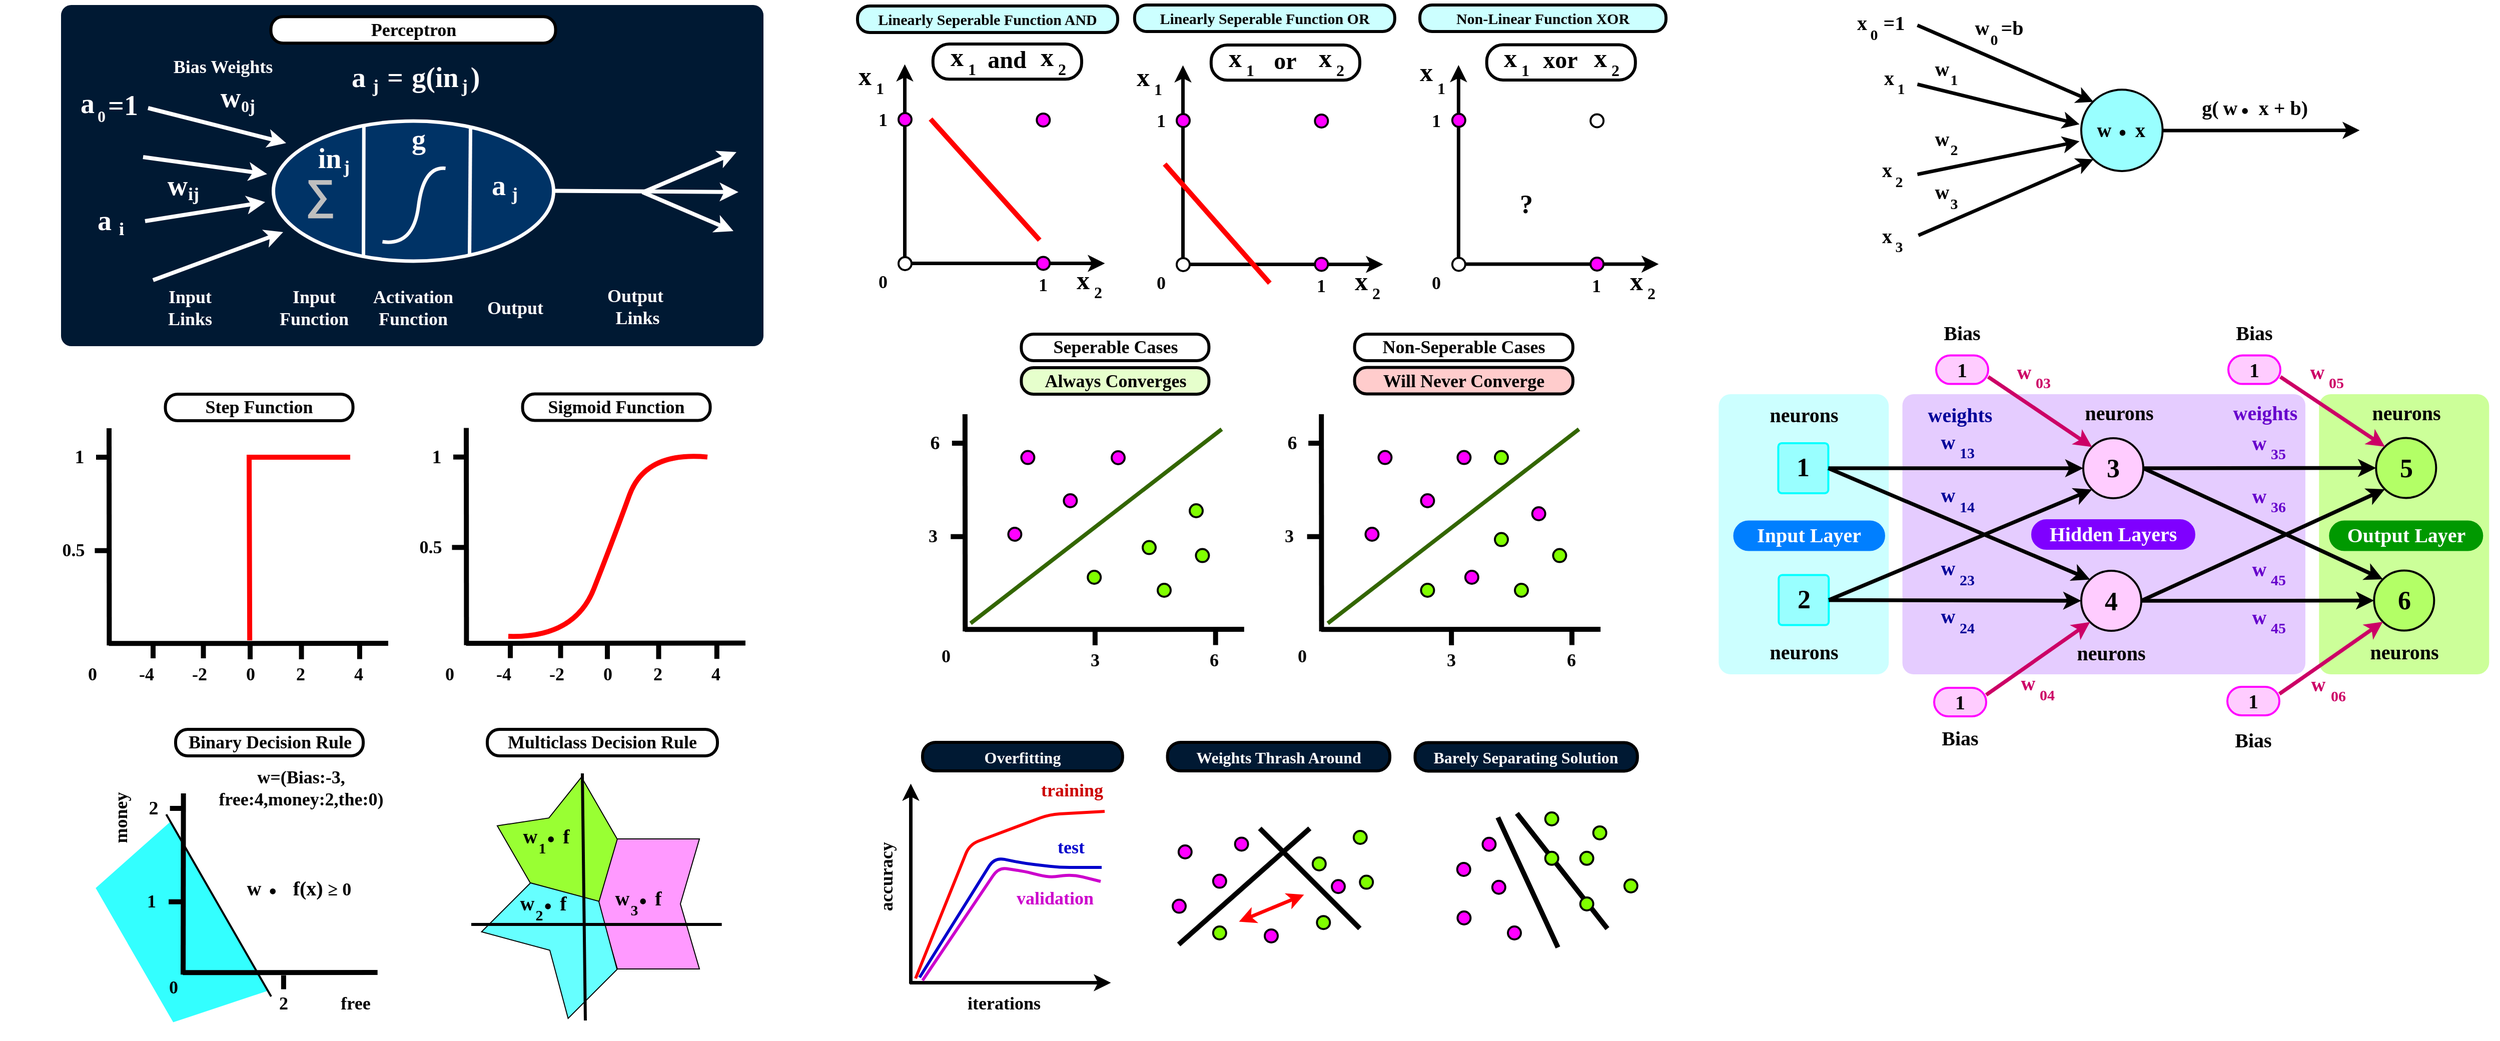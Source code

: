<mxfile version="25.0.1">
  <diagram name="Page-1" id="3yqpxKQvHaOyZTGhgoW6">
    <mxGraphModel dx="71" dy="-2273" grid="1" gridSize="10" guides="1" tooltips="1" connect="1" arrows="1" fold="1" page="1" pageScale="1" pageWidth="850" pageHeight="1100" math="0" shadow="0">
      <root>
        <mxCell id="0" />
        <mxCell id="1" parent="0" />
        <mxCell id="iMzeJBbJIZaKQnCHU_Ai-182" value="&lt;div style=&quot;line-height: 19px; white-space: pre;&quot;&gt;&lt;br&gt;&lt;/div&gt;" style="rounded=1;whiteSpace=wrap;html=1;arcSize=46;container=0;fontSize=17;strokeWidth=3;fillColor=none;" parent="1" vertex="1">
          <mxGeometry x="4623.41" y="4501" width="148.59" height="35.18" as="geometry" />
        </mxCell>
        <mxCell id="iMzeJBbJIZaKQnCHU_Ai-62" value="" style="shape=step;perimeter=stepPerimeter;whiteSpace=wrap;html=1;fixedSize=1;rotation=60;size=19.05;fillColor=#99FF33;" parent="1" vertex="1">
          <mxGeometry x="3922.56" y="5259.54" width="117.88" height="97.16" as="geometry" />
        </mxCell>
        <mxCell id="iMzeJBbJIZaKQnCHU_Ai-41" value="" style="shape=trapezoid;perimeter=trapezoidPerimeter;whiteSpace=wrap;html=1;fixedSize=1;rotation=-120;strokeColor=none;fillColor=#33FFFF;" parent="1" vertex="1">
          <mxGeometry x="3492.11" y="5337.58" width="194.96" height="97.5" as="geometry" />
        </mxCell>
        <mxCell id="A8dvImM9lTqvxSa1htUZ-28" value="&lt;div style=&quot;line-height: 19px; white-space: pre;&quot;&gt;&lt;br&gt;&lt;/div&gt;" style="rounded=1;whiteSpace=wrap;html=1;fillColor=#001933;strokeColor=none;fontColor=#FFFFFF;arcSize=3;container=0;fontSize=17;" parent="1" vertex="1">
          <mxGeometry x="3474" y="4461" width="702" height="341" as="geometry" />
        </mxCell>
        <mxCell id="c_0ql-a7YFW9CGbc3SsH-20" value="&lt;font face=&quot;Comic Sans MS&quot;&gt;&lt;span&gt;&lt;b&gt;Activation Function&lt;/b&gt;&lt;/span&gt;&lt;/font&gt;" style="rounded=1;whiteSpace=wrap;html=1;fillColor=none;strokeColor=none;fontColor=#FFFFFF;arcSize=18;container=0;fontSize=18;" parent="1" vertex="1">
          <mxGeometry x="3757.84" y="4740.7" width="136.31" height="47.52" as="geometry" />
        </mxCell>
        <mxCell id="A8dvImM9lTqvxSa1htUZ-4" value="" style="ellipse;whiteSpace=wrap;html=1;strokeWidth=3.5;fillColor=#003366;strokeColor=#FFFFFF;" parent="1" vertex="1">
          <mxGeometry x="3686" y="4576.7" width="280" height="140" as="geometry" />
        </mxCell>
        <mxCell id="A8dvImM9lTqvxSa1htUZ-6" value="" style="endArrow=none;html=1;rounded=0;entryX=0.33;entryY=0.047;entryDx=0;entryDy=0;entryPerimeter=0;strokeWidth=3.5;strokeColor=#FFFFFF;" parent="1" edge="1">
          <mxGeometry width="50" height="50" relative="1" as="geometry">
            <mxPoint x="3776" y="4712" as="sourcePoint" />
            <mxPoint x="3776.4" y="4582.28" as="targetPoint" />
          </mxGeometry>
        </mxCell>
        <mxCell id="A8dvImM9lTqvxSa1htUZ-7" value="" style="endArrow=none;html=1;rounded=0;strokeWidth=3.5;strokeColor=#FFFFFF;" parent="1" edge="1">
          <mxGeometry width="50" height="50" relative="1" as="geometry">
            <mxPoint x="3882" y="4711" as="sourcePoint" />
            <mxPoint x="3883" y="4584" as="targetPoint" />
          </mxGeometry>
        </mxCell>
        <mxCell id="A8dvImM9lTqvxSa1htUZ-9" value="&lt;font face=&quot;Comic Sans MS&quot;&gt;&lt;span&gt;&lt;b&gt;Output&lt;/b&gt;&lt;/span&gt;&lt;/font&gt;" style="rounded=1;whiteSpace=wrap;html=1;fillColor=none;strokeColor=none;fontColor=#FFFFFF;arcSize=18;container=0;fontSize=18;" parent="1" vertex="1">
          <mxGeometry x="3876" y="4740.7" width="104.12" height="47.52" as="geometry" />
        </mxCell>
        <mxCell id="A8dvImM9lTqvxSa1htUZ-10" value="&lt;font face=&quot;Comic Sans MS&quot;&gt;&lt;span&gt;&lt;b&gt;Input&lt;/b&gt;&lt;/span&gt;&lt;/font&gt;&lt;div&gt;&lt;font face=&quot;Comic Sans MS&quot;&gt;&lt;span&gt;&lt;b&gt;Function&lt;/b&gt;&lt;/span&gt;&lt;/font&gt;&lt;/div&gt;" style="rounded=1;whiteSpace=wrap;html=1;fillColor=none;strokeColor=none;fontColor=#FFFFFF;arcSize=18;container=0;fontSize=18;" parent="1" vertex="1">
          <mxGeometry x="3658.69" y="4740.7" width="136.31" height="47.52" as="geometry" />
        </mxCell>
        <mxCell id="A8dvImM9lTqvxSa1htUZ-11" value="&lt;font face=&quot;Comic Sans MS&quot;&gt;&lt;span&gt;&lt;b&gt;Output&lt;/b&gt;&lt;/span&gt;&lt;/font&gt;&lt;div&gt;&lt;font face=&quot;Comic Sans MS&quot;&gt;&lt;span&gt;&lt;b&gt;&amp;nbsp;Links&lt;/b&gt;&lt;/span&gt;&lt;/font&gt;&lt;/div&gt;" style="rounded=1;whiteSpace=wrap;html=1;fillColor=none;strokeColor=none;fontColor=#FFFFFF;arcSize=18;container=0;fontSize=18;" parent="1" vertex="1">
          <mxGeometry x="3996" y="4738.98" width="104.12" height="47.52" as="geometry" />
        </mxCell>
        <mxCell id="A8dvImM9lTqvxSa1htUZ-12" value="&lt;font face=&quot;Comic Sans MS&quot;&gt;&lt;span&gt;&lt;b&gt;Input&lt;/b&gt;&lt;/span&gt;&lt;/font&gt;&lt;div&gt;&lt;b style=&quot;font-family: &amp;quot;Comic Sans MS&amp;quot;; background-color: initial;&quot;&gt;Links&lt;/b&gt;&lt;/div&gt;" style="rounded=1;whiteSpace=wrap;html=1;fillColor=none;strokeColor=none;fontColor=#FFFFFF;arcSize=18;container=0;fontSize=18;" parent="1" vertex="1">
          <mxGeometry x="3550.88" y="4740.7" width="104.12" height="47.52" as="geometry" />
        </mxCell>
        <mxCell id="A8dvImM9lTqvxSa1htUZ-13" value="" style="endArrow=classic;html=1;rounded=0;strokeWidth=4;exitX=1;exitY=0.5;exitDx=0;exitDy=0;strokeColor=#FFFFFF;" parent="1" source="A8dvImM9lTqvxSa1htUZ-4" edge="1">
          <mxGeometry width="50" height="50" relative="1" as="geometry">
            <mxPoint x="4006" y="4647.7" as="sourcePoint" />
            <mxPoint x="4151" y="4648" as="targetPoint" />
          </mxGeometry>
        </mxCell>
        <mxCell id="A8dvImM9lTqvxSa1htUZ-14" value="" style="endArrow=classic;html=1;rounded=0;strokeWidth=4;strokeColor=#FFFFFF;" parent="1" edge="1">
          <mxGeometry width="50" height="50" relative="1" as="geometry">
            <mxPoint x="4056" y="4648" as="sourcePoint" />
            <mxPoint x="4149" y="4608" as="targetPoint" />
          </mxGeometry>
        </mxCell>
        <mxCell id="A8dvImM9lTqvxSa1htUZ-15" value="" style="endArrow=classic;html=1;rounded=0;strokeWidth=4;strokeColor=#FFFFFF;" parent="1" edge="1">
          <mxGeometry width="50" height="50" relative="1" as="geometry">
            <mxPoint x="4055" y="4648" as="sourcePoint" />
            <mxPoint x="4146" y="4687" as="targetPoint" />
          </mxGeometry>
        </mxCell>
        <mxCell id="A8dvImM9lTqvxSa1htUZ-16" value="" style="endArrow=classic;html=1;rounded=0;strokeWidth=4;strokeColor=#FFFFFF;" parent="1" edge="1">
          <mxGeometry width="50" height="50" relative="1" as="geometry">
            <mxPoint x="3566" y="4736" as="sourcePoint" />
            <mxPoint x="3696" y="4688" as="targetPoint" />
          </mxGeometry>
        </mxCell>
        <mxCell id="A8dvImM9lTqvxSa1htUZ-17" value="" style="endArrow=classic;html=1;rounded=0;strokeWidth=4;strokeColor=#FFFFFF;" parent="1" edge="1">
          <mxGeometry width="50" height="50" relative="1" as="geometry">
            <mxPoint x="3558" y="4677" as="sourcePoint" />
            <mxPoint x="3678" y="4658" as="targetPoint" />
          </mxGeometry>
        </mxCell>
        <mxCell id="A8dvImM9lTqvxSa1htUZ-18" value="" style="endArrow=classic;html=1;rounded=0;strokeWidth=4;strokeColor=#FFFFFF;" parent="1" edge="1">
          <mxGeometry width="50" height="50" relative="1" as="geometry">
            <mxPoint x="3556" y="4613" as="sourcePoint" />
            <mxPoint x="3680" y="4630" as="targetPoint" />
          </mxGeometry>
        </mxCell>
        <mxCell id="A8dvImM9lTqvxSa1htUZ-19" value="" style="endArrow=classic;html=1;rounded=0;strokeWidth=4;strokeColor=#FFFFFF;" parent="1" edge="1">
          <mxGeometry width="50" height="50" relative="1" as="geometry">
            <mxPoint x="3561" y="4564" as="sourcePoint" />
            <mxPoint x="3699" y="4599" as="targetPoint" />
          </mxGeometry>
        </mxCell>
        <mxCell id="A8dvImM9lTqvxSa1htUZ-22" value="&lt;span style=&quot;color: rgb(191, 191, 191); text-align: start;&quot;&gt;&lt;font style=&quot;font-size: 42px;&quot; face=&quot;Helvetica&quot;&gt;&lt;b&gt;∑&amp;nbsp;&lt;/b&gt;&lt;/font&gt;&lt;/span&gt;&lt;font face=&quot;Comic Sans MS&quot;&gt;&lt;span&gt;&lt;b&gt;&lt;br&gt;&lt;/b&gt;&lt;/span&gt;&lt;/font&gt;" style="rounded=1;whiteSpace=wrap;html=1;fillColor=none;strokeColor=none;fontColor=#000000;arcSize=18;container=0;fontSize=35;" parent="1" vertex="1">
          <mxGeometry x="3713.5" y="4626.94" width="49.81" height="47.52" as="geometry" />
        </mxCell>
        <mxCell id="A8dvImM9lTqvxSa1htUZ-23" value="&lt;font face=&quot;Comic Sans MS&quot; color=&quot;#ffffff&quot;&gt;&lt;b&gt;in&lt;/b&gt;&lt;/font&gt;" style="rounded=1;whiteSpace=wrap;html=1;fillColor=none;strokeColor=none;fontColor=#000000;arcSize=18;container=0;fontSize=28;" parent="1" vertex="1">
          <mxGeometry x="3727.35" y="4590.44" width="31" height="47.52" as="geometry" />
        </mxCell>
        <mxCell id="A8dvImM9lTqvxSa1htUZ-24" value="&lt;font face=&quot;Comic Sans MS&quot; color=&quot;#ffffff&quot;&gt;&lt;b&gt;j&lt;/b&gt;&lt;/font&gt;" style="rounded=1;whiteSpace=wrap;html=1;fillColor=none;strokeColor=none;fontColor=#000000;arcSize=18;container=0;fontSize=18;" parent="1" vertex="1">
          <mxGeometry x="3744" y="4608.4" width="31" height="29.56" as="geometry" />
        </mxCell>
        <mxCell id="A8dvImM9lTqvxSa1htUZ-25" value="&lt;font face=&quot;Comic Sans MS&quot; color=&quot;#ffffff&quot;&gt;&lt;b&gt;g&lt;/b&gt;&lt;/font&gt;" style="rounded=1;whiteSpace=wrap;html=1;fillColor=none;strokeColor=none;fontColor=#000000;arcSize=18;container=0;fontSize=28;" parent="1" vertex="1">
          <mxGeometry x="3816" y="4581.99" width="31" height="26.01" as="geometry" />
        </mxCell>
        <mxCell id="A8dvImM9lTqvxSa1htUZ-26" value="&lt;font face=&quot;Comic Sans MS&quot; color=&quot;#ffffff&quot;&gt;&lt;b&gt;a&lt;/b&gt;&lt;/font&gt;" style="rounded=1;whiteSpace=wrap;html=1;fillColor=none;strokeColor=none;fontColor=#000000;arcSize=18;container=0;fontSize=28;" parent="1" vertex="1">
          <mxGeometry x="3895.64" y="4617.7" width="31" height="47.52" as="geometry" />
        </mxCell>
        <mxCell id="A8dvImM9lTqvxSa1htUZ-27" value="&lt;font face=&quot;Comic Sans MS&quot; color=&quot;#ffffff&quot;&gt;&lt;b&gt;j&lt;/b&gt;&lt;/font&gt;" style="rounded=1;whiteSpace=wrap;html=1;fillColor=none;strokeColor=none;fontColor=#000000;arcSize=18;container=0;fontSize=18;" parent="1" vertex="1">
          <mxGeometry x="3912.29" y="4635.66" width="31" height="29.56" as="geometry" />
        </mxCell>
        <mxCell id="A8dvImM9lTqvxSa1htUZ-29" value="" style="endArrow=none;html=1;rounded=0;curved=1;strokeWidth=3.5;strokeColor=#FFFFFF;" parent="1" edge="1">
          <mxGeometry width="50" height="50" relative="1" as="geometry">
            <mxPoint x="3795" y="4697.4" as="sourcePoint" />
            <mxPoint x="3858" y="4624" as="targetPoint" />
            <Array as="points">
              <mxPoint x="3826" y="4701.7" />
              <mxPoint x="3836" y="4621.7" />
            </Array>
          </mxGeometry>
        </mxCell>
        <mxCell id="A8dvImM9lTqvxSa1htUZ-33" value="&lt;font face=&quot;Comic Sans MS&quot; color=&quot;#ffffff&quot;&gt;&lt;b&gt;a&lt;/b&gt;&lt;/font&gt;" style="rounded=1;whiteSpace=wrap;html=1;fillColor=none;strokeColor=none;fontColor=#000000;arcSize=18;container=0;fontSize=28;" parent="1" vertex="1">
          <mxGeometry x="3502.23" y="4652.18" width="31" height="47.52" as="geometry" />
        </mxCell>
        <mxCell id="A8dvImM9lTqvxSa1htUZ-34" value="&lt;font face=&quot;Comic Sans MS&quot; color=&quot;#ffffff&quot;&gt;&lt;b&gt;i&lt;/b&gt;&lt;/font&gt;" style="rounded=1;whiteSpace=wrap;html=1;fillColor=none;strokeColor=none;fontColor=#000000;arcSize=18;container=0;fontSize=18;" parent="1" vertex="1">
          <mxGeometry x="3518.88" y="4670.14" width="31" height="29.56" as="geometry" />
        </mxCell>
        <mxCell id="A8dvImM9lTqvxSa1htUZ-36" value="&lt;font face=&quot;Comic Sans MS&quot; color=&quot;#ffffff&quot;&gt;&lt;b&gt;a&lt;/b&gt;&lt;/font&gt;" style="rounded=1;whiteSpace=wrap;html=1;fillColor=none;strokeColor=none;fontColor=#000000;arcSize=18;container=0;fontSize=28;" parent="1" vertex="1">
          <mxGeometry x="3484.58" y="4535.18" width="31" height="47.52" as="geometry" />
        </mxCell>
        <mxCell id="A8dvImM9lTqvxSa1htUZ-37" value="&lt;font style=&quot;font-size: 16px;&quot; face=&quot;Comic Sans MS&quot; color=&quot;#ffffff&quot;&gt;&lt;b style=&quot;&quot;&gt;0&lt;/b&gt;&lt;/font&gt;" style="rounded=1;whiteSpace=wrap;html=1;fillColor=none;strokeColor=none;fontColor=#000000;arcSize=18;container=0;fontSize=18;" parent="1" vertex="1">
          <mxGeometry x="3499.23" y="4557.14" width="31" height="29.56" as="geometry" />
        </mxCell>
        <mxCell id="A8dvImM9lTqvxSa1htUZ-38" value="&lt;font face=&quot;Comic Sans MS&quot; color=&quot;#ffffff&quot;&gt;&lt;b&gt;=1&lt;/b&gt;&lt;/font&gt;" style="rounded=1;whiteSpace=wrap;html=1;fillColor=none;strokeColor=none;fontColor=#000000;arcSize=18;container=0;fontSize=28;" parent="1" vertex="1">
          <mxGeometry x="3515.88" y="4537.18" width="40" height="47.52" as="geometry" />
        </mxCell>
        <mxCell id="A8dvImM9lTqvxSa1htUZ-39" value="&lt;font face=&quot;Comic Sans MS&quot;&gt;&lt;b&gt;Bias Weights&lt;/b&gt;&lt;/font&gt;" style="rounded=1;whiteSpace=wrap;html=1;fillColor=none;strokeColor=none;fontColor=#FFFFFF;arcSize=18;container=0;fontSize=18;" parent="1" vertex="1">
          <mxGeometry x="3559.38" y="4499.18" width="154.12" height="47.52" as="geometry" />
        </mxCell>
        <mxCell id="A8dvImM9lTqvxSa1htUZ-40" value="&lt;font face=&quot;Comic Sans MS&quot; color=&quot;#ffffff&quot;&gt;&lt;b&gt;w&lt;/b&gt;&lt;/font&gt;" style="rounded=1;whiteSpace=wrap;html=1;fillColor=none;strokeColor=none;fontColor=#000000;arcSize=18;container=0;fontSize=28;" parent="1" vertex="1">
          <mxGeometry x="3627.77" y="4529.18" width="31" height="47.52" as="geometry" />
        </mxCell>
        <mxCell id="A8dvImM9lTqvxSa1htUZ-41" value="&lt;font face=&quot;Comic Sans MS&quot; color=&quot;#ffffff&quot;&gt;&lt;b&gt;&lt;font style=&quot;font-size: 16px;&quot;&gt;0&lt;/font&gt;j&lt;/b&gt;&lt;/font&gt;" style="rounded=1;whiteSpace=wrap;html=1;fillColor=none;strokeColor=none;fontColor=#000000;arcSize=18;container=0;fontSize=18;" parent="1" vertex="1">
          <mxGeometry x="3644.42" y="4547.14" width="34.35" height="29.56" as="geometry" />
        </mxCell>
        <mxCell id="A8dvImM9lTqvxSa1htUZ-42" value="&lt;font face=&quot;Comic Sans MS&quot; color=&quot;#ffffff&quot;&gt;&lt;b&gt;w&lt;/b&gt;&lt;/font&gt;" style="rounded=1;whiteSpace=wrap;html=1;fillColor=none;strokeColor=none;fontColor=#000000;arcSize=18;container=0;fontSize=28;" parent="1" vertex="1">
          <mxGeometry x="3574.5" y="4617.7" width="31" height="47.52" as="geometry" />
        </mxCell>
        <mxCell id="A8dvImM9lTqvxSa1htUZ-43" value="&lt;font face=&quot;Comic Sans MS&quot; color=&quot;#ffffff&quot;&gt;&lt;b&gt;ij&lt;/b&gt;&lt;/font&gt;" style="rounded=1;whiteSpace=wrap;html=1;fillColor=none;strokeColor=none;fontColor=#000000;arcSize=18;container=0;fontSize=18;" parent="1" vertex="1">
          <mxGeometry x="3591.15" y="4635.66" width="31" height="29.56" as="geometry" />
        </mxCell>
        <mxCell id="A8dvImM9lTqvxSa1htUZ-44" value="&lt;div style=&quot;line-height: 19px; white-space: pre;&quot;&gt;&lt;b style=&quot;font-family: &amp;quot;Comic Sans MS&amp;quot;; font-size: 18px; white-space: normal;&quot;&gt;Perceptron&lt;/b&gt;&lt;br&gt;&lt;/div&gt;" style="rounded=1;whiteSpace=wrap;html=1;arcSize=46;container=0;fontSize=17;strokeWidth=3;" parent="1" vertex="1">
          <mxGeometry x="3683.75" y="4472.68" width="284.5" height="26.5" as="geometry" />
        </mxCell>
        <mxCell id="A8dvImM9lTqvxSa1htUZ-78" value="&lt;div style=&quot;line-height: 19px; white-space: pre;&quot;&gt;&lt;br&gt;&lt;/div&gt;" style="rounded=1;whiteSpace=wrap;html=1;fillColor=none;strokeColor=none;fontColor=#FFFFFF;arcSize=3;container=0;fontSize=17;" parent="1" vertex="1">
          <mxGeometry x="4186" y="4462" width="45.23" height="341" as="geometry" />
        </mxCell>
        <mxCell id="A8dvImM9lTqvxSa1htUZ-79" value="&lt;div style=&quot;line-height: 19px; white-space: pre;&quot;&gt;&lt;br&gt;&lt;/div&gt;" style="rounded=1;whiteSpace=wrap;html=1;fillColor=none;strokeColor=none;fontColor=#FFFFFF;arcSize=3;container=0;fontSize=17;" parent="1" vertex="1">
          <mxGeometry x="3420" y="4461" width="45.23" height="341" as="geometry" />
        </mxCell>
        <mxCell id="A8dvImM9lTqvxSa1htUZ-80" value="&lt;font face=&quot;Comic Sans MS&quot; color=&quot;#ffffff&quot;&gt;&lt;b&gt;i&lt;/b&gt;&lt;/font&gt;" style="rounded=1;whiteSpace=wrap;html=1;fillColor=none;strokeColor=none;fontColor=#000000;arcSize=18;container=0;fontSize=18;" parent="1" vertex="1">
          <mxGeometry x="3518.88" y="4670.14" width="31" height="29.56" as="geometry" />
        </mxCell>
        <mxCell id="A8dvImM9lTqvxSa1htUZ-81" value="&lt;font face=&quot;Comic Sans MS&quot; color=&quot;#ffffff&quot;&gt;&lt;b&gt;a&lt;/b&gt;&lt;/font&gt;" style="rounded=1;whiteSpace=wrap;html=1;fillColor=none;strokeColor=none;fontColor=#000000;arcSize=18;container=0;fontSize=28;" parent="1" vertex="1">
          <mxGeometry x="3756" y="4509.62" width="31" height="47.52" as="geometry" />
        </mxCell>
        <mxCell id="A8dvImM9lTqvxSa1htUZ-82" value="&lt;font face=&quot;Comic Sans MS&quot; color=&quot;#ffffff&quot;&gt;&lt;b&gt;j&lt;/b&gt;&lt;/font&gt;" style="rounded=1;whiteSpace=wrap;html=1;fillColor=none;strokeColor=none;fontColor=#000000;arcSize=18;container=0;fontSize=18;" parent="1" vertex="1">
          <mxGeometry x="3772.65" y="4527.58" width="31" height="29.56" as="geometry" />
        </mxCell>
        <mxCell id="A8dvImM9lTqvxSa1htUZ-83" value="&lt;font face=&quot;Comic Sans MS&quot; color=&quot;#ffffff&quot;&gt;&lt;b&gt;=&lt;/b&gt;&lt;/font&gt;" style="rounded=1;whiteSpace=wrap;html=1;fillColor=none;strokeColor=none;fontColor=#000000;arcSize=18;container=0;fontSize=28;" parent="1" vertex="1">
          <mxGeometry x="3788" y="4509.62" width="40" height="47.52" as="geometry" />
        </mxCell>
        <mxCell id="A8dvImM9lTqvxSa1htUZ-84" value="&lt;font face=&quot;Comic Sans MS&quot; color=&quot;#ffffff&quot;&gt;&lt;b&gt;g(in&lt;/b&gt;&lt;/font&gt;" style="rounded=1;whiteSpace=wrap;html=1;fillColor=none;strokeColor=none;fontColor=#000000;arcSize=18;container=0;fontSize=28;" parent="1" vertex="1">
          <mxGeometry x="3828" y="4509.62" width="40" height="47.52" as="geometry" />
        </mxCell>
        <mxCell id="A8dvImM9lTqvxSa1htUZ-86" value="&lt;font face=&quot;Comic Sans MS&quot; color=&quot;#ffffff&quot;&gt;&lt;b&gt;)&lt;/b&gt;&lt;/font&gt;" style="rounded=1;whiteSpace=wrap;html=1;fillColor=none;strokeColor=none;fontColor=#000000;arcSize=18;container=0;fontSize=28;" parent="1" vertex="1">
          <mxGeometry x="3868" y="4509.62" width="40" height="47.52" as="geometry" />
        </mxCell>
        <mxCell id="A8dvImM9lTqvxSa1htUZ-85" value="&lt;font face=&quot;Comic Sans MS&quot; color=&quot;#ffffff&quot;&gt;&lt;b&gt;j&lt;/b&gt;&lt;/font&gt;" style="rounded=1;whiteSpace=wrap;html=1;fillColor=none;strokeColor=none;fontColor=#000000;arcSize=18;container=0;fontSize=18;" parent="1" vertex="1">
          <mxGeometry x="3862.29" y="4527.58" width="31" height="29.56" as="geometry" />
        </mxCell>
        <mxCell id="A8dvImM9lTqvxSa1htUZ-87" value="&lt;div style=&quot;text-align: justify;&quot;&gt;&lt;br&gt;&lt;/div&gt;" style="rounded=1;whiteSpace=wrap;html=1;fillColor=none;strokeColor=none;fontColor=#FFFFFF;arcSize=7;container=0;fontSize=16;spacing=15;" parent="1" vertex="1">
          <mxGeometry x="3413.42" y="4840" width="46.58" height="300" as="geometry" />
        </mxCell>
        <mxCell id="A8dvImM9lTqvxSa1htUZ-89" value="" style="endArrow=none;html=1;rounded=0;strokeWidth=5;strokeColor=#000000;endFill=0;" parent="1" edge="1">
          <mxGeometry width="50" height="50" relative="1" as="geometry">
            <mxPoint x="3522.201" y="5101.1" as="sourcePoint" />
            <mxPoint x="3522" y="4884" as="targetPoint" />
          </mxGeometry>
        </mxCell>
        <mxCell id="A8dvImM9lTqvxSa1htUZ-90" value="" style="endArrow=none;html=1;rounded=0;strokeWidth=5;strokeColor=#000000;endFill=0;" parent="1" edge="1">
          <mxGeometry width="50" height="50" relative="1" as="geometry">
            <mxPoint x="3521.797" y="5099.18" as="sourcePoint" />
            <mxPoint x="3801" y="5099" as="targetPoint" />
          </mxGeometry>
        </mxCell>
        <mxCell id="A8dvImM9lTqvxSa1htUZ-91" value="&lt;font face=&quot;Comic Sans MS&quot;&gt;&lt;span&gt;&lt;b&gt;0&lt;/b&gt;&lt;/span&gt;&lt;/font&gt;" style="rounded=1;whiteSpace=wrap;html=1;fillColor=none;strokeColor=none;fontColor=#000000;arcSize=18;container=0;fontSize=18;" parent="1" vertex="1">
          <mxGeometry x="3487.216" y="5115.769" width="37.332" height="28.993" as="geometry" />
        </mxCell>
        <mxCell id="A8dvImM9lTqvxSa1htUZ-92" value="&lt;font face=&quot;Comic Sans MS&quot;&gt;&lt;span&gt;&lt;b&gt;-4&lt;/b&gt;&lt;/span&gt;&lt;/font&gt;" style="rounded=1;whiteSpace=wrap;html=1;fillColor=none;strokeColor=none;fontColor=#000000;arcSize=18;container=0;fontSize=18;" parent="1" vertex="1">
          <mxGeometry x="3540.946" y="5115.957" width="37.332" height="28.993" as="geometry" />
        </mxCell>
        <mxCell id="A8dvImM9lTqvxSa1htUZ-93" value="&lt;font face=&quot;Comic Sans MS&quot;&gt;&lt;span&gt;&lt;b&gt;-2&lt;/b&gt;&lt;/span&gt;&lt;/font&gt;" style="rounded=1;whiteSpace=wrap;html=1;fillColor=none;strokeColor=none;fontColor=#000000;arcSize=18;container=0;fontSize=18;" parent="1" vertex="1">
          <mxGeometry x="3593.666" y="5115.959" width="37.332" height="28.993" as="geometry" />
        </mxCell>
        <mxCell id="A8dvImM9lTqvxSa1htUZ-94" value="&lt;font face=&quot;Comic Sans MS&quot;&gt;&lt;span&gt;&lt;b&gt;0&lt;/b&gt;&lt;/span&gt;&lt;/font&gt;" style="rounded=1;whiteSpace=wrap;html=1;fillColor=none;strokeColor=none;fontColor=#000000;arcSize=18;container=0;fontSize=18;" parent="1" vertex="1">
          <mxGeometry x="3644.771" y="5115.957" width="37.332" height="28.993" as="geometry" />
        </mxCell>
        <mxCell id="A8dvImM9lTqvxSa1htUZ-95" value="&lt;font face=&quot;Comic Sans MS&quot;&gt;&lt;span&gt;&lt;b&gt;2&lt;/b&gt;&lt;/span&gt;&lt;/font&gt;" style="rounded=1;whiteSpace=wrap;html=1;fillColor=none;strokeColor=none;fontColor=#000000;arcSize=18;container=0;fontSize=18;" parent="1" vertex="1">
          <mxGeometry x="3695.323" y="5115.959" width="37.332" height="28.993" as="geometry" />
        </mxCell>
        <mxCell id="A8dvImM9lTqvxSa1htUZ-96" value="&lt;font face=&quot;Comic Sans MS&quot;&gt;&lt;span&gt;&lt;b&gt;4&lt;/b&gt;&lt;/span&gt;&lt;/font&gt;" style="rounded=1;whiteSpace=wrap;html=1;fillColor=none;strokeColor=none;fontColor=#000000;arcSize=18;container=0;fontSize=18;" parent="1" vertex="1">
          <mxGeometry x="3752.998" y="5115.957" width="37.332" height="28.993" as="geometry" />
        </mxCell>
        <mxCell id="A8dvImM9lTqvxSa1htUZ-99" value="&lt;font face=&quot;Comic Sans MS&quot;&gt;&lt;span&gt;&lt;b&gt;0.5&lt;/b&gt;&lt;/span&gt;&lt;/font&gt;" style="rounded=1;whiteSpace=wrap;html=1;fillColor=none;strokeColor=none;fontColor=#000000;arcSize=18;container=0;fontSize=18;" parent="1" vertex="1">
          <mxGeometry x="3468.0" y="4991.996" width="37.332" height="28.993" as="geometry" />
        </mxCell>
        <mxCell id="A8dvImM9lTqvxSa1htUZ-101" value="&lt;font style=&quot;font-size: 19px;&quot; face=&quot;Comic Sans MS&quot;&gt;&lt;span&gt;&lt;b&gt;1&lt;/b&gt;&lt;/span&gt;&lt;/font&gt;" style="rounded=1;whiteSpace=wrap;html=1;fillColor=none;strokeColor=none;fontColor=#000000;arcSize=18;container=0;fontSize=18;" parent="1" vertex="1">
          <mxGeometry x="3474.0" y="4899.002" width="37.332" height="28.993" as="geometry" />
        </mxCell>
        <mxCell id="A8dvImM9lTqvxSa1htUZ-201" value="" style="endArrow=none;html=1;rounded=0;strokeWidth=5;strokeColor=#000000;endFill=0;" parent="1" edge="1">
          <mxGeometry width="50" height="50" relative="1" as="geometry">
            <mxPoint x="3523" y="4913" as="sourcePoint" />
            <mxPoint x="3509" y="4913" as="targetPoint" />
          </mxGeometry>
        </mxCell>
        <mxCell id="A8dvImM9lTqvxSa1htUZ-202" value="" style="endArrow=none;html=1;rounded=0;strokeWidth=5;strokeColor=#000000;endFill=0;" parent="1" edge="1">
          <mxGeometry width="50" height="50" relative="1" as="geometry">
            <mxPoint x="3521.73" y="5006.36" as="sourcePoint" />
            <mxPoint x="3507.73" y="5006.36" as="targetPoint" />
          </mxGeometry>
        </mxCell>
        <mxCell id="A8dvImM9lTqvxSa1htUZ-203" value="" style="endArrow=none;html=1;rounded=0;strokeWidth=5;strokeColor=#000000;endFill=0;" parent="1" edge="1">
          <mxGeometry width="50" height="50" relative="1" as="geometry">
            <mxPoint x="3566" y="5114" as="sourcePoint" />
            <mxPoint x="3566" y="5100" as="targetPoint" />
          </mxGeometry>
        </mxCell>
        <mxCell id="A8dvImM9lTqvxSa1htUZ-204" value="" style="endArrow=none;html=1;rounded=0;strokeWidth=5;strokeColor=#000000;endFill=0;" parent="1" edge="1">
          <mxGeometry width="50" height="50" relative="1" as="geometry">
            <mxPoint x="3616.26" y="5114" as="sourcePoint" />
            <mxPoint x="3616.26" y="5100" as="targetPoint" />
          </mxGeometry>
        </mxCell>
        <mxCell id="A8dvImM9lTqvxSa1htUZ-205" value="" style="endArrow=none;html=1;rounded=0;strokeWidth=5;strokeColor=#000000;endFill=0;" parent="1" edge="1">
          <mxGeometry width="50" height="50" relative="1" as="geometry">
            <mxPoint x="3663" y="5114.96" as="sourcePoint" />
            <mxPoint x="3663" y="5100.96" as="targetPoint" />
          </mxGeometry>
        </mxCell>
        <mxCell id="A8dvImM9lTqvxSa1htUZ-206" value="" style="endArrow=none;html=1;rounded=0;strokeWidth=5;strokeColor=#000000;endFill=0;" parent="1" edge="1">
          <mxGeometry width="50" height="50" relative="1" as="geometry">
            <mxPoint x="3714.26" y="5114.96" as="sourcePoint" />
            <mxPoint x="3714.26" y="5100.96" as="targetPoint" />
          </mxGeometry>
        </mxCell>
        <mxCell id="A8dvImM9lTqvxSa1htUZ-207" value="" style="endArrow=none;html=1;rounded=0;strokeWidth=5;strokeColor=#000000;endFill=0;" parent="1" edge="1">
          <mxGeometry width="50" height="50" relative="1" as="geometry">
            <mxPoint x="3772.43" y="5114.77" as="sourcePoint" />
            <mxPoint x="3772.43" y="5100.77" as="targetPoint" />
          </mxGeometry>
        </mxCell>
        <mxCell id="A8dvImM9lTqvxSa1htUZ-208" value="&lt;div style=&quot;line-height: 19px; white-space: pre;&quot;&gt;&lt;b style=&quot;font-family: &amp;quot;Comic Sans MS&amp;quot;; font-size: 18px; white-space: normal;&quot;&gt;Step Function&lt;/b&gt;&lt;br&gt;&lt;/div&gt;" style="rounded=1;whiteSpace=wrap;html=1;arcSize=46;container=0;fontSize=17;strokeWidth=3;" parent="1" vertex="1">
          <mxGeometry x="3578.28" y="4850" width="187.5" height="26.5" as="geometry" />
        </mxCell>
        <mxCell id="A8dvImM9lTqvxSa1htUZ-209" value="" style="endArrow=none;html=1;rounded=0;strokeWidth=5;strokeColor=#FF0000;endFill=0;" parent="1" edge="1">
          <mxGeometry width="50" height="50" relative="1" as="geometry">
            <mxPoint x="3662.581" y="5096.1" as="sourcePoint" />
            <mxPoint x="3763" y="4913" as="targetPoint" />
            <Array as="points">
              <mxPoint x="3662" y="4913" />
            </Array>
          </mxGeometry>
        </mxCell>
        <mxCell id="A8dvImM9lTqvxSa1htUZ-214" value="" style="endArrow=none;html=1;rounded=0;strokeWidth=5;strokeColor=#000000;endFill=0;" parent="1" edge="1">
          <mxGeometry width="50" height="50" relative="1" as="geometry">
            <mxPoint x="3879.201" y="5100.91" as="sourcePoint" />
            <mxPoint x="3879" y="4883.81" as="targetPoint" />
          </mxGeometry>
        </mxCell>
        <mxCell id="A8dvImM9lTqvxSa1htUZ-215" value="" style="endArrow=none;html=1;rounded=0;strokeWidth=5;strokeColor=#000000;endFill=0;" parent="1" edge="1">
          <mxGeometry width="50" height="50" relative="1" as="geometry">
            <mxPoint x="3878.797" y="5098.99" as="sourcePoint" />
            <mxPoint x="4158" y="5098.81" as="targetPoint" />
          </mxGeometry>
        </mxCell>
        <mxCell id="A8dvImM9lTqvxSa1htUZ-216" value="&lt;font face=&quot;Comic Sans MS&quot;&gt;&lt;span&gt;&lt;b&gt;0&lt;/b&gt;&lt;/span&gt;&lt;/font&gt;" style="rounded=1;whiteSpace=wrap;html=1;fillColor=none;strokeColor=none;fontColor=#000000;arcSize=18;container=0;fontSize=18;" parent="1" vertex="1">
          <mxGeometry x="3844.216" y="5115.579" width="37.332" height="28.993" as="geometry" />
        </mxCell>
        <mxCell id="A8dvImM9lTqvxSa1htUZ-217" value="&lt;font face=&quot;Comic Sans MS&quot;&gt;&lt;span&gt;&lt;b&gt;-4&lt;/b&gt;&lt;/span&gt;&lt;/font&gt;" style="rounded=1;whiteSpace=wrap;html=1;fillColor=none;strokeColor=none;fontColor=#000000;arcSize=18;container=0;fontSize=18;" parent="1" vertex="1">
          <mxGeometry x="3897.946" y="5115.767" width="37.332" height="28.993" as="geometry" />
        </mxCell>
        <mxCell id="A8dvImM9lTqvxSa1htUZ-218" value="&lt;font face=&quot;Comic Sans MS&quot;&gt;&lt;span&gt;&lt;b&gt;-2&lt;/b&gt;&lt;/span&gt;&lt;/font&gt;" style="rounded=1;whiteSpace=wrap;html=1;fillColor=none;strokeColor=none;fontColor=#000000;arcSize=18;container=0;fontSize=18;" parent="1" vertex="1">
          <mxGeometry x="3950.666" y="5115.769" width="37.332" height="28.993" as="geometry" />
        </mxCell>
        <mxCell id="A8dvImM9lTqvxSa1htUZ-219" value="&lt;font face=&quot;Comic Sans MS&quot;&gt;&lt;span&gt;&lt;b&gt;0&lt;/b&gt;&lt;/span&gt;&lt;/font&gt;" style="rounded=1;whiteSpace=wrap;html=1;fillColor=none;strokeColor=none;fontColor=#000000;arcSize=18;container=0;fontSize=18;" parent="1" vertex="1">
          <mxGeometry x="4001.771" y="5115.767" width="37.332" height="28.993" as="geometry" />
        </mxCell>
        <mxCell id="A8dvImM9lTqvxSa1htUZ-220" value="&lt;font face=&quot;Comic Sans MS&quot;&gt;&lt;span&gt;&lt;b&gt;2&lt;/b&gt;&lt;/span&gt;&lt;/font&gt;" style="rounded=1;whiteSpace=wrap;html=1;fillColor=none;strokeColor=none;fontColor=#000000;arcSize=18;container=0;fontSize=18;" parent="1" vertex="1">
          <mxGeometry x="4052.323" y="5115.769" width="37.332" height="28.993" as="geometry" />
        </mxCell>
        <mxCell id="A8dvImM9lTqvxSa1htUZ-221" value="&lt;font face=&quot;Comic Sans MS&quot;&gt;&lt;span&gt;&lt;b&gt;4&lt;/b&gt;&lt;/span&gt;&lt;/font&gt;" style="rounded=1;whiteSpace=wrap;html=1;fillColor=none;strokeColor=none;fontColor=#000000;arcSize=18;container=0;fontSize=18;" parent="1" vertex="1">
          <mxGeometry x="4109.998" y="5115.767" width="37.332" height="28.993" as="geometry" />
        </mxCell>
        <mxCell id="A8dvImM9lTqvxSa1htUZ-222" value="&lt;font face=&quot;Comic Sans MS&quot;&gt;&lt;span&gt;&lt;b&gt;0.5&lt;/b&gt;&lt;/span&gt;&lt;/font&gt;" style="rounded=1;whiteSpace=wrap;html=1;fillColor=none;strokeColor=none;fontColor=#000000;arcSize=18;container=0;fontSize=18;" parent="1" vertex="1">
          <mxGeometry x="3825.0" y="4988.806" width="37.332" height="28.993" as="geometry" />
        </mxCell>
        <mxCell id="A8dvImM9lTqvxSa1htUZ-223" value="&lt;font style=&quot;font-size: 19px;&quot; face=&quot;Comic Sans MS&quot;&gt;&lt;span&gt;&lt;b&gt;1&lt;/b&gt;&lt;/span&gt;&lt;/font&gt;" style="rounded=1;whiteSpace=wrap;html=1;fillColor=none;strokeColor=none;fontColor=#000000;arcSize=18;container=0;fontSize=18;" parent="1" vertex="1">
          <mxGeometry x="3831.0" y="4898.812" width="37.332" height="28.993" as="geometry" />
        </mxCell>
        <mxCell id="A8dvImM9lTqvxSa1htUZ-224" value="" style="endArrow=none;html=1;rounded=0;strokeWidth=5;strokeColor=#000000;endFill=0;" parent="1" edge="1">
          <mxGeometry width="50" height="50" relative="1" as="geometry">
            <mxPoint x="3880" y="4912.81" as="sourcePoint" />
            <mxPoint x="3866" y="4912.81" as="targetPoint" />
          </mxGeometry>
        </mxCell>
        <mxCell id="A8dvImM9lTqvxSa1htUZ-225" value="" style="endArrow=none;html=1;rounded=0;strokeWidth=5;strokeColor=#000000;endFill=0;" parent="1" edge="1">
          <mxGeometry width="50" height="50" relative="1" as="geometry">
            <mxPoint x="3878.73" y="5003.17" as="sourcePoint" />
            <mxPoint x="3864.73" y="5003.17" as="targetPoint" />
          </mxGeometry>
        </mxCell>
        <mxCell id="A8dvImM9lTqvxSa1htUZ-226" value="" style="endArrow=none;html=1;rounded=0;strokeWidth=5;strokeColor=#000000;endFill=0;" parent="1" edge="1">
          <mxGeometry width="50" height="50" relative="1" as="geometry">
            <mxPoint x="3923" y="5113.81" as="sourcePoint" />
            <mxPoint x="3923" y="5099.81" as="targetPoint" />
          </mxGeometry>
        </mxCell>
        <mxCell id="A8dvImM9lTqvxSa1htUZ-227" value="" style="endArrow=none;html=1;rounded=0;strokeWidth=5;strokeColor=#000000;endFill=0;" parent="1" edge="1">
          <mxGeometry width="50" height="50" relative="1" as="geometry">
            <mxPoint x="3973.26" y="5113.81" as="sourcePoint" />
            <mxPoint x="3973.26" y="5099.81" as="targetPoint" />
          </mxGeometry>
        </mxCell>
        <mxCell id="A8dvImM9lTqvxSa1htUZ-228" value="" style="endArrow=none;html=1;rounded=0;strokeWidth=5;strokeColor=#000000;endFill=0;" parent="1" edge="1">
          <mxGeometry width="50" height="50" relative="1" as="geometry">
            <mxPoint x="4020" y="5114.77" as="sourcePoint" />
            <mxPoint x="4020" y="5100.77" as="targetPoint" />
          </mxGeometry>
        </mxCell>
        <mxCell id="A8dvImM9lTqvxSa1htUZ-229" value="" style="endArrow=none;html=1;rounded=0;strokeWidth=5;strokeColor=#000000;endFill=0;" parent="1" edge="1">
          <mxGeometry width="50" height="50" relative="1" as="geometry">
            <mxPoint x="4071.26" y="5114.77" as="sourcePoint" />
            <mxPoint x="4071.26" y="5100.77" as="targetPoint" />
          </mxGeometry>
        </mxCell>
        <mxCell id="A8dvImM9lTqvxSa1htUZ-230" value="" style="endArrow=none;html=1;rounded=0;strokeWidth=5;strokeColor=#000000;endFill=0;" parent="1" edge="1">
          <mxGeometry width="50" height="50" relative="1" as="geometry">
            <mxPoint x="4129.43" y="5114.58" as="sourcePoint" />
            <mxPoint x="4129.43" y="5100.58" as="targetPoint" />
          </mxGeometry>
        </mxCell>
        <mxCell id="A8dvImM9lTqvxSa1htUZ-231" value="&lt;div style=&quot;line-height: 19px; white-space: pre;&quot;&gt;&lt;b style=&quot;font-family: &amp;quot;Comic Sans MS&amp;quot;; font-size: 18px; white-space: normal;&quot;&gt;Sigmoid Function&lt;/b&gt;&lt;br&gt;&lt;/div&gt;" style="rounded=1;whiteSpace=wrap;html=1;arcSize=46;container=0;fontSize=17;strokeWidth=3;" parent="1" vertex="1">
          <mxGeometry x="3935.28" y="4849.81" width="187.5" height="26.5" as="geometry" />
        </mxCell>
        <mxCell id="A8dvImM9lTqvxSa1htUZ-232" value="" style="endArrow=none;html=1;rounded=0;strokeWidth=5;strokeColor=#FF0000;endFill=0;curved=1;" parent="1" edge="1">
          <mxGeometry width="50" height="50" relative="1" as="geometry">
            <mxPoint x="3921" y="5092" as="sourcePoint" />
            <mxPoint x="4120" y="4912.81" as="targetPoint" />
            <Array as="points">
              <mxPoint x="3987" y="5094" />
              <mxPoint x="4026" y="4995" />
              <mxPoint x="4058" y="4907" />
            </Array>
          </mxGeometry>
        </mxCell>
        <mxCell id="A8dvImM9lTqvxSa1htUZ-234" value="&lt;div style=&quot;text-align: justify;&quot;&gt;&lt;br&gt;&lt;/div&gt;" style="rounded=1;whiteSpace=wrap;html=1;fillColor=none;strokeColor=none;fontColor=#FFFFFF;arcSize=7;container=0;fontSize=16;spacing=15;" parent="1" vertex="1">
          <mxGeometry x="4176" y="4840" width="46.58" height="300" as="geometry" />
        </mxCell>
        <mxCell id="iMzeJBbJIZaKQnCHU_Ai-1" value="&lt;div style=&quot;text-align: justify;&quot;&gt;&lt;br&gt;&lt;/div&gt;" style="rounded=1;whiteSpace=wrap;html=1;fillColor=none;strokeColor=none;fontColor=#FFFFFF;arcSize=7;container=0;fontSize=16;spacing=15;" parent="1" vertex="1">
          <mxGeometry x="3426.92" y="5170" width="46.58" height="320" as="geometry" />
        </mxCell>
        <mxCell id="iMzeJBbJIZaKQnCHU_Ai-2" value="" style="endArrow=none;html=1;rounded=0;strokeWidth=5;strokeColor=#000000;endFill=0;" parent="1" edge="1">
          <mxGeometry width="50" height="50" relative="1" as="geometry">
            <mxPoint x="3596.031" y="5430.1" as="sourcePoint" />
            <mxPoint x="3596.33" y="5249" as="targetPoint" />
          </mxGeometry>
        </mxCell>
        <mxCell id="iMzeJBbJIZaKQnCHU_Ai-3" value="" style="endArrow=none;html=1;rounded=0;strokeWidth=5;strokeColor=#000000;endFill=0;" parent="1" edge="1">
          <mxGeometry width="50" height="50" relative="1" as="geometry">
            <mxPoint x="3595.627" y="5428.18" as="sourcePoint" />
            <mxPoint x="3790.33" y="5428" as="targetPoint" />
          </mxGeometry>
        </mxCell>
        <mxCell id="iMzeJBbJIZaKQnCHU_Ai-4" value="&lt;font face=&quot;Comic Sans MS&quot;&gt;&lt;span&gt;&lt;b&gt;0&lt;/b&gt;&lt;/span&gt;&lt;/font&gt;" style="rounded=1;whiteSpace=wrap;html=1;fillColor=none;strokeColor=none;fontColor=#000000;arcSize=18;container=0;fontSize=18;" parent="1" vertex="1">
          <mxGeometry x="3568.166" y="5428.999" width="37.332" height="28.993" as="geometry" />
        </mxCell>
        <mxCell id="iMzeJBbJIZaKQnCHU_Ai-8" value="&lt;font face=&quot;Comic Sans MS&quot;&gt;&lt;span&gt;&lt;b&gt;2&lt;/b&gt;&lt;/span&gt;&lt;/font&gt;" style="rounded=1;whiteSpace=wrap;html=1;fillColor=none;strokeColor=none;fontColor=#000000;arcSize=18;container=0;fontSize=18;" parent="1" vertex="1">
          <mxGeometry x="3678.103" y="5444.769" width="37.332" height="28.993" as="geometry" />
        </mxCell>
        <mxCell id="iMzeJBbJIZaKQnCHU_Ai-10" value="&lt;font face=&quot;Comic Sans MS&quot;&gt;&lt;span&gt;&lt;b&gt;1&lt;/b&gt;&lt;/span&gt;&lt;/font&gt;" style="rounded=1;whiteSpace=wrap;html=1;fillColor=none;strokeColor=none;fontColor=#000000;arcSize=18;container=0;fontSize=18;" parent="1" vertex="1">
          <mxGeometry x="3550.33" y="5343" width="28.83" height="28.99" as="geometry" />
        </mxCell>
        <mxCell id="iMzeJBbJIZaKQnCHU_Ai-11" value="&lt;font style=&quot;font-size: 19px;&quot; face=&quot;Comic Sans MS&quot;&gt;&lt;span&gt;&lt;b&gt;2&lt;/b&gt;&lt;/span&gt;&lt;/font&gt;" style="rounded=1;whiteSpace=wrap;html=1;fillColor=none;strokeColor=none;fontColor=#000000;arcSize=18;container=0;fontSize=18;" parent="1" vertex="1">
          <mxGeometry x="3547.83" y="5250.002" width="37.332" height="28.993" as="geometry" />
        </mxCell>
        <mxCell id="iMzeJBbJIZaKQnCHU_Ai-12" value="" style="endArrow=none;html=1;rounded=0;strokeWidth=5;strokeColor=#000000;endFill=0;" parent="1" edge="1">
          <mxGeometry width="50" height="50" relative="1" as="geometry">
            <mxPoint x="3596.83" y="5264" as="sourcePoint" />
            <mxPoint x="3582.83" y="5264" as="targetPoint" />
          </mxGeometry>
        </mxCell>
        <mxCell id="iMzeJBbJIZaKQnCHU_Ai-13" value="" style="endArrow=none;html=1;rounded=0;strokeWidth=5;strokeColor=#000000;endFill=0;" parent="1" edge="1">
          <mxGeometry width="50" height="50" relative="1" as="geometry">
            <mxPoint x="3595.56" y="5357.36" as="sourcePoint" />
            <mxPoint x="3581.56" y="5357.36" as="targetPoint" />
          </mxGeometry>
        </mxCell>
        <mxCell id="iMzeJBbJIZaKQnCHU_Ai-16" value="" style="endArrow=none;html=1;rounded=0;strokeWidth=5;strokeColor=#000000;endFill=0;" parent="1" edge="1">
          <mxGeometry width="50" height="50" relative="1" as="geometry">
            <mxPoint x="3696.43" y="5444.77" as="sourcePoint" />
            <mxPoint x="3696.43" y="5430.77" as="targetPoint" />
          </mxGeometry>
        </mxCell>
        <mxCell id="iMzeJBbJIZaKQnCHU_Ai-19" value="&lt;div style=&quot;line-height: 19px; white-space: pre;&quot;&gt;&lt;b style=&quot;font-family: &amp;quot;Comic Sans MS&amp;quot;; font-size: 18px; white-space: normal;&quot;&gt;Binary Decision Rule&lt;/b&gt;&lt;br&gt;&lt;/div&gt;" style="rounded=1;whiteSpace=wrap;html=1;arcSize=46;container=0;fontSize=17;strokeWidth=3;" parent="1" vertex="1">
          <mxGeometry x="3588.5" y="5185" width="187.5" height="26.5" as="geometry" />
        </mxCell>
        <mxCell id="iMzeJBbJIZaKQnCHU_Ai-42" value="" style="endArrow=none;html=1;rounded=0;strokeWidth=2;strokeColor=#000000;endFill=0;" parent="1" edge="1">
          <mxGeometry width="50" height="50" relative="1" as="geometry">
            <mxPoint x="3579.16" y="5269.99" as="sourcePoint" />
            <mxPoint x="3684" y="5452" as="targetPoint" />
          </mxGeometry>
        </mxCell>
        <mxCell id="iMzeJBbJIZaKQnCHU_Ai-43" value="&lt;font face=&quot;Comic Sans MS&quot;&gt;&lt;span&gt;&lt;b&gt;free&lt;/b&gt;&lt;/span&gt;&lt;/font&gt;" style="rounded=1;whiteSpace=wrap;html=1;fillColor=none;strokeColor=none;fontColor=#000000;arcSize=18;container=0;fontSize=18;" parent="1" vertex="1">
          <mxGeometry x="3749.673" y="5444.769" width="37.332" height="28.993" as="geometry" />
        </mxCell>
        <mxCell id="iMzeJBbJIZaKQnCHU_Ai-44" value="&lt;font face=&quot;Comic Sans MS&quot;&gt;&lt;b&gt;money&lt;/b&gt;&lt;/font&gt;" style="rounded=1;whiteSpace=wrap;html=1;fillColor=none;strokeColor=none;fontColor=#000000;arcSize=18;container=0;fontSize=18;rotation=-90;" parent="1" vertex="1">
          <mxGeometry x="3515.583" y="5258.999" width="37.332" height="28.993" as="geometry" />
        </mxCell>
        <mxCell id="iMzeJBbJIZaKQnCHU_Ai-45" value="&lt;font face=&quot;Comic Sans MS&quot;&gt;&lt;span&gt;&lt;b&gt;w=(Bias:-3, free:4,money:2,the:0)&lt;/b&gt;&lt;/span&gt;&lt;/font&gt;" style="rounded=1;whiteSpace=wrap;html=1;fillColor=none;strokeColor=none;fontColor=#000000;arcSize=18;container=0;fontSize=18;" parent="1" vertex="1">
          <mxGeometry x="3624.15" y="5229.01" width="180.33" height="28.99" as="geometry" />
        </mxCell>
        <mxCell id="iMzeJBbJIZaKQnCHU_Ai-51" value="&lt;div style=&quot;text-align: justify;&quot;&gt;&lt;br&gt;&lt;/div&gt;" style="rounded=1;whiteSpace=wrap;html=1;fillColor=none;strokeColor=none;fontColor=#FFFFFF;arcSize=7;container=0;fontSize=16;spacing=15;" parent="1" vertex="1">
          <mxGeometry x="4184.65" y="5170" width="46.58" height="320" as="geometry" />
        </mxCell>
        <mxCell id="iMzeJBbJIZaKQnCHU_Ai-56" value="" style="shape=step;perimeter=stepPerimeter;whiteSpace=wrap;html=1;fixedSize=1;rotation=-180;size=19.05;fillColor=#FF99FF;" parent="1" vertex="1">
          <mxGeometry x="4010.95" y="5294.49" width="101.07" height="130" as="geometry" />
        </mxCell>
        <mxCell id="iMzeJBbJIZaKQnCHU_Ai-60" value="" style="shape=step;perimeter=stepPerimeter;whiteSpace=wrap;html=1;fixedSize=1;rotation=-45;size=35.25;fillColor=#66FFFF;" parent="1" vertex="1">
          <mxGeometry x="3922.24" y="5332.57" width="104.45" height="122.31" as="geometry" />
        </mxCell>
        <mxCell id="iMzeJBbJIZaKQnCHU_Ai-54" value="" style="endArrow=none;html=1;rounded=0;strokeWidth=3;strokeColor=#000000;endFill=0;" parent="1" edge="1">
          <mxGeometry width="50" height="50" relative="1" as="geometry">
            <mxPoint x="3884" y="5380" as="sourcePoint" />
            <mxPoint x="4134.33" y="5380" as="targetPoint" />
          </mxGeometry>
        </mxCell>
        <mxCell id="iMzeJBbJIZaKQnCHU_Ai-63" value="" style="endArrow=none;html=1;rounded=0;strokeWidth=3;strokeColor=#000000;endFill=0;" parent="1" edge="1">
          <mxGeometry width="50" height="50" relative="1" as="geometry">
            <mxPoint x="3995" y="5229" as="sourcePoint" />
            <mxPoint x="3998" y="5476" as="targetPoint" />
          </mxGeometry>
        </mxCell>
        <mxCell id="iMzeJBbJIZaKQnCHU_Ai-64" value="&lt;div style=&quot;line-height: 19px; white-space: pre;&quot;&gt;&lt;b style=&quot;font-family: &amp;quot;Comic Sans MS&amp;quot;; font-size: 18px; white-space: normal;&quot;&gt;Multiclass Decision Rule&lt;/b&gt;&lt;br&gt;&lt;/div&gt;" style="rounded=1;whiteSpace=wrap;html=1;arcSize=46;container=0;fontSize=17;strokeWidth=3;" parent="1" vertex="1">
          <mxGeometry x="3900" y="5185" width="230" height="26.5" as="geometry" />
        </mxCell>
        <mxCell id="iMzeJBbJIZaKQnCHU_Ai-73" value="" style="group" parent="1" vertex="1" connectable="0">
          <mxGeometry x="4020" y="5340" width="66" height="39.39" as="geometry" />
        </mxCell>
        <mxCell id="iMzeJBbJIZaKQnCHU_Ai-67" value="&lt;font style=&quot;font-size: 15px;&quot; face=&quot;Comic Sans MS&quot;&gt;&lt;b style=&quot;&quot;&gt;3&lt;/b&gt;&lt;/font&gt;" style="rounded=1;whiteSpace=wrap;html=1;fillColor=none;strokeColor=none;fontColor=#000000;arcSize=18;container=0;fontSize=18;" parent="iMzeJBbJIZaKQnCHU_Ai-73" vertex="1">
          <mxGeometry x="12" y="10.4" width="30" height="28.99" as="geometry" />
        </mxCell>
        <mxCell id="iMzeJBbJIZaKQnCHU_Ai-65" value="&lt;font style=&quot;font-size: 20px;&quot; face=&quot;Comic Sans MS&quot;&gt;&lt;b style=&quot;&quot;&gt;w&lt;/b&gt;&lt;/font&gt;" style="rounded=1;whiteSpace=wrap;html=1;fillColor=none;strokeColor=none;fontColor=#000000;arcSize=18;container=0;fontSize=18;" parent="iMzeJBbJIZaKQnCHU_Ai-73" vertex="1">
          <mxGeometry width="30" height="28.99" as="geometry" />
        </mxCell>
        <mxCell id="iMzeJBbJIZaKQnCHU_Ai-71" value="" style="ellipse;whiteSpace=wrap;html=1;fillColor=#000000;" parent="iMzeJBbJIZaKQnCHU_Ai-73" vertex="1">
          <mxGeometry x="33.23" y="14.5" width="4.77" height="4.91" as="geometry" />
        </mxCell>
        <mxCell id="iMzeJBbJIZaKQnCHU_Ai-72" value="&lt;font style=&quot;font-size: 20px;&quot; face=&quot;Comic Sans MS&quot;&gt;&lt;b style=&quot;&quot;&gt;f&lt;/b&gt;&lt;/font&gt;" style="rounded=1;whiteSpace=wrap;html=1;fillColor=none;strokeColor=none;fontColor=#000000;arcSize=18;container=0;fontSize=18;" parent="iMzeJBbJIZaKQnCHU_Ai-73" vertex="1">
          <mxGeometry x="36" width="30" height="28.99" as="geometry" />
        </mxCell>
        <mxCell id="iMzeJBbJIZaKQnCHU_Ai-75" value="" style="group" parent="1" vertex="1" connectable="0">
          <mxGeometry x="3928" y="5278" width="66" height="39.39" as="geometry" />
        </mxCell>
        <mxCell id="iMzeJBbJIZaKQnCHU_Ai-76" value="&lt;font style=&quot;font-size: 15px;&quot; face=&quot;Comic Sans MS&quot;&gt;&lt;b style=&quot;&quot;&gt;1&lt;/b&gt;&lt;/font&gt;" style="rounded=1;whiteSpace=wrap;html=1;fillColor=none;strokeColor=none;fontColor=#000000;arcSize=18;container=0;fontSize=18;" parent="iMzeJBbJIZaKQnCHU_Ai-75" vertex="1">
          <mxGeometry x="12" y="10.4" width="30" height="28.99" as="geometry" />
        </mxCell>
        <mxCell id="iMzeJBbJIZaKQnCHU_Ai-77" value="&lt;font style=&quot;font-size: 20px;&quot; face=&quot;Comic Sans MS&quot;&gt;&lt;b style=&quot;&quot;&gt;w&lt;/b&gt;&lt;/font&gt;" style="rounded=1;whiteSpace=wrap;html=1;fillColor=none;strokeColor=none;fontColor=#000000;arcSize=18;container=0;fontSize=18;" parent="iMzeJBbJIZaKQnCHU_Ai-75" vertex="1">
          <mxGeometry width="30" height="28.99" as="geometry" />
        </mxCell>
        <mxCell id="iMzeJBbJIZaKQnCHU_Ai-78" value="" style="ellipse;whiteSpace=wrap;html=1;fillColor=#000000;" parent="iMzeJBbJIZaKQnCHU_Ai-75" vertex="1">
          <mxGeometry x="33.23" y="14.5" width="4.77" height="4.91" as="geometry" />
        </mxCell>
        <mxCell id="iMzeJBbJIZaKQnCHU_Ai-79" value="&lt;font style=&quot;font-size: 20px;&quot; face=&quot;Comic Sans MS&quot;&gt;&lt;b style=&quot;&quot;&gt;f&lt;/b&gt;&lt;/font&gt;" style="rounded=1;whiteSpace=wrap;html=1;fillColor=none;strokeColor=none;fontColor=#000000;arcSize=18;container=0;fontSize=18;" parent="iMzeJBbJIZaKQnCHU_Ai-75" vertex="1">
          <mxGeometry x="36" width="30" height="28.99" as="geometry" />
        </mxCell>
        <mxCell id="iMzeJBbJIZaKQnCHU_Ai-80" value="" style="group" parent="1" vertex="1" connectable="0">
          <mxGeometry x="3925" y="5345" width="66" height="39.39" as="geometry" />
        </mxCell>
        <mxCell id="iMzeJBbJIZaKQnCHU_Ai-81" value="&lt;font style=&quot;font-size: 15px;&quot; face=&quot;Comic Sans MS&quot;&gt;&lt;b style=&quot;&quot;&gt;2&lt;/b&gt;&lt;/font&gt;" style="rounded=1;whiteSpace=wrap;html=1;fillColor=none;strokeColor=none;fontColor=#000000;arcSize=18;container=0;fontSize=18;" parent="iMzeJBbJIZaKQnCHU_Ai-80" vertex="1">
          <mxGeometry x="12" y="10.4" width="30" height="28.99" as="geometry" />
        </mxCell>
        <mxCell id="iMzeJBbJIZaKQnCHU_Ai-82" value="&lt;font style=&quot;font-size: 20px;&quot; face=&quot;Comic Sans MS&quot;&gt;&lt;b style=&quot;&quot;&gt;w&lt;/b&gt;&lt;/font&gt;" style="rounded=1;whiteSpace=wrap;html=1;fillColor=none;strokeColor=none;fontColor=#000000;arcSize=18;container=0;fontSize=18;" parent="iMzeJBbJIZaKQnCHU_Ai-80" vertex="1">
          <mxGeometry width="30" height="28.99" as="geometry" />
        </mxCell>
        <mxCell id="iMzeJBbJIZaKQnCHU_Ai-83" value="" style="ellipse;whiteSpace=wrap;html=1;fillColor=#000000;" parent="iMzeJBbJIZaKQnCHU_Ai-80" vertex="1">
          <mxGeometry x="33.23" y="14.5" width="4.77" height="4.91" as="geometry" />
        </mxCell>
        <mxCell id="iMzeJBbJIZaKQnCHU_Ai-84" value="&lt;font style=&quot;font-size: 20px;&quot; face=&quot;Comic Sans MS&quot;&gt;&lt;b style=&quot;&quot;&gt;f&lt;/b&gt;&lt;/font&gt;" style="rounded=1;whiteSpace=wrap;html=1;fillColor=none;strokeColor=none;fontColor=#000000;arcSize=18;container=0;fontSize=18;" parent="iMzeJBbJIZaKQnCHU_Ai-80" vertex="1">
          <mxGeometry x="36" width="30" height="28.99" as="geometry" />
        </mxCell>
        <mxCell id="iMzeJBbJIZaKQnCHU_Ai-85" value="" style="group" parent="1" vertex="1" connectable="0">
          <mxGeometry x="3650" y="5330" width="130" height="39.39" as="geometry" />
        </mxCell>
        <mxCell id="iMzeJBbJIZaKQnCHU_Ai-87" value="&lt;font style=&quot;font-size: 20px;&quot; face=&quot;Comic Sans MS&quot;&gt;&lt;b style=&quot;&quot;&gt;w&lt;/b&gt;&lt;/font&gt;" style="rounded=1;whiteSpace=wrap;html=1;fillColor=none;strokeColor=none;fontColor=#000000;arcSize=18;container=0;fontSize=18;" parent="iMzeJBbJIZaKQnCHU_Ai-85" vertex="1">
          <mxGeometry x="2" width="30" height="28.99" as="geometry" />
        </mxCell>
        <mxCell id="iMzeJBbJIZaKQnCHU_Ai-88" value="" style="ellipse;whiteSpace=wrap;html=1;fillColor=#000000;" parent="iMzeJBbJIZaKQnCHU_Ai-85" vertex="1">
          <mxGeometry x="33.23" y="14.5" width="4.77" height="4.91" as="geometry" />
        </mxCell>
        <mxCell id="iMzeJBbJIZaKQnCHU_Ai-89" value="&lt;font face=&quot;Comic Sans MS&quot;&gt;&lt;b&gt;&lt;font style=&quot;font-size: 20px;&quot;&gt;f(x)&amp;nbsp;&lt;/font&gt;&lt;span style=&quot;text-align: start;&quot;&gt;≥ 0&lt;/span&gt;&lt;/b&gt;&lt;/font&gt;" style="rounded=1;whiteSpace=wrap;html=1;fillColor=none;strokeColor=none;fontColor=#000000;arcSize=18;container=0;fontSize=18;" parent="iMzeJBbJIZaKQnCHU_Ai-85" vertex="1">
          <mxGeometry x="38" width="94" height="28.99" as="geometry" />
        </mxCell>
        <mxCell id="iMzeJBbJIZaKQnCHU_Ai-156" value="" style="group" parent="1" vertex="1" connectable="0">
          <mxGeometry x="4258.996" y="4498.999" width="269.912" height="263.463" as="geometry" />
        </mxCell>
        <mxCell id="iMzeJBbJIZaKQnCHU_Ai-155" value="&lt;div style=&quot;line-height: 19px; white-space: pre;&quot;&gt;&lt;br&gt;&lt;/div&gt;" style="rounded=1;whiteSpace=wrap;html=1;arcSize=46;container=0;fontSize=17;strokeWidth=3;fillColor=none;" parent="iMzeJBbJIZaKQnCHU_Ai-156" vertex="1">
          <mxGeometry x="86.41" y="1" width="148.59" height="35.18" as="geometry" />
        </mxCell>
        <mxCell id="iMzeJBbJIZaKQnCHU_Ai-110" value="" style="endArrow=classic;html=1;rounded=0;strokeWidth=3.5;strokeColor=#000000;endFill=1;" parent="iMzeJBbJIZaKQnCHU_Ai-156" edge="1">
          <mxGeometry width="50" height="50" relative="1" as="geometry">
            <mxPoint x="57.004" y="220.001" as="sourcePoint" />
            <mxPoint x="258.004" y="220.001" as="targetPoint" />
          </mxGeometry>
        </mxCell>
        <mxCell id="iMzeJBbJIZaKQnCHU_Ai-111" value="" style="endArrow=none;html=1;rounded=0;strokeWidth=3.5;strokeColor=#000000;endFill=0;startArrow=classic;startFill=1;" parent="iMzeJBbJIZaKQnCHU_Ai-156" edge="1">
          <mxGeometry width="50" height="50" relative="1" as="geometry">
            <mxPoint x="58.004" y="21.001" as="sourcePoint" />
            <mxPoint x="58.004" y="221.001" as="targetPoint" />
          </mxGeometry>
        </mxCell>
        <mxCell id="iMzeJBbJIZaKQnCHU_Ai-132" value="&lt;font face=&quot;Comic Sans MS&quot;&gt;&lt;span&gt;&lt;b&gt;0&lt;/b&gt;&lt;/span&gt;&lt;/font&gt;" style="rounded=1;whiteSpace=wrap;html=1;fillColor=none;strokeColor=none;fontColor=#000000;arcSize=18;container=0;fontSize=18;" parent="iMzeJBbJIZaKQnCHU_Ai-156" vertex="1">
          <mxGeometry x="18" y="225" width="37.332" height="28.993" as="geometry" />
        </mxCell>
        <mxCell id="iMzeJBbJIZaKQnCHU_Ai-133" value="&lt;font face=&quot;Comic Sans MS&quot;&gt;&lt;span&gt;&lt;b&gt;1&lt;/b&gt;&lt;/span&gt;&lt;/font&gt;" style="rounded=1;whiteSpace=wrap;html=1;fillColor=none;strokeColor=none;fontColor=#000000;arcSize=18;container=0;fontSize=18;" parent="iMzeJBbJIZaKQnCHU_Ai-156" vertex="1">
          <mxGeometry x="178" y="228" width="37.332" height="28.993" as="geometry" />
        </mxCell>
        <mxCell id="iMzeJBbJIZaKQnCHU_Ai-134" value="&lt;font face=&quot;Comic Sans MS&quot;&gt;&lt;span&gt;&lt;b&gt;1&lt;/b&gt;&lt;/span&gt;&lt;/font&gt;" style="rounded=1;whiteSpace=wrap;html=1;fillColor=none;strokeColor=none;fontColor=#000000;arcSize=18;container=0;fontSize=18;" parent="iMzeJBbJIZaKQnCHU_Ai-156" vertex="1">
          <mxGeometry x="18" y="62.45" width="37.332" height="28.993" as="geometry" />
        </mxCell>
        <mxCell id="iMzeJBbJIZaKQnCHU_Ai-135" value="" style="ellipse;whiteSpace=wrap;html=1;aspect=fixed;strokeWidth=2;" parent="iMzeJBbJIZaKQnCHU_Ai-156" vertex="1">
          <mxGeometry x="52.004" y="213.981" width="13" height="13" as="geometry" />
        </mxCell>
        <mxCell id="iMzeJBbJIZaKQnCHU_Ai-136" value="" style="ellipse;whiteSpace=wrap;html=1;aspect=fixed;strokeWidth=2;fillColor=#FF00FF;" parent="iMzeJBbJIZaKQnCHU_Ai-156" vertex="1">
          <mxGeometry x="190.164" y="213.701" width="13" height="13" as="geometry" />
        </mxCell>
        <mxCell id="iMzeJBbJIZaKQnCHU_Ai-137" value="" style="ellipse;whiteSpace=wrap;html=1;aspect=fixed;strokeWidth=2;fillColor=#FF00FF;" parent="iMzeJBbJIZaKQnCHU_Ai-156" vertex="1">
          <mxGeometry x="52.004" y="69.991" width="13" height="13" as="geometry" />
        </mxCell>
        <mxCell id="iMzeJBbJIZaKQnCHU_Ai-138" value="" style="endArrow=none;html=1;rounded=0;strokeWidth=5;strokeColor=#FF0000;endFill=0;" parent="iMzeJBbJIZaKQnCHU_Ai-156" edge="1">
          <mxGeometry width="50" height="50" relative="1" as="geometry">
            <mxPoint x="84.004" y="76.001" as="sourcePoint" />
            <mxPoint x="193.004" y="197.001" as="targetPoint" />
          </mxGeometry>
        </mxCell>
        <mxCell id="iMzeJBbJIZaKQnCHU_Ai-139" value="" style="ellipse;whiteSpace=wrap;html=1;aspect=fixed;strokeWidth=2;fillColor=#FF00FF;" parent="iMzeJBbJIZaKQnCHU_Ai-156" vertex="1">
          <mxGeometry x="190.164" y="70.451" width="13" height="13" as="geometry" />
        </mxCell>
        <mxCell id="iMzeJBbJIZaKQnCHU_Ai-142" value="" style="group" parent="iMzeJBbJIZaKQnCHU_Ai-156" vertex="1" connectable="0">
          <mxGeometry y="18.71" width="51.912" height="40.463" as="geometry" />
        </mxCell>
        <mxCell id="iMzeJBbJIZaKQnCHU_Ai-140" value="&lt;font style=&quot;font-size: 26px;&quot; face=&quot;Comic Sans MS&quot;&gt;&lt;b style=&quot;&quot;&gt;x&lt;/b&gt;&lt;/font&gt;" style="rounded=1;whiteSpace=wrap;html=1;fillColor=none;strokeColor=none;fontColor=#000000;arcSize=18;container=0;fontSize=18;" parent="iMzeJBbJIZaKQnCHU_Ai-142" vertex="1">
          <mxGeometry width="37.332" height="28.993" as="geometry" />
        </mxCell>
        <mxCell id="iMzeJBbJIZaKQnCHU_Ai-141" value="&lt;font style=&quot;font-size: 16px;&quot; face=&quot;Comic Sans MS&quot;&gt;&lt;b style=&quot;&quot;&gt;1&lt;/b&gt;&lt;/font&gt;" style="rounded=1;whiteSpace=wrap;html=1;fillColor=none;strokeColor=none;fontColor=#000000;arcSize=18;container=0;fontSize=18;" parent="iMzeJBbJIZaKQnCHU_Ai-142" vertex="1">
          <mxGeometry x="14.58" y="11.47" width="37.332" height="28.993" as="geometry" />
        </mxCell>
        <mxCell id="iMzeJBbJIZaKQnCHU_Ai-143" value="" style="group" parent="iMzeJBbJIZaKQnCHU_Ai-156" vertex="1" connectable="0">
          <mxGeometry x="218" y="223" width="51.912" height="40.463" as="geometry" />
        </mxCell>
        <mxCell id="iMzeJBbJIZaKQnCHU_Ai-144" value="&lt;font style=&quot;font-size: 26px;&quot; face=&quot;Comic Sans MS&quot;&gt;&lt;b style=&quot;&quot;&gt;x&lt;/b&gt;&lt;/font&gt;" style="rounded=1;whiteSpace=wrap;html=1;fillColor=none;strokeColor=none;fontColor=#000000;arcSize=18;container=0;fontSize=18;" parent="iMzeJBbJIZaKQnCHU_Ai-143" vertex="1">
          <mxGeometry width="37.332" height="28.993" as="geometry" />
        </mxCell>
        <mxCell id="iMzeJBbJIZaKQnCHU_Ai-145" value="&lt;font style=&quot;font-size: 16px;&quot; face=&quot;Comic Sans MS&quot;&gt;&lt;b style=&quot;&quot;&gt;2&lt;/b&gt;&lt;/font&gt;" style="rounded=1;whiteSpace=wrap;html=1;fillColor=none;strokeColor=none;fontColor=#000000;arcSize=18;container=0;fontSize=18;" parent="iMzeJBbJIZaKQnCHU_Ai-143" vertex="1">
          <mxGeometry x="14.58" y="11.47" width="37.332" height="28.993" as="geometry" />
        </mxCell>
        <mxCell id="iMzeJBbJIZaKQnCHU_Ai-154" value="" style="group" parent="iMzeJBbJIZaKQnCHU_Ai-156" vertex="1" connectable="0">
          <mxGeometry x="92" width="141.912" height="40.463" as="geometry" />
        </mxCell>
        <mxCell id="iMzeJBbJIZaKQnCHU_Ai-147" value="" style="group" parent="iMzeJBbJIZaKQnCHU_Ai-154" vertex="1" connectable="0">
          <mxGeometry width="51.912" height="40.463" as="geometry" />
        </mxCell>
        <mxCell id="iMzeJBbJIZaKQnCHU_Ai-148" value="&lt;font style=&quot;font-size: 26px;&quot; face=&quot;Comic Sans MS&quot;&gt;&lt;b style=&quot;&quot;&gt;x&lt;/b&gt;&lt;/font&gt;" style="rounded=1;whiteSpace=wrap;html=1;fillColor=none;strokeColor=none;fontColor=#000000;arcSize=18;container=0;fontSize=18;" parent="iMzeJBbJIZaKQnCHU_Ai-147" vertex="1">
          <mxGeometry width="37.332" height="28.993" as="geometry" />
        </mxCell>
        <mxCell id="iMzeJBbJIZaKQnCHU_Ai-149" value="&lt;font style=&quot;font-size: 16px;&quot; face=&quot;Comic Sans MS&quot;&gt;&lt;b style=&quot;&quot;&gt;1&lt;/b&gt;&lt;/font&gt;" style="rounded=1;whiteSpace=wrap;html=1;fillColor=none;strokeColor=none;fontColor=#000000;arcSize=18;container=0;fontSize=18;" parent="iMzeJBbJIZaKQnCHU_Ai-147" vertex="1">
          <mxGeometry x="14.58" y="11.47" width="37.332" height="28.993" as="geometry" />
        </mxCell>
        <mxCell id="iMzeJBbJIZaKQnCHU_Ai-150" value="" style="group" parent="iMzeJBbJIZaKQnCHU_Ai-154" vertex="1" connectable="0">
          <mxGeometry x="90" width="51.912" height="40.463" as="geometry" />
        </mxCell>
        <mxCell id="iMzeJBbJIZaKQnCHU_Ai-151" value="&lt;font style=&quot;font-size: 26px;&quot; face=&quot;Comic Sans MS&quot;&gt;&lt;b style=&quot;&quot;&gt;x&lt;/b&gt;&lt;/font&gt;" style="rounded=1;whiteSpace=wrap;html=1;fillColor=none;strokeColor=none;fontColor=#000000;arcSize=18;container=0;fontSize=18;" parent="iMzeJBbJIZaKQnCHU_Ai-150" vertex="1">
          <mxGeometry width="37.332" height="28.993" as="geometry" />
        </mxCell>
        <mxCell id="iMzeJBbJIZaKQnCHU_Ai-152" value="&lt;font style=&quot;font-size: 16px;&quot; face=&quot;Comic Sans MS&quot;&gt;&lt;b style=&quot;&quot;&gt;2&lt;/b&gt;&lt;/font&gt;" style="rounded=1;whiteSpace=wrap;html=1;fillColor=none;strokeColor=none;fontColor=#000000;arcSize=18;container=0;fontSize=18;" parent="iMzeJBbJIZaKQnCHU_Ai-150" vertex="1">
          <mxGeometry x="14.58" y="11.47" width="37.332" height="28.993" as="geometry" />
        </mxCell>
        <mxCell id="iMzeJBbJIZaKQnCHU_Ai-153" value="&lt;font style=&quot;font-size: 24px;&quot; face=&quot;Comic Sans MS&quot;&gt;&lt;b style=&quot;&quot;&gt;and&lt;/b&gt;&lt;/font&gt;" style="rounded=1;whiteSpace=wrap;html=1;fillColor=none;strokeColor=none;fontColor=#000000;arcSize=18;container=0;fontSize=18;" parent="iMzeJBbJIZaKQnCHU_Ai-154" vertex="1">
          <mxGeometry x="49.67" y="2.19" width="37.332" height="28.993" as="geometry" />
        </mxCell>
        <mxCell id="iMzeJBbJIZaKQnCHU_Ai-158" value="" style="endArrow=classic;html=1;rounded=0;strokeWidth=3.5;strokeColor=#000000;endFill=1;" parent="1" edge="1">
          <mxGeometry width="50" height="50" relative="1" as="geometry">
            <mxPoint x="4594" y="4720" as="sourcePoint" />
            <mxPoint x="4795" y="4720" as="targetPoint" />
          </mxGeometry>
        </mxCell>
        <mxCell id="iMzeJBbJIZaKQnCHU_Ai-159" value="" style="endArrow=none;html=1;rounded=0;strokeWidth=3.5;strokeColor=#000000;endFill=0;startArrow=classic;startFill=1;" parent="1" edge="1">
          <mxGeometry width="50" height="50" relative="1" as="geometry">
            <mxPoint x="4595" y="4521" as="sourcePoint" />
            <mxPoint x="4595" y="4721" as="targetPoint" />
          </mxGeometry>
        </mxCell>
        <mxCell id="iMzeJBbJIZaKQnCHU_Ai-160" value="&lt;font face=&quot;Comic Sans MS&quot;&gt;&lt;span&gt;&lt;b&gt;0&lt;/b&gt;&lt;/span&gt;&lt;/font&gt;" style="rounded=1;whiteSpace=wrap;html=1;fillColor=none;strokeColor=none;fontColor=#000000;arcSize=18;container=0;fontSize=18;" parent="1" vertex="1">
          <mxGeometry x="4554.996" y="4724.999" width="37.332" height="28.993" as="geometry" />
        </mxCell>
        <mxCell id="iMzeJBbJIZaKQnCHU_Ai-161" value="&lt;font face=&quot;Comic Sans MS&quot;&gt;&lt;span&gt;&lt;b&gt;1&lt;/b&gt;&lt;/span&gt;&lt;/font&gt;" style="rounded=1;whiteSpace=wrap;html=1;fillColor=none;strokeColor=none;fontColor=#000000;arcSize=18;container=0;fontSize=18;" parent="1" vertex="1">
          <mxGeometry x="4714.996" y="4727.999" width="37.332" height="28.993" as="geometry" />
        </mxCell>
        <mxCell id="iMzeJBbJIZaKQnCHU_Ai-162" value="&lt;font face=&quot;Comic Sans MS&quot;&gt;&lt;span&gt;&lt;b&gt;1&lt;/b&gt;&lt;/span&gt;&lt;/font&gt;" style="rounded=1;whiteSpace=wrap;html=1;fillColor=none;strokeColor=none;fontColor=#000000;arcSize=18;container=0;fontSize=18;" parent="1" vertex="1">
          <mxGeometry x="4554.996" y="4562.449" width="37.332" height="28.993" as="geometry" />
        </mxCell>
        <mxCell id="iMzeJBbJIZaKQnCHU_Ai-163" value="" style="ellipse;whiteSpace=wrap;html=1;aspect=fixed;strokeWidth=2;" parent="1" vertex="1">
          <mxGeometry x="4589" y="4713.98" width="13" height="13" as="geometry" />
        </mxCell>
        <mxCell id="iMzeJBbJIZaKQnCHU_Ai-164" value="" style="ellipse;whiteSpace=wrap;html=1;aspect=fixed;strokeWidth=2;fillColor=#FF00FF;" parent="1" vertex="1">
          <mxGeometry x="4727.16" y="4713.7" width="13" height="13" as="geometry" />
        </mxCell>
        <mxCell id="iMzeJBbJIZaKQnCHU_Ai-165" value="" style="ellipse;whiteSpace=wrap;html=1;aspect=fixed;strokeWidth=2;fillColor=#FF00FF;" parent="1" vertex="1">
          <mxGeometry x="4589" y="4569.99" width="13" height="13" as="geometry" />
        </mxCell>
        <mxCell id="iMzeJBbJIZaKQnCHU_Ai-166" value="" style="endArrow=none;html=1;rounded=0;strokeWidth=5;strokeColor=#FF0000;endFill=0;" parent="1" edge="1">
          <mxGeometry width="50" height="50" relative="1" as="geometry">
            <mxPoint x="4577" y="4620" as="sourcePoint" />
            <mxPoint x="4682" y="4739" as="targetPoint" />
          </mxGeometry>
        </mxCell>
        <mxCell id="iMzeJBbJIZaKQnCHU_Ai-167" value="" style="ellipse;whiteSpace=wrap;html=1;aspect=fixed;strokeWidth=2;fillColor=#FF00FF;" parent="1" vertex="1">
          <mxGeometry x="4727.16" y="4570.45" width="13" height="13" as="geometry" />
        </mxCell>
        <mxCell id="iMzeJBbJIZaKQnCHU_Ai-168" value="" style="group" parent="1" vertex="1" connectable="0">
          <mxGeometry x="4536.996" y="4518.709" width="51.912" height="40.463" as="geometry" />
        </mxCell>
        <mxCell id="iMzeJBbJIZaKQnCHU_Ai-169" value="&lt;font style=&quot;font-size: 26px;&quot; face=&quot;Comic Sans MS&quot;&gt;&lt;b style=&quot;&quot;&gt;x&lt;/b&gt;&lt;/font&gt;" style="rounded=1;whiteSpace=wrap;html=1;fillColor=none;strokeColor=none;fontColor=#000000;arcSize=18;container=0;fontSize=18;" parent="iMzeJBbJIZaKQnCHU_Ai-168" vertex="1">
          <mxGeometry width="37.332" height="28.993" as="geometry" />
        </mxCell>
        <mxCell id="iMzeJBbJIZaKQnCHU_Ai-170" value="&lt;font style=&quot;font-size: 16px;&quot; face=&quot;Comic Sans MS&quot;&gt;&lt;b style=&quot;&quot;&gt;1&lt;/b&gt;&lt;/font&gt;" style="rounded=1;whiteSpace=wrap;html=1;fillColor=none;strokeColor=none;fontColor=#000000;arcSize=18;container=0;fontSize=18;" parent="iMzeJBbJIZaKQnCHU_Ai-168" vertex="1">
          <mxGeometry x="14.58" y="11.47" width="37.332" height="28.993" as="geometry" />
        </mxCell>
        <mxCell id="iMzeJBbJIZaKQnCHU_Ai-171" value="" style="group" parent="1" vertex="1" connectable="0">
          <mxGeometry x="4754.996" y="4722.999" width="51.912" height="40.463" as="geometry" />
        </mxCell>
        <mxCell id="iMzeJBbJIZaKQnCHU_Ai-172" value="&lt;font style=&quot;font-size: 26px;&quot; face=&quot;Comic Sans MS&quot;&gt;&lt;b style=&quot;&quot;&gt;x&lt;/b&gt;&lt;/font&gt;" style="rounded=1;whiteSpace=wrap;html=1;fillColor=none;strokeColor=none;fontColor=#000000;arcSize=18;container=0;fontSize=18;" parent="iMzeJBbJIZaKQnCHU_Ai-171" vertex="1">
          <mxGeometry width="37.332" height="28.993" as="geometry" />
        </mxCell>
        <mxCell id="iMzeJBbJIZaKQnCHU_Ai-173" value="&lt;font style=&quot;font-size: 16px;&quot; face=&quot;Comic Sans MS&quot;&gt;&lt;b style=&quot;&quot;&gt;2&lt;/b&gt;&lt;/font&gt;" style="rounded=1;whiteSpace=wrap;html=1;fillColor=none;strokeColor=none;fontColor=#000000;arcSize=18;container=0;fontSize=18;" parent="iMzeJBbJIZaKQnCHU_Ai-171" vertex="1">
          <mxGeometry x="14.58" y="11.47" width="37.332" height="28.993" as="geometry" />
        </mxCell>
        <mxCell id="iMzeJBbJIZaKQnCHU_Ai-174" value="" style="group" parent="1" vertex="1" connectable="0">
          <mxGeometry x="4628.996" y="4499.999" width="141.912" height="40.463" as="geometry" />
        </mxCell>
        <mxCell id="iMzeJBbJIZaKQnCHU_Ai-175" value="" style="group" parent="iMzeJBbJIZaKQnCHU_Ai-174" vertex="1" connectable="0">
          <mxGeometry width="51.912" height="40.463" as="geometry" />
        </mxCell>
        <mxCell id="iMzeJBbJIZaKQnCHU_Ai-176" value="&lt;font style=&quot;font-size: 26px;&quot; face=&quot;Comic Sans MS&quot;&gt;&lt;b style=&quot;&quot;&gt;x&lt;/b&gt;&lt;/font&gt;" style="rounded=1;whiteSpace=wrap;html=1;fillColor=none;strokeColor=none;fontColor=#000000;arcSize=18;container=0;fontSize=18;" parent="iMzeJBbJIZaKQnCHU_Ai-175" vertex="1">
          <mxGeometry width="37.332" height="28.993" as="geometry" />
        </mxCell>
        <mxCell id="iMzeJBbJIZaKQnCHU_Ai-177" value="&lt;font style=&quot;font-size: 16px;&quot; face=&quot;Comic Sans MS&quot;&gt;&lt;b style=&quot;&quot;&gt;1&lt;/b&gt;&lt;/font&gt;" style="rounded=1;whiteSpace=wrap;html=1;fillColor=none;strokeColor=none;fontColor=#000000;arcSize=18;container=0;fontSize=18;" parent="iMzeJBbJIZaKQnCHU_Ai-175" vertex="1">
          <mxGeometry x="14.58" y="11.47" width="37.332" height="28.993" as="geometry" />
        </mxCell>
        <mxCell id="iMzeJBbJIZaKQnCHU_Ai-178" value="" style="group" parent="iMzeJBbJIZaKQnCHU_Ai-174" vertex="1" connectable="0">
          <mxGeometry x="90" width="51.912" height="40.463" as="geometry" />
        </mxCell>
        <mxCell id="iMzeJBbJIZaKQnCHU_Ai-179" value="&lt;font style=&quot;font-size: 26px;&quot; face=&quot;Comic Sans MS&quot;&gt;&lt;b style=&quot;&quot;&gt;x&lt;/b&gt;&lt;/font&gt;" style="rounded=1;whiteSpace=wrap;html=1;fillColor=none;strokeColor=none;fontColor=#000000;arcSize=18;container=0;fontSize=18;" parent="iMzeJBbJIZaKQnCHU_Ai-178" vertex="1">
          <mxGeometry width="37.332" height="28.993" as="geometry" />
        </mxCell>
        <mxCell id="iMzeJBbJIZaKQnCHU_Ai-180" value="&lt;font style=&quot;font-size: 16px;&quot; face=&quot;Comic Sans MS&quot;&gt;&lt;b style=&quot;&quot;&gt;2&lt;/b&gt;&lt;/font&gt;" style="rounded=1;whiteSpace=wrap;html=1;fillColor=none;strokeColor=none;fontColor=#000000;arcSize=18;container=0;fontSize=18;" parent="iMzeJBbJIZaKQnCHU_Ai-178" vertex="1">
          <mxGeometry x="14.58" y="11.47" width="37.332" height="28.993" as="geometry" />
        </mxCell>
        <mxCell id="iMzeJBbJIZaKQnCHU_Ai-181" value="&lt;font style=&quot;font-size: 24px;&quot; face=&quot;Comic Sans MS&quot;&gt;&lt;b style=&quot;&quot;&gt;or&lt;/b&gt;&lt;/font&gt;" style="rounded=1;whiteSpace=wrap;html=1;fillColor=none;strokeColor=none;fontColor=#000000;arcSize=18;container=0;fontSize=18;" parent="iMzeJBbJIZaKQnCHU_Ai-174" vertex="1">
          <mxGeometry x="49.67" y="2.19" width="37.332" height="28.993" as="geometry" />
        </mxCell>
        <mxCell id="iMzeJBbJIZaKQnCHU_Ai-184" value="&lt;div style=&quot;line-height: 19px; white-space: pre;&quot;&gt;&lt;br&gt;&lt;/div&gt;" style="rounded=1;whiteSpace=wrap;html=1;arcSize=46;container=0;fontSize=17;strokeWidth=3;fillColor=none;" parent="1" vertex="1">
          <mxGeometry x="4898.83" y="4500.77" width="148.59" height="35.18" as="geometry" />
        </mxCell>
        <mxCell id="iMzeJBbJIZaKQnCHU_Ai-185" value="" style="endArrow=classic;html=1;rounded=0;strokeWidth=3.5;strokeColor=#000000;endFill=1;" parent="1" edge="1">
          <mxGeometry width="50" height="50" relative="1" as="geometry">
            <mxPoint x="4869.42" y="4719.77" as="sourcePoint" />
            <mxPoint x="5070.42" y="4719.77" as="targetPoint" />
          </mxGeometry>
        </mxCell>
        <mxCell id="iMzeJBbJIZaKQnCHU_Ai-186" value="" style="endArrow=none;html=1;rounded=0;strokeWidth=3.5;strokeColor=#000000;endFill=0;startArrow=classic;startFill=1;" parent="1" edge="1">
          <mxGeometry width="50" height="50" relative="1" as="geometry">
            <mxPoint x="4870.42" y="4520.77" as="sourcePoint" />
            <mxPoint x="4870.42" y="4720.77" as="targetPoint" />
          </mxGeometry>
        </mxCell>
        <mxCell id="iMzeJBbJIZaKQnCHU_Ai-187" value="&lt;font face=&quot;Comic Sans MS&quot;&gt;&lt;span&gt;&lt;b&gt;0&lt;/b&gt;&lt;/span&gt;&lt;/font&gt;" style="rounded=1;whiteSpace=wrap;html=1;fillColor=none;strokeColor=none;fontColor=#000000;arcSize=18;container=0;fontSize=18;" parent="1" vertex="1">
          <mxGeometry x="4830.416" y="4724.769" width="37.332" height="28.993" as="geometry" />
        </mxCell>
        <mxCell id="iMzeJBbJIZaKQnCHU_Ai-188" value="&lt;font face=&quot;Comic Sans MS&quot;&gt;&lt;span&gt;&lt;b&gt;1&lt;/b&gt;&lt;/span&gt;&lt;/font&gt;" style="rounded=1;whiteSpace=wrap;html=1;fillColor=none;strokeColor=none;fontColor=#000000;arcSize=18;container=0;fontSize=18;" parent="1" vertex="1">
          <mxGeometry x="4990.416" y="4727.769" width="37.332" height="28.993" as="geometry" />
        </mxCell>
        <mxCell id="iMzeJBbJIZaKQnCHU_Ai-189" value="&lt;font face=&quot;Comic Sans MS&quot;&gt;&lt;span&gt;&lt;b&gt;1&lt;/b&gt;&lt;/span&gt;&lt;/font&gt;" style="rounded=1;whiteSpace=wrap;html=1;fillColor=none;strokeColor=none;fontColor=#000000;arcSize=18;container=0;fontSize=18;" parent="1" vertex="1">
          <mxGeometry x="4830.416" y="4562.219" width="37.332" height="28.993" as="geometry" />
        </mxCell>
        <mxCell id="iMzeJBbJIZaKQnCHU_Ai-190" value="" style="ellipse;whiteSpace=wrap;html=1;aspect=fixed;strokeWidth=2;" parent="1" vertex="1">
          <mxGeometry x="4864.42" y="4713.75" width="13" height="13" as="geometry" />
        </mxCell>
        <mxCell id="iMzeJBbJIZaKQnCHU_Ai-191" value="" style="ellipse;whiteSpace=wrap;html=1;aspect=fixed;strokeWidth=2;fillColor=#FF00FF;" parent="1" vertex="1">
          <mxGeometry x="5002.58" y="4713.47" width="13" height="13" as="geometry" />
        </mxCell>
        <mxCell id="iMzeJBbJIZaKQnCHU_Ai-192" value="" style="ellipse;whiteSpace=wrap;html=1;aspect=fixed;strokeWidth=2;fillColor=#FF00FF;" parent="1" vertex="1">
          <mxGeometry x="4864.42" y="4569.76" width="13" height="13" as="geometry" />
        </mxCell>
        <mxCell id="iMzeJBbJIZaKQnCHU_Ai-194" value="" style="ellipse;whiteSpace=wrap;html=1;aspect=fixed;strokeWidth=2;fillColor=#FFFFFF;" parent="1" vertex="1">
          <mxGeometry x="5002.58" y="4570.22" width="13" height="13" as="geometry" />
        </mxCell>
        <mxCell id="iMzeJBbJIZaKQnCHU_Ai-195" value="" style="group" parent="1" vertex="1" connectable="0">
          <mxGeometry x="4823.996" y="4513.009" width="51.912" height="40.463" as="geometry" />
        </mxCell>
        <mxCell id="iMzeJBbJIZaKQnCHU_Ai-196" value="&lt;font style=&quot;font-size: 26px;&quot; face=&quot;Comic Sans MS&quot;&gt;&lt;b style=&quot;&quot;&gt;x&lt;/b&gt;&lt;/font&gt;" style="rounded=1;whiteSpace=wrap;html=1;fillColor=none;strokeColor=none;fontColor=#000000;arcSize=18;container=0;fontSize=18;" parent="iMzeJBbJIZaKQnCHU_Ai-195" vertex="1">
          <mxGeometry x="-4" width="37.332" height="28.993" as="geometry" />
        </mxCell>
        <mxCell id="iMzeJBbJIZaKQnCHU_Ai-197" value="&lt;font style=&quot;font-size: 16px;&quot; face=&quot;Comic Sans MS&quot;&gt;&lt;b style=&quot;&quot;&gt;1&lt;/b&gt;&lt;/font&gt;" style="rounded=1;whiteSpace=wrap;html=1;fillColor=none;strokeColor=none;fontColor=#000000;arcSize=18;container=0;fontSize=18;" parent="iMzeJBbJIZaKQnCHU_Ai-195" vertex="1">
          <mxGeometry x="11.29" y="16.94" width="37.332" height="28.993" as="geometry" />
        </mxCell>
        <mxCell id="iMzeJBbJIZaKQnCHU_Ai-198" value="" style="group" parent="1" vertex="1" connectable="0">
          <mxGeometry x="5030.416" y="4722.769" width="51.912" height="40.463" as="geometry" />
        </mxCell>
        <mxCell id="iMzeJBbJIZaKQnCHU_Ai-199" value="&lt;font style=&quot;font-size: 26px;&quot; face=&quot;Comic Sans MS&quot;&gt;&lt;b style=&quot;&quot;&gt;x&lt;/b&gt;&lt;/font&gt;" style="rounded=1;whiteSpace=wrap;html=1;fillColor=none;strokeColor=none;fontColor=#000000;arcSize=18;container=0;fontSize=18;" parent="iMzeJBbJIZaKQnCHU_Ai-198" vertex="1">
          <mxGeometry width="37.332" height="28.993" as="geometry" />
        </mxCell>
        <mxCell id="iMzeJBbJIZaKQnCHU_Ai-200" value="&lt;font style=&quot;font-size: 16px;&quot; face=&quot;Comic Sans MS&quot;&gt;&lt;b style=&quot;&quot;&gt;2&lt;/b&gt;&lt;/font&gt;" style="rounded=1;whiteSpace=wrap;html=1;fillColor=none;strokeColor=none;fontColor=#000000;arcSize=18;container=0;fontSize=18;" parent="iMzeJBbJIZaKQnCHU_Ai-198" vertex="1">
          <mxGeometry x="14.58" y="11.47" width="37.332" height="28.993" as="geometry" />
        </mxCell>
        <mxCell id="iMzeJBbJIZaKQnCHU_Ai-201" value="" style="group" parent="1" vertex="1" connectable="0">
          <mxGeometry x="4904.416" y="4499.769" width="141.912" height="40.463" as="geometry" />
        </mxCell>
        <mxCell id="iMzeJBbJIZaKQnCHU_Ai-202" value="" style="group" parent="iMzeJBbJIZaKQnCHU_Ai-201" vertex="1" connectable="0">
          <mxGeometry width="51.912" height="40.463" as="geometry" />
        </mxCell>
        <mxCell id="iMzeJBbJIZaKQnCHU_Ai-203" value="&lt;font style=&quot;font-size: 26px;&quot; face=&quot;Comic Sans MS&quot;&gt;&lt;b style=&quot;&quot;&gt;x&lt;/b&gt;&lt;/font&gt;" style="rounded=1;whiteSpace=wrap;html=1;fillColor=none;strokeColor=none;fontColor=#000000;arcSize=18;container=0;fontSize=18;" parent="iMzeJBbJIZaKQnCHU_Ai-202" vertex="1">
          <mxGeometry width="37.332" height="28.993" as="geometry" />
        </mxCell>
        <mxCell id="iMzeJBbJIZaKQnCHU_Ai-204" value="&lt;font style=&quot;font-size: 16px;&quot; face=&quot;Comic Sans MS&quot;&gt;&lt;b style=&quot;&quot;&gt;1&lt;/b&gt;&lt;/font&gt;" style="rounded=1;whiteSpace=wrap;html=1;fillColor=none;strokeColor=none;fontColor=#000000;arcSize=18;container=0;fontSize=18;" parent="iMzeJBbJIZaKQnCHU_Ai-202" vertex="1">
          <mxGeometry x="14.58" y="11.47" width="37.332" height="28.993" as="geometry" />
        </mxCell>
        <mxCell id="iMzeJBbJIZaKQnCHU_Ai-205" value="" style="group" parent="iMzeJBbJIZaKQnCHU_Ai-201" vertex="1" connectable="0">
          <mxGeometry x="90" width="51.912" height="40.463" as="geometry" />
        </mxCell>
        <mxCell id="iMzeJBbJIZaKQnCHU_Ai-206" value="&lt;font style=&quot;font-size: 26px;&quot; face=&quot;Comic Sans MS&quot;&gt;&lt;b style=&quot;&quot;&gt;x&lt;/b&gt;&lt;/font&gt;" style="rounded=1;whiteSpace=wrap;html=1;fillColor=none;strokeColor=none;fontColor=#000000;arcSize=18;container=0;fontSize=18;" parent="iMzeJBbJIZaKQnCHU_Ai-205" vertex="1">
          <mxGeometry width="37.332" height="28.993" as="geometry" />
        </mxCell>
        <mxCell id="iMzeJBbJIZaKQnCHU_Ai-207" value="&lt;font style=&quot;font-size: 16px;&quot; face=&quot;Comic Sans MS&quot;&gt;&lt;b style=&quot;&quot;&gt;2&lt;/b&gt;&lt;/font&gt;" style="rounded=1;whiteSpace=wrap;html=1;fillColor=none;strokeColor=none;fontColor=#000000;arcSize=18;container=0;fontSize=18;" parent="iMzeJBbJIZaKQnCHU_Ai-205" vertex="1">
          <mxGeometry x="14.58" y="11.47" width="37.332" height="28.993" as="geometry" />
        </mxCell>
        <mxCell id="iMzeJBbJIZaKQnCHU_Ai-208" value="&lt;font style=&quot;font-size: 24px;&quot; face=&quot;Comic Sans MS&quot;&gt;&lt;b style=&quot;&quot;&gt;xor&lt;/b&gt;&lt;/font&gt;" style="rounded=1;whiteSpace=wrap;html=1;fillColor=none;strokeColor=none;fontColor=#000000;arcSize=18;container=0;fontSize=18;" parent="iMzeJBbJIZaKQnCHU_Ai-201" vertex="1">
          <mxGeometry x="49.67" y="2.19" width="37.332" height="28.993" as="geometry" />
        </mxCell>
        <mxCell id="iMzeJBbJIZaKQnCHU_Ai-209" value="&lt;font style=&quot;font-size: 26px;&quot; face=&quot;Comic Sans MS&quot;&gt;&lt;b style=&quot;&quot;&gt;?&lt;/b&gt;&lt;/font&gt;" style="rounded=1;whiteSpace=wrap;html=1;fillColor=none;strokeColor=none;fontColor=#000000;arcSize=18;container=0;fontSize=18;" parent="1" vertex="1">
          <mxGeometry x="4919.996" y="4645.469" width="37.332" height="28.993" as="geometry" />
        </mxCell>
        <mxCell id="iMzeJBbJIZaKQnCHU_Ai-210" value="&lt;div style=&quot;line-height: 19px;&quot;&gt;&lt;font style=&quot;font-size: 15px;&quot; face=&quot;Comic Sans MS&quot;&gt;&lt;b style=&quot;&quot;&gt;Linearly Seperable Function AND&lt;/b&gt;&lt;/font&gt;&lt;/div&gt;" style="rounded=1;whiteSpace=wrap;html=1;arcSize=46;container=0;fontSize=17;strokeWidth=3;fillColor=#CCFFFF;" parent="1" vertex="1">
          <mxGeometry x="4270" y="4462" width="260" height="26.5" as="geometry" />
        </mxCell>
        <mxCell id="iMzeJBbJIZaKQnCHU_Ai-212" value="&lt;div style=&quot;line-height: 19px;&quot;&gt;&lt;font style=&quot;font-size: 15px;&quot; face=&quot;Comic Sans MS&quot;&gt;&lt;b style=&quot;&quot;&gt;Linearly Seperable Function OR&lt;/b&gt;&lt;/font&gt;&lt;/div&gt;" style="rounded=1;whiteSpace=wrap;html=1;arcSize=46;container=0;fontSize=17;strokeWidth=3;fillColor=#CCFFFF;" parent="1" vertex="1">
          <mxGeometry x="4546.91" y="4461" width="260" height="26.5" as="geometry" />
        </mxCell>
        <mxCell id="iMzeJBbJIZaKQnCHU_Ai-213" value="&lt;div style=&quot;line-height: 19px;&quot;&gt;&lt;font style=&quot;font-size: 15px;&quot; face=&quot;Comic Sans MS&quot;&gt;&lt;b style=&quot;&quot;&gt;Non-Linear Function XOR&lt;/b&gt;&lt;/font&gt;&lt;/div&gt;" style="rounded=1;whiteSpace=wrap;html=1;arcSize=46;container=0;fontSize=17;strokeWidth=3;fillColor=#CCFFFF;" parent="1" vertex="1">
          <mxGeometry x="4832" y="4461" width="246" height="26.5" as="geometry" />
        </mxCell>
        <mxCell id="iMzeJBbJIZaKQnCHU_Ai-214" value="&lt;div style=&quot;text-align: justify;&quot;&gt;&lt;br&gt;&lt;/div&gt;" style="rounded=1;whiteSpace=wrap;html=1;fillColor=none;strokeColor=none;fontColor=#FFFFFF;arcSize=7;container=0;fontSize=16;spacing=15;" parent="1" vertex="1">
          <mxGeometry x="4268.84" y="4800" width="46.58" height="302" as="geometry" />
        </mxCell>
        <mxCell id="iMzeJBbJIZaKQnCHU_Ai-215" value="" style="endArrow=none;html=1;rounded=0;strokeWidth=5;strokeColor=#000000;endFill=0;" parent="1" edge="1">
          <mxGeometry width="50" height="50" relative="1" as="geometry">
            <mxPoint x="4377.621" y="5087.1" as="sourcePoint" />
            <mxPoint x="4377.42" y="4870" as="targetPoint" />
          </mxGeometry>
        </mxCell>
        <mxCell id="iMzeJBbJIZaKQnCHU_Ai-216" value="" style="endArrow=none;html=1;rounded=0;strokeWidth=5;strokeColor=#000000;endFill=0;" parent="1" edge="1">
          <mxGeometry width="50" height="50" relative="1" as="geometry">
            <mxPoint x="4377.217" y="5085.18" as="sourcePoint" />
            <mxPoint x="4656.42" y="5085" as="targetPoint" />
          </mxGeometry>
        </mxCell>
        <mxCell id="iMzeJBbJIZaKQnCHU_Ai-217" value="&lt;font face=&quot;Comic Sans MS&quot;&gt;&lt;span&gt;&lt;b&gt;0&lt;/b&gt;&lt;/span&gt;&lt;/font&gt;" style="rounded=1;whiteSpace=wrap;html=1;fillColor=none;strokeColor=none;fontColor=#000000;arcSize=18;container=0;fontSize=18;" parent="1" vertex="1">
          <mxGeometry x="4339.996" y="5097.009" width="37.332" height="28.993" as="geometry" />
        </mxCell>
        <mxCell id="iMzeJBbJIZaKQnCHU_Ai-220" value="&lt;font face=&quot;Comic Sans MS&quot;&gt;&lt;span&gt;&lt;b&gt;3&lt;/b&gt;&lt;/span&gt;&lt;/font&gt;" style="rounded=1;whiteSpace=wrap;html=1;fillColor=none;strokeColor=none;fontColor=#000000;arcSize=18;container=0;fontSize=18;" parent="1" vertex="1">
          <mxGeometry x="4489.191" y="5101.957" width="37.332" height="28.993" as="geometry" />
        </mxCell>
        <mxCell id="iMzeJBbJIZaKQnCHU_Ai-222" value="&lt;font face=&quot;Comic Sans MS&quot;&gt;&lt;span&gt;&lt;b&gt;6&lt;/b&gt;&lt;/span&gt;&lt;/font&gt;" style="rounded=1;whiteSpace=wrap;html=1;fillColor=none;strokeColor=none;fontColor=#000000;arcSize=18;container=0;fontSize=18;" parent="1" vertex="1">
          <mxGeometry x="4608.418" y="5101.957" width="37.332" height="28.993" as="geometry" />
        </mxCell>
        <mxCell id="iMzeJBbJIZaKQnCHU_Ai-223" value="&lt;font face=&quot;Comic Sans MS&quot;&gt;&lt;span&gt;&lt;b&gt;3&lt;/b&gt;&lt;/span&gt;&lt;/font&gt;" style="rounded=1;whiteSpace=wrap;html=1;fillColor=none;strokeColor=none;fontColor=#000000;arcSize=18;container=0;fontSize=18;" parent="1" vertex="1">
          <mxGeometry x="4330" y="4978" width="30.75" height="28.99" as="geometry" />
        </mxCell>
        <mxCell id="iMzeJBbJIZaKQnCHU_Ai-224" value="&lt;font style=&quot;font-size: 19px;&quot; face=&quot;Comic Sans MS&quot;&gt;&lt;span&gt;&lt;b&gt;6&lt;/b&gt;&lt;/span&gt;&lt;/font&gt;" style="rounded=1;whiteSpace=wrap;html=1;fillColor=none;strokeColor=none;fontColor=#000000;arcSize=18;container=0;fontSize=18;" parent="1" vertex="1">
          <mxGeometry x="4329.42" y="4885.002" width="37.332" height="28.993" as="geometry" />
        </mxCell>
        <mxCell id="iMzeJBbJIZaKQnCHU_Ai-225" value="" style="endArrow=none;html=1;rounded=0;strokeWidth=5;strokeColor=#000000;endFill=0;" parent="1" edge="1">
          <mxGeometry width="50" height="50" relative="1" as="geometry">
            <mxPoint x="4378.42" y="4899" as="sourcePoint" />
            <mxPoint x="4364.42" y="4899" as="targetPoint" />
          </mxGeometry>
        </mxCell>
        <mxCell id="iMzeJBbJIZaKQnCHU_Ai-226" value="" style="endArrow=none;html=1;rounded=0;strokeWidth=5;strokeColor=#000000;endFill=0;" parent="1" edge="1">
          <mxGeometry width="50" height="50" relative="1" as="geometry">
            <mxPoint x="4377.15" y="4992.36" as="sourcePoint" />
            <mxPoint x="4363.15" y="4992.36" as="targetPoint" />
          </mxGeometry>
        </mxCell>
        <mxCell id="iMzeJBbJIZaKQnCHU_Ai-229" value="" style="endArrow=none;html=1;rounded=0;strokeWidth=5;strokeColor=#000000;endFill=0;" parent="1" edge="1">
          <mxGeometry width="50" height="50" relative="1" as="geometry">
            <mxPoint x="4507.42" y="5100.96" as="sourcePoint" />
            <mxPoint x="4507.42" y="5086.96" as="targetPoint" />
          </mxGeometry>
        </mxCell>
        <mxCell id="iMzeJBbJIZaKQnCHU_Ai-231" value="" style="endArrow=none;html=1;rounded=0;strokeWidth=5;strokeColor=#000000;endFill=0;" parent="1" edge="1">
          <mxGeometry width="50" height="50" relative="1" as="geometry">
            <mxPoint x="4627.85" y="5100.77" as="sourcePoint" />
            <mxPoint x="4627.85" y="5086.77" as="targetPoint" />
          </mxGeometry>
        </mxCell>
        <mxCell id="iMzeJBbJIZaKQnCHU_Ai-232" value="&lt;div style=&quot;line-height: 19px; white-space: pre;&quot;&gt;&lt;b style=&quot;font-family: &amp;quot;Comic Sans MS&amp;quot;; font-size: 18px; white-space: normal;&quot;&gt;Seperable Cases&lt;/b&gt;&lt;br&gt;&lt;/div&gt;" style="rounded=1;whiteSpace=wrap;html=1;arcSize=46;container=0;fontSize=17;strokeWidth=3;" parent="1" vertex="1">
          <mxGeometry x="4433.7" y="4790" width="187.5" height="26.5" as="geometry" />
        </mxCell>
        <mxCell id="iMzeJBbJIZaKQnCHU_Ai-251" value="&lt;div style=&quot;line-height: 19px; white-space: pre;&quot;&gt;&lt;b style=&quot;font-family: &amp;quot;Comic Sans MS&amp;quot;; font-size: 18px; white-space: normal;&quot;&gt;Non-Seperable Cases&lt;/b&gt;&lt;br&gt;&lt;/div&gt;" style="rounded=1;whiteSpace=wrap;html=1;arcSize=46;container=0;fontSize=17;strokeWidth=3;" parent="1" vertex="1">
          <mxGeometry x="4766.76" y="4790" width="218.2" height="26.5" as="geometry" />
        </mxCell>
        <mxCell id="iMzeJBbJIZaKQnCHU_Ai-253" value="&lt;div style=&quot;text-align: justify;&quot;&gt;&lt;br&gt;&lt;/div&gt;" style="rounded=1;whiteSpace=wrap;html=1;fillColor=none;strokeColor=none;fontColor=#FFFFFF;arcSize=7;container=0;fontSize=16;spacing=15;" parent="1" vertex="1">
          <mxGeometry x="5031.42" y="4802" width="46.58" height="300" as="geometry" />
        </mxCell>
        <mxCell id="iMzeJBbJIZaKQnCHU_Ai-254" value="&lt;div style=&quot;line-height: 19px; white-space: pre;&quot;&gt;&lt;b style=&quot;font-family: &amp;quot;Comic Sans MS&amp;quot;; font-size: 18px; white-space: normal;&quot;&gt;Always Converges&lt;/b&gt;&lt;br&gt;&lt;/div&gt;" style="rounded=1;whiteSpace=wrap;html=1;arcSize=46;container=0;fontSize=17;strokeWidth=3;fillColor=#E6FFCC;" parent="1" vertex="1">
          <mxGeometry x="4433.7" y="4823.5" width="187.5" height="26.5" as="geometry" />
        </mxCell>
        <mxCell id="iMzeJBbJIZaKQnCHU_Ai-255" value="&lt;div style=&quot;line-height: 19px; white-space: pre;&quot;&gt;&lt;b style=&quot;font-family: &amp;quot;Comic Sans MS&amp;quot;; font-size: 18px; white-space: normal;&quot;&gt;Will Never Converge&lt;/b&gt;&lt;br&gt;&lt;/div&gt;" style="rounded=1;whiteSpace=wrap;html=1;arcSize=46;container=0;fontSize=17;strokeWidth=3;fillColor=#FFCCCC;" parent="1" vertex="1">
          <mxGeometry x="4766.76" y="4823.31" width="218.24" height="26.5" as="geometry" />
        </mxCell>
        <mxCell id="iMzeJBbJIZaKQnCHU_Ai-266" value="" style="endArrow=none;html=1;rounded=0;strokeWidth=5;strokeColor=#000000;endFill=0;" parent="1" edge="1">
          <mxGeometry width="50" height="50" relative="1" as="geometry">
            <mxPoint x="4733.781" y="5087.1" as="sourcePoint" />
            <mxPoint x="4733.58" y="4870" as="targetPoint" />
          </mxGeometry>
        </mxCell>
        <mxCell id="iMzeJBbJIZaKQnCHU_Ai-267" value="" style="endArrow=none;html=1;rounded=0;strokeWidth=5;strokeColor=#000000;endFill=0;" parent="1" edge="1">
          <mxGeometry width="50" height="50" relative="1" as="geometry">
            <mxPoint x="4733.377" y="5085.18" as="sourcePoint" />
            <mxPoint x="5012.58" y="5085" as="targetPoint" />
          </mxGeometry>
        </mxCell>
        <mxCell id="iMzeJBbJIZaKQnCHU_Ai-268" value="&lt;font face=&quot;Comic Sans MS&quot;&gt;&lt;span&gt;&lt;b&gt;0&lt;/b&gt;&lt;/span&gt;&lt;/font&gt;" style="rounded=1;whiteSpace=wrap;html=1;fillColor=none;strokeColor=none;fontColor=#000000;arcSize=18;container=0;fontSize=18;" parent="1" vertex="1">
          <mxGeometry x="4696.156" y="5097.009" width="37.332" height="28.993" as="geometry" />
        </mxCell>
        <mxCell id="iMzeJBbJIZaKQnCHU_Ai-269" value="&lt;font face=&quot;Comic Sans MS&quot;&gt;&lt;span&gt;&lt;b&gt;3&lt;/b&gt;&lt;/span&gt;&lt;/font&gt;" style="rounded=1;whiteSpace=wrap;html=1;fillColor=none;strokeColor=none;fontColor=#000000;arcSize=18;container=0;fontSize=18;" parent="1" vertex="1">
          <mxGeometry x="4845.351" y="5101.957" width="37.332" height="28.993" as="geometry" />
        </mxCell>
        <mxCell id="iMzeJBbJIZaKQnCHU_Ai-270" value="&lt;font face=&quot;Comic Sans MS&quot;&gt;&lt;span&gt;&lt;b&gt;6&lt;/b&gt;&lt;/span&gt;&lt;/font&gt;" style="rounded=1;whiteSpace=wrap;html=1;fillColor=none;strokeColor=none;fontColor=#000000;arcSize=18;container=0;fontSize=18;" parent="1" vertex="1">
          <mxGeometry x="4964.578" y="5101.957" width="37.332" height="28.993" as="geometry" />
        </mxCell>
        <mxCell id="iMzeJBbJIZaKQnCHU_Ai-271" value="&lt;font face=&quot;Comic Sans MS&quot;&gt;&lt;span&gt;&lt;b&gt;3&lt;/b&gt;&lt;/span&gt;&lt;/font&gt;" style="rounded=1;whiteSpace=wrap;html=1;fillColor=none;strokeColor=none;fontColor=#000000;arcSize=18;container=0;fontSize=18;" parent="1" vertex="1">
          <mxGeometry x="4686.16" y="4978" width="30.75" height="28.99" as="geometry" />
        </mxCell>
        <mxCell id="iMzeJBbJIZaKQnCHU_Ai-272" value="&lt;font style=&quot;font-size: 19px;&quot; face=&quot;Comic Sans MS&quot;&gt;&lt;span&gt;&lt;b&gt;6&lt;/b&gt;&lt;/span&gt;&lt;/font&gt;" style="rounded=1;whiteSpace=wrap;html=1;fillColor=none;strokeColor=none;fontColor=#000000;arcSize=18;container=0;fontSize=18;" parent="1" vertex="1">
          <mxGeometry x="4685.58" y="4885.002" width="37.332" height="28.993" as="geometry" />
        </mxCell>
        <mxCell id="iMzeJBbJIZaKQnCHU_Ai-273" value="" style="endArrow=none;html=1;rounded=0;strokeWidth=5;strokeColor=#000000;endFill=0;" parent="1" edge="1">
          <mxGeometry width="50" height="50" relative="1" as="geometry">
            <mxPoint x="4734.58" y="4899" as="sourcePoint" />
            <mxPoint x="4720.58" y="4899" as="targetPoint" />
          </mxGeometry>
        </mxCell>
        <mxCell id="iMzeJBbJIZaKQnCHU_Ai-274" value="" style="endArrow=none;html=1;rounded=0;strokeWidth=5;strokeColor=#000000;endFill=0;" parent="1" edge="1">
          <mxGeometry width="50" height="50" relative="1" as="geometry">
            <mxPoint x="4733.31" y="4992.36" as="sourcePoint" />
            <mxPoint x="4719.31" y="4992.36" as="targetPoint" />
          </mxGeometry>
        </mxCell>
        <mxCell id="iMzeJBbJIZaKQnCHU_Ai-275" value="" style="endArrow=none;html=1;rounded=0;strokeWidth=5;strokeColor=#000000;endFill=0;" parent="1" edge="1">
          <mxGeometry width="50" height="50" relative="1" as="geometry">
            <mxPoint x="4863.58" y="5100.96" as="sourcePoint" />
            <mxPoint x="4863.58" y="5086.96" as="targetPoint" />
          </mxGeometry>
        </mxCell>
        <mxCell id="iMzeJBbJIZaKQnCHU_Ai-276" value="" style="endArrow=none;html=1;rounded=0;strokeWidth=5;strokeColor=#000000;endFill=0;" parent="1" edge="1">
          <mxGeometry width="50" height="50" relative="1" as="geometry">
            <mxPoint x="4984.01" y="5100.77" as="sourcePoint" />
            <mxPoint x="4984.01" y="5086.77" as="targetPoint" />
          </mxGeometry>
        </mxCell>
        <mxCell id="iMzeJBbJIZaKQnCHU_Ai-277" value="" style="endArrow=none;html=1;rounded=0;strokeWidth=4;strokeColor=#336600;endFill=0;" parent="1" edge="1">
          <mxGeometry width="50" height="50" relative="1" as="geometry">
            <mxPoint x="4383" y="5079" as="sourcePoint" />
            <mxPoint x="4634" y="4885" as="targetPoint" />
          </mxGeometry>
        </mxCell>
        <mxCell id="iMzeJBbJIZaKQnCHU_Ai-278" value="" style="ellipse;whiteSpace=wrap;html=1;aspect=fixed;strokeWidth=2;fillColor=#FF00FF;" parent="1" vertex="1">
          <mxGeometry x="4420.7" y="4983.5" width="13" height="13" as="geometry" />
        </mxCell>
        <mxCell id="iMzeJBbJIZaKQnCHU_Ai-279" value="" style="ellipse;whiteSpace=wrap;html=1;aspect=fixed;strokeWidth=2;fillColor=#FF00FF;" parent="1" vertex="1">
          <mxGeometry x="4433.7" y="4906.81" width="13" height="13" as="geometry" />
        </mxCell>
        <mxCell id="iMzeJBbJIZaKQnCHU_Ai-280" value="" style="ellipse;whiteSpace=wrap;html=1;aspect=fixed;strokeWidth=2;fillColor=#FF00FF;" parent="1" vertex="1">
          <mxGeometry x="4476.19" y="4950" width="13" height="13" as="geometry" />
        </mxCell>
        <mxCell id="iMzeJBbJIZaKQnCHU_Ai-281" value="" style="ellipse;whiteSpace=wrap;html=1;aspect=fixed;strokeWidth=2;fillColor=#FF00FF;" parent="1" vertex="1">
          <mxGeometry x="4524" y="4907" width="13" height="13" as="geometry" />
        </mxCell>
        <mxCell id="iMzeJBbJIZaKQnCHU_Ai-282" value="" style="ellipse;whiteSpace=wrap;html=1;aspect=fixed;strokeWidth=2;fillColor=#80FF00;" parent="1" vertex="1">
          <mxGeometry x="4500.1" y="5026.5" width="13" height="13" as="geometry" />
        </mxCell>
        <mxCell id="iMzeJBbJIZaKQnCHU_Ai-283" value="" style="ellipse;whiteSpace=wrap;html=1;aspect=fixed;strokeWidth=2;fillColor=#80FF00;" parent="1" vertex="1">
          <mxGeometry x="4555" y="4996.8" width="13" height="13" as="geometry" />
        </mxCell>
        <mxCell id="iMzeJBbJIZaKQnCHU_Ai-284" value="" style="ellipse;whiteSpace=wrap;html=1;aspect=fixed;strokeWidth=2;fillColor=#80FF00;" parent="1" vertex="1">
          <mxGeometry x="4602" y="4960" width="13" height="13" as="geometry" />
        </mxCell>
        <mxCell id="iMzeJBbJIZaKQnCHU_Ai-285" value="" style="ellipse;whiteSpace=wrap;html=1;aspect=fixed;strokeWidth=2;fillColor=#80FF00;" parent="1" vertex="1">
          <mxGeometry x="4570" y="5039.5" width="13" height="13" as="geometry" />
        </mxCell>
        <mxCell id="iMzeJBbJIZaKQnCHU_Ai-286" value="" style="ellipse;whiteSpace=wrap;html=1;aspect=fixed;strokeWidth=2;fillColor=#80FF00;" parent="1" vertex="1">
          <mxGeometry x="4608.2" y="5004.8" width="13" height="13" as="geometry" />
        </mxCell>
        <mxCell id="iMzeJBbJIZaKQnCHU_Ai-288" value="" style="endArrow=none;html=1;rounded=0;strokeWidth=4;strokeColor=#336600;endFill=0;" parent="1" edge="1">
          <mxGeometry width="50" height="50" relative="1" as="geometry">
            <mxPoint x="4740" y="5079" as="sourcePoint" />
            <mxPoint x="4991" y="4885" as="targetPoint" />
          </mxGeometry>
        </mxCell>
        <mxCell id="iMzeJBbJIZaKQnCHU_Ai-289" value="" style="ellipse;whiteSpace=wrap;html=1;aspect=fixed;strokeWidth=2;fillColor=#FF00FF;" parent="1" vertex="1">
          <mxGeometry x="4777.7" y="4983.5" width="13" height="13" as="geometry" />
        </mxCell>
        <mxCell id="iMzeJBbJIZaKQnCHU_Ai-290" value="" style="ellipse;whiteSpace=wrap;html=1;aspect=fixed;strokeWidth=2;fillColor=#FF00FF;" parent="1" vertex="1">
          <mxGeometry x="4790.7" y="4906.81" width="13" height="13" as="geometry" />
        </mxCell>
        <mxCell id="iMzeJBbJIZaKQnCHU_Ai-291" value="" style="ellipse;whiteSpace=wrap;html=1;aspect=fixed;strokeWidth=2;fillColor=#FF00FF;" parent="1" vertex="1">
          <mxGeometry x="4833.19" y="4950" width="13" height="13" as="geometry" />
        </mxCell>
        <mxCell id="iMzeJBbJIZaKQnCHU_Ai-292" value="" style="ellipse;whiteSpace=wrap;html=1;aspect=fixed;strokeWidth=2;fillColor=#FF00FF;" parent="1" vertex="1">
          <mxGeometry x="4869.68" y="4906.81" width="13" height="13" as="geometry" />
        </mxCell>
        <mxCell id="iMzeJBbJIZaKQnCHU_Ai-293" value="" style="ellipse;whiteSpace=wrap;html=1;aspect=fixed;strokeWidth=2;fillColor=#80FF00;" parent="1" vertex="1">
          <mxGeometry x="4833.19" y="5039.5" width="13" height="13" as="geometry" />
        </mxCell>
        <mxCell id="iMzeJBbJIZaKQnCHU_Ai-294" value="" style="ellipse;whiteSpace=wrap;html=1;aspect=fixed;strokeWidth=2;fillColor=#80FF00;" parent="1" vertex="1">
          <mxGeometry x="4907" y="4988.81" width="13" height="13" as="geometry" />
        </mxCell>
        <mxCell id="iMzeJBbJIZaKQnCHU_Ai-295" value="" style="ellipse;whiteSpace=wrap;html=1;aspect=fixed;strokeWidth=2;fillColor=#80FF00;" parent="1" vertex="1">
          <mxGeometry x="4907" y="4906.81" width="13" height="13" as="geometry" />
        </mxCell>
        <mxCell id="iMzeJBbJIZaKQnCHU_Ai-296" value="" style="ellipse;whiteSpace=wrap;html=1;aspect=fixed;strokeWidth=2;fillColor=#80FF00;" parent="1" vertex="1">
          <mxGeometry x="4927" y="5039.5" width="13" height="13" as="geometry" />
        </mxCell>
        <mxCell id="iMzeJBbJIZaKQnCHU_Ai-297" value="" style="ellipse;whiteSpace=wrap;html=1;aspect=fixed;strokeWidth=2;fillColor=#80FF00;" parent="1" vertex="1">
          <mxGeometry x="4965.2" y="5004.8" width="13" height="13" as="geometry" />
        </mxCell>
        <mxCell id="iMzeJBbJIZaKQnCHU_Ai-298" value="" style="ellipse;whiteSpace=wrap;html=1;aspect=fixed;strokeWidth=2;fillColor=#FF00FF;" parent="1" vertex="1">
          <mxGeometry x="4944.33" y="4963" width="13" height="13" as="geometry" />
        </mxCell>
        <mxCell id="iMzeJBbJIZaKQnCHU_Ai-300" value="" style="ellipse;whiteSpace=wrap;html=1;aspect=fixed;strokeWidth=2;fillColor=#FF00FF;" parent="1" vertex="1">
          <mxGeometry x="4877.42" y="5026.5" width="13" height="13" as="geometry" />
        </mxCell>
        <mxCell id="iMzeJBbJIZaKQnCHU_Ai-304" value="" style="endArrow=classic;html=1;rounded=0;strokeWidth=3.5;strokeColor=#000000;endFill=1;" parent="1" edge="1">
          <mxGeometry width="50" height="50" relative="1" as="geometry">
            <mxPoint x="4322" y="5438" as="sourcePoint" />
            <mxPoint x="4523" y="5438" as="targetPoint" />
          </mxGeometry>
        </mxCell>
        <mxCell id="iMzeJBbJIZaKQnCHU_Ai-305" value="" style="endArrow=none;html=1;rounded=0;strokeWidth=3.5;strokeColor=#000000;endFill=0;startArrow=classic;startFill=1;" parent="1" edge="1">
          <mxGeometry width="50" height="50" relative="1" as="geometry">
            <mxPoint x="4323" y="5239" as="sourcePoint" />
            <mxPoint x="4323" y="5439" as="targetPoint" />
          </mxGeometry>
        </mxCell>
        <mxCell id="iMzeJBbJIZaKQnCHU_Ai-306" value="&lt;font face=&quot;Comic Sans MS&quot;&gt;&lt;span&gt;&lt;b&gt;iterations&lt;/b&gt;&lt;/span&gt;&lt;/font&gt;" style="rounded=1;whiteSpace=wrap;html=1;fillColor=none;strokeColor=none;fontColor=#000000;arcSize=18;container=0;fontSize=18;" parent="1" vertex="1">
          <mxGeometry x="4398.366" y="5444.769" width="37.332" height="28.993" as="geometry" />
        </mxCell>
        <mxCell id="iMzeJBbJIZaKQnCHU_Ai-312" value="" style="endArrow=none;html=1;rounded=1;strokeWidth=3;strokeColor=#FF0000;endFill=0;curved=0;" parent="1" edge="1">
          <mxGeometry width="50" height="50" relative="1" as="geometry">
            <mxPoint x="4517" y="5267" as="sourcePoint" />
            <mxPoint x="4328" y="5434" as="targetPoint" />
            <Array as="points">
              <mxPoint x="4462" y="5270" />
              <mxPoint x="4382" y="5300" />
            </Array>
          </mxGeometry>
        </mxCell>
        <mxCell id="iMzeJBbJIZaKQnCHU_Ai-377" value="&lt;div style=&quot;line-height: 19px;&quot;&gt;&lt;font style=&quot;font-size: 16px;&quot; face=&quot;Comic Sans MS&quot;&gt;&lt;b style=&quot;&quot;&gt;Overfitting&lt;/b&gt;&lt;/font&gt;&lt;/div&gt;" style="rounded=1;whiteSpace=wrap;html=1;arcSize=46;container=0;fontSize=19;strokeWidth=3;fillColor=#001933;fontColor=#FFFFFF;" parent="1" vertex="1">
          <mxGeometry x="4334.996" y="5197.999" width="199.91" height="28.5" as="geometry" />
        </mxCell>
        <mxCell id="iMzeJBbJIZaKQnCHU_Ai-380" value="&lt;font face=&quot;Comic Sans MS&quot;&gt;&lt;span&gt;&lt;b&gt;accuracy&lt;/b&gt;&lt;/span&gt;&lt;/font&gt;" style="rounded=1;whiteSpace=wrap;html=1;fillColor=none;strokeColor=none;fontColor=#000000;arcSize=18;container=0;fontSize=18;rotation=-90;" parent="1" vertex="1">
          <mxGeometry x="4280.086" y="5317.389" width="37.332" height="28.993" as="geometry" />
        </mxCell>
        <mxCell id="iMzeJBbJIZaKQnCHU_Ai-381" value="" style="endArrow=none;html=1;rounded=1;strokeWidth=3;strokeColor=#0000CC;endFill=0;curved=0;" parent="1" edge="1">
          <mxGeometry width="50" height="50" relative="1" as="geometry">
            <mxPoint x="4514" y="5323" as="sourcePoint" />
            <mxPoint x="4332" y="5433" as="targetPoint" />
            <Array as="points">
              <mxPoint x="4472" y="5323" />
              <mxPoint x="4437" y="5319" />
              <mxPoint x="4407" y="5313" />
            </Array>
          </mxGeometry>
        </mxCell>
        <mxCell id="iMzeJBbJIZaKQnCHU_Ai-382" value="" style="endArrow=none;html=1;rounded=1;strokeWidth=3;strokeColor=#CC00CC;endFill=0;curved=0;" parent="1" edge="1">
          <mxGeometry width="50" height="50" relative="1" as="geometry">
            <mxPoint x="4513" y="5337" as="sourcePoint" />
            <mxPoint x="4335" y="5436" as="targetPoint" />
            <Array as="points">
              <mxPoint x="4485" y="5330" />
              <mxPoint x="4461" y="5333" />
              <mxPoint x="4437" y="5327" />
              <mxPoint x="4411" y="5323" />
            </Array>
          </mxGeometry>
        </mxCell>
        <mxCell id="iMzeJBbJIZaKQnCHU_Ai-384" value="&lt;font color=&quot;#cc0000&quot; face=&quot;Comic Sans MS&quot;&gt;&lt;span&gt;&lt;b&gt;training&lt;/b&gt;&lt;/span&gt;&lt;/font&gt;" style="rounded=1;whiteSpace=wrap;html=1;fillColor=none;strokeColor=none;fontColor=#000000;arcSize=18;container=0;fontSize=18;" parent="1" vertex="1">
          <mxGeometry x="4466.026" y="5231.009" width="37.332" height="28.993" as="geometry" />
        </mxCell>
        <mxCell id="iMzeJBbJIZaKQnCHU_Ai-385" value="&lt;font color=&quot;#0000cc&quot; face=&quot;Comic Sans MS&quot;&gt;&lt;b style=&quot;&quot;&gt;test&lt;/b&gt;&lt;/font&gt;" style="rounded=1;whiteSpace=wrap;html=1;fillColor=none;strokeColor=none;fontColor=#000000;arcSize=18;container=0;fontSize=18;" parent="1" vertex="1">
          <mxGeometry x="4464.766" y="5288.399" width="37.332" height="28.993" as="geometry" />
        </mxCell>
        <mxCell id="iMzeJBbJIZaKQnCHU_Ai-386" value="&lt;font color=&quot;#cc00cc&quot; face=&quot;Comic Sans MS&quot;&gt;&lt;b style=&quot;&quot;&gt;validation&lt;/b&gt;&lt;/font&gt;" style="rounded=1;whiteSpace=wrap;html=1;fillColor=none;strokeColor=none;fontColor=#000000;arcSize=18;container=0;fontSize=18;" parent="1" vertex="1">
          <mxGeometry x="4448.696" y="5339.999" width="37.332" height="28.993" as="geometry" />
        </mxCell>
        <mxCell id="iMzeJBbJIZaKQnCHU_Ai-387" value="&lt;div style=&quot;line-height: 19px;&quot;&gt;&lt;font style=&quot;font-size: 16px;&quot; face=&quot;Comic Sans MS&quot;&gt;&lt;b style=&quot;&quot;&gt;Weights Thrash Around&lt;/b&gt;&lt;/font&gt;&lt;/div&gt;" style="rounded=1;whiteSpace=wrap;html=1;arcSize=46;container=0;fontSize=19;strokeWidth=3;fillColor=#001933;fontColor=#FFFFFF;" parent="1" vertex="1">
          <mxGeometry x="4579.79" y="5198" width="222.21" height="28.5" as="geometry" />
        </mxCell>
        <mxCell id="iMzeJBbJIZaKQnCHU_Ai-388" value="" style="endArrow=none;html=1;rounded=0;strokeWidth=5;strokeColor=#000000;endFill=0;" parent="1" edge="1">
          <mxGeometry width="50" height="50" relative="1" as="geometry">
            <mxPoint x="4672" y="5284" as="sourcePoint" />
            <mxPoint x="4772" y="5384" as="targetPoint" />
          </mxGeometry>
        </mxCell>
        <mxCell id="iMzeJBbJIZaKQnCHU_Ai-389" value="" style="endArrow=none;html=1;rounded=0;strokeWidth=5;strokeColor=#000000;endFill=0;" parent="1" edge="1">
          <mxGeometry width="50" height="50" relative="1" as="geometry">
            <mxPoint x="4591" y="5400" as="sourcePoint" />
            <mxPoint x="4722" y="5284" as="targetPoint" />
          </mxGeometry>
        </mxCell>
        <mxCell id="iMzeJBbJIZaKQnCHU_Ai-390" value="" style="ellipse;whiteSpace=wrap;html=1;aspect=fixed;strokeWidth=2;fillColor=#80FF00;" parent="1" vertex="1">
          <mxGeometry x="4724.91" y="5312.99" width="13" height="13" as="geometry" />
        </mxCell>
        <mxCell id="iMzeJBbJIZaKQnCHU_Ai-391" value="" style="ellipse;whiteSpace=wrap;html=1;aspect=fixed;strokeWidth=2;fillColor=#80FF00;" parent="1" vertex="1">
          <mxGeometry x="4765.91" y="5286.5" width="13" height="13" as="geometry" />
        </mxCell>
        <mxCell id="iMzeJBbJIZaKQnCHU_Ai-392" value="" style="ellipse;whiteSpace=wrap;html=1;aspect=fixed;strokeWidth=2;fillColor=#80FF00;" parent="1" vertex="1">
          <mxGeometry x="4729.16" y="5371.58" width="13" height="13" as="geometry" />
        </mxCell>
        <mxCell id="iMzeJBbJIZaKQnCHU_Ai-393" value="" style="ellipse;whiteSpace=wrap;html=1;aspect=fixed;strokeWidth=2;fillColor=#80FF00;" parent="1" vertex="1">
          <mxGeometry x="4772.11" y="5331.3" width="13" height="13" as="geometry" />
        </mxCell>
        <mxCell id="iMzeJBbJIZaKQnCHU_Ai-394" value="" style="ellipse;whiteSpace=wrap;html=1;aspect=fixed;strokeWidth=2;fillColor=#FF00FF;" parent="1" vertex="1">
          <mxGeometry x="4590.91" y="5301" width="13" height="13" as="geometry" />
        </mxCell>
        <mxCell id="iMzeJBbJIZaKQnCHU_Ai-395" value="" style="ellipse;whiteSpace=wrap;html=1;aspect=fixed;strokeWidth=2;fillColor=#FF00FF;" parent="1" vertex="1">
          <mxGeometry x="4647.3" y="5293.19" width="13" height="13" as="geometry" />
        </mxCell>
        <mxCell id="iMzeJBbJIZaKQnCHU_Ai-397" value="" style="ellipse;whiteSpace=wrap;html=1;aspect=fixed;strokeWidth=2;fillColor=#FF00FF;" parent="1" vertex="1">
          <mxGeometry x="4625.41" y="5330.3" width="13" height="13" as="geometry" />
        </mxCell>
        <mxCell id="iMzeJBbJIZaKQnCHU_Ai-398" value="" style="ellipse;whiteSpace=wrap;html=1;aspect=fixed;strokeWidth=2;fillColor=#FF00FF;" parent="1" vertex="1">
          <mxGeometry x="4585" y="5355.3" width="13" height="13" as="geometry" />
        </mxCell>
        <mxCell id="iMzeJBbJIZaKQnCHU_Ai-399" value="" style="ellipse;whiteSpace=wrap;html=1;aspect=fixed;strokeWidth=2;fillColor=#FF00FF;" parent="1" vertex="1">
          <mxGeometry x="4744" y="5335.62" width="13" height="13" as="geometry" />
        </mxCell>
        <mxCell id="iMzeJBbJIZaKQnCHU_Ai-400" value="" style="ellipse;whiteSpace=wrap;html=1;aspect=fixed;strokeWidth=2;fillColor=#FF00FF;" parent="1" vertex="1">
          <mxGeometry x="4677" y="5384.99" width="13" height="13" as="geometry" />
        </mxCell>
        <mxCell id="iMzeJBbJIZaKQnCHU_Ai-401" value="" style="ellipse;whiteSpace=wrap;html=1;aspect=fixed;strokeWidth=2;fillColor=#80FF00;" parent="1" vertex="1">
          <mxGeometry x="4625.41" y="5382" width="13" height="13" as="geometry" />
        </mxCell>
        <mxCell id="iMzeJBbJIZaKQnCHU_Ai-402" value="" style="endArrow=classic;html=1;rounded=0;strokeWidth=3.5;strokeColor=#FF0000;endFill=1;startArrow=classic;startFill=1;" parent="1" edge="1">
          <mxGeometry width="50" height="50" relative="1" as="geometry">
            <mxPoint x="4651" y="5377" as="sourcePoint" />
            <mxPoint x="4716" y="5350" as="targetPoint" />
          </mxGeometry>
        </mxCell>
        <mxCell id="iMzeJBbJIZaKQnCHU_Ai-403" value="&lt;div style=&quot;line-height: 19px;&quot;&gt;&lt;font style=&quot;font-size: 16px;&quot; face=&quot;Comic Sans MS&quot;&gt;&lt;b style=&quot;&quot;&gt;Barely Separating Solution&lt;/b&gt;&lt;/font&gt;&lt;/div&gt;" style="rounded=1;whiteSpace=wrap;html=1;arcSize=46;container=0;fontSize=19;strokeWidth=3;fillColor=#001933;fontColor=#FFFFFF;" parent="1" vertex="1">
          <mxGeometry x="4827.21" y="5198.19" width="222.21" height="28.5" as="geometry" />
        </mxCell>
        <mxCell id="iMzeJBbJIZaKQnCHU_Ai-404" value="" style="endArrow=none;html=1;rounded=0;strokeWidth=5;strokeColor=#000000;endFill=0;" parent="1" edge="1">
          <mxGeometry width="50" height="50" relative="1" as="geometry">
            <mxPoint x="4929" y="5269" as="sourcePoint" />
            <mxPoint x="5019.42" y="5384.19" as="targetPoint" />
          </mxGeometry>
        </mxCell>
        <mxCell id="iMzeJBbJIZaKQnCHU_Ai-405" value="" style="endArrow=none;html=1;rounded=0;strokeWidth=5;strokeColor=#000000;endFill=0;" parent="1" edge="1">
          <mxGeometry width="50" height="50" relative="1" as="geometry">
            <mxPoint x="4970" y="5403" as="sourcePoint" />
            <mxPoint x="4910" y="5273" as="targetPoint" />
          </mxGeometry>
        </mxCell>
        <mxCell id="iMzeJBbJIZaKQnCHU_Ai-406" value="" style="ellipse;whiteSpace=wrap;html=1;aspect=fixed;strokeWidth=2;fillColor=#80FF00;" parent="1" vertex="1">
          <mxGeometry x="4957.33" y="5307.39" width="13" height="13" as="geometry" />
        </mxCell>
        <mxCell id="iMzeJBbJIZaKQnCHU_Ai-407" value="" style="ellipse;whiteSpace=wrap;html=1;aspect=fixed;strokeWidth=2;fillColor=#80FF00;" parent="1" vertex="1">
          <mxGeometry x="5005.33" y="5281.99" width="13" height="13" as="geometry" />
        </mxCell>
        <mxCell id="iMzeJBbJIZaKQnCHU_Ai-408" value="" style="ellipse;whiteSpace=wrap;html=1;aspect=fixed;strokeWidth=2;fillColor=#80FF00;" parent="1" vertex="1">
          <mxGeometry x="4992.33" y="5353.0" width="13" height="13" as="geometry" />
        </mxCell>
        <mxCell id="iMzeJBbJIZaKQnCHU_Ai-409" value="" style="ellipse;whiteSpace=wrap;html=1;aspect=fixed;strokeWidth=2;fillColor=#80FF00;" parent="1" vertex="1">
          <mxGeometry x="5036.42" y="5335" width="13" height="13" as="geometry" />
        </mxCell>
        <mxCell id="iMzeJBbJIZaKQnCHU_Ai-410" value="" style="ellipse;whiteSpace=wrap;html=1;aspect=fixed;strokeWidth=2;fillColor=#FF00FF;" parent="1" vertex="1">
          <mxGeometry x="4869.36" y="5318.49" width="13" height="13" as="geometry" />
        </mxCell>
        <mxCell id="iMzeJBbJIZaKQnCHU_Ai-411" value="" style="ellipse;whiteSpace=wrap;html=1;aspect=fixed;strokeWidth=2;fillColor=#FF00FF;" parent="1" vertex="1">
          <mxGeometry x="4894.72" y="5293.38" width="13" height="13" as="geometry" />
        </mxCell>
        <mxCell id="iMzeJBbJIZaKQnCHU_Ai-412" value="" style="ellipse;whiteSpace=wrap;html=1;aspect=fixed;strokeWidth=2;fillColor=#FF00FF;" parent="1" vertex="1">
          <mxGeometry x="4904.42" y="5336.38" width="13" height="13" as="geometry" />
        </mxCell>
        <mxCell id="iMzeJBbJIZaKQnCHU_Ai-413" value="" style="ellipse;whiteSpace=wrap;html=1;aspect=fixed;strokeWidth=2;fillColor=#FF00FF;" parent="1" vertex="1">
          <mxGeometry x="4920" y="5382" width="13" height="13" as="geometry" />
        </mxCell>
        <mxCell id="iMzeJBbJIZaKQnCHU_Ai-416" value="" style="ellipse;whiteSpace=wrap;html=1;aspect=fixed;strokeWidth=2;fillColor=#80FF00;" parent="1" vertex="1">
          <mxGeometry x="4957.33" y="5268" width="13" height="13" as="geometry" />
        </mxCell>
        <mxCell id="iMzeJBbJIZaKQnCHU_Ai-419" value="" style="ellipse;whiteSpace=wrap;html=1;aspect=fixed;strokeWidth=2;fillColor=#FF00FF;" parent="1" vertex="1">
          <mxGeometry x="4869.68" y="5367" width="13" height="13" as="geometry" />
        </mxCell>
        <mxCell id="iMzeJBbJIZaKQnCHU_Ai-422" value="" style="ellipse;whiteSpace=wrap;html=1;aspect=fixed;strokeWidth=2;fillColor=#80FF00;" parent="1" vertex="1">
          <mxGeometry x="4992.33" y="5307.39" width="13" height="13" as="geometry" />
        </mxCell>
        <mxCell id="KcQZZSa5eiqiG7Eb298S-1" value="" style="ellipse;whiteSpace=wrap;html=1;aspect=fixed;strokeWidth=2;fillColor=#99FFFF;" parent="1" vertex="1">
          <mxGeometry x="5493" y="4545.65" width="81.29" height="81.29" as="geometry" />
        </mxCell>
        <mxCell id="KcQZZSa5eiqiG7Eb298S-2" value="&lt;font style=&quot;font-size: 20px;&quot; face=&quot;Comic Sans MS&quot;&gt;&lt;b style=&quot;&quot;&gt;w&lt;/b&gt;&lt;/font&gt;" style="rounded=1;whiteSpace=wrap;html=1;fillColor=none;strokeColor=none;fontColor=#000000;arcSize=18;container=0;fontSize=18;" parent="1" vertex="1">
          <mxGeometry x="5500.65" y="4571.8" width="30" height="28.99" as="geometry" />
        </mxCell>
        <mxCell id="KcQZZSa5eiqiG7Eb298S-3" value="" style="ellipse;whiteSpace=wrap;html=1;fillColor=#000000;" parent="1" vertex="1">
          <mxGeometry x="5531.88" y="4586.3" width="4.77" height="4.91" as="geometry" />
        </mxCell>
        <mxCell id="KcQZZSa5eiqiG7Eb298S-4" value="&lt;font face=&quot;Comic Sans MS&quot;&gt;&lt;b&gt;&lt;font style=&quot;font-size: 20px;&quot;&gt;x&lt;/font&gt;&lt;/b&gt;&lt;/font&gt;" style="rounded=1;whiteSpace=wrap;html=1;fillColor=none;strokeColor=none;fontColor=#000000;arcSize=18;container=0;fontSize=18;" parent="1" vertex="1">
          <mxGeometry x="5536.65" y="4571.8" width="30" height="28.99" as="geometry" />
        </mxCell>
        <mxCell id="KcQZZSa5eiqiG7Eb298S-5" value="" style="endArrow=classic;html=1;rounded=0;strokeWidth=3.5;strokeColor=#000000;endFill=1;exitX=1;exitY=0.5;exitDx=0;exitDy=0;" parent="1" source="KcQZZSa5eiqiG7Eb298S-1" edge="1">
          <mxGeometry width="50" height="50" relative="1" as="geometry">
            <mxPoint x="5415.15" y="4646.46" as="sourcePoint" />
            <mxPoint x="5771" y="4586" as="targetPoint" />
          </mxGeometry>
        </mxCell>
        <mxCell id="KcQZZSa5eiqiG7Eb298S-6" value="" style="endArrow=classic;html=1;rounded=0;strokeWidth=3.5;strokeColor=#000000;endFill=1;entryX=0;entryY=0;entryDx=0;entryDy=0;" parent="1" target="KcQZZSa5eiqiG7Eb298S-1" edge="1">
          <mxGeometry width="50" height="50" relative="1" as="geometry">
            <mxPoint x="5329" y="4481" as="sourcePoint" />
            <mxPoint x="5494" y="4527.1" as="targetPoint" />
          </mxGeometry>
        </mxCell>
        <mxCell id="KcQZZSa5eiqiG7Eb298S-7" value="" style="endArrow=classic;html=1;rounded=0;strokeWidth=3.5;strokeColor=#000000;endFill=1;" parent="1" edge="1">
          <mxGeometry width="50" height="50" relative="1" as="geometry">
            <mxPoint x="5329" y="4540" as="sourcePoint" />
            <mxPoint x="5491" y="4580" as="targetPoint" />
          </mxGeometry>
        </mxCell>
        <mxCell id="KcQZZSa5eiqiG7Eb298S-8" value="" style="endArrow=classic;html=1;rounded=0;strokeWidth=3.5;strokeColor=#000000;endFill=1;" parent="1" edge="1">
          <mxGeometry width="50" height="50" relative="1" as="geometry">
            <mxPoint x="5329" y="4630" as="sourcePoint" />
            <mxPoint x="5491" y="4597" as="targetPoint" />
          </mxGeometry>
        </mxCell>
        <mxCell id="KcQZZSa5eiqiG7Eb298S-9" value="" style="endArrow=classic;html=1;rounded=0;strokeWidth=3.5;strokeColor=#000000;endFill=1;entryX=0;entryY=1;entryDx=0;entryDy=0;" parent="1" target="KcQZZSa5eiqiG7Eb298S-1" edge="1">
          <mxGeometry width="50" height="50" relative="1" as="geometry">
            <mxPoint x="5330" y="4691" as="sourcePoint" />
            <mxPoint x="5505" y="4726.47" as="targetPoint" />
          </mxGeometry>
        </mxCell>
        <mxCell id="KcQZZSa5eiqiG7Eb298S-10" value="" style="group" parent="1" vertex="1" connectable="0">
          <mxGeometry x="5583" y="4553" width="130" height="39.39" as="geometry" />
        </mxCell>
        <mxCell id="KcQZZSa5eiqiG7Eb298S-11" value="&lt;font style=&quot;font-size: 20px;&quot; face=&quot;Comic Sans MS&quot;&gt;&lt;b style=&quot;&quot;&gt;w&lt;/b&gt;&lt;/font&gt;" style="rounded=1;whiteSpace=wrap;html=1;fillColor=none;strokeColor=none;fontColor=#000000;arcSize=18;container=0;fontSize=18;" parent="KcQZZSa5eiqiG7Eb298S-10" vertex="1">
          <mxGeometry x="44" y="-3" width="30" height="28.99" as="geometry" />
        </mxCell>
        <mxCell id="KcQZZSa5eiqiG7Eb298S-12" value="" style="ellipse;whiteSpace=wrap;html=1;fillColor=#000000;" parent="KcQZZSa5eiqiG7Eb298S-10" vertex="1">
          <mxGeometry x="71.23" y="11.5" width="4.77" height="4.91" as="geometry" />
        </mxCell>
        <mxCell id="KcQZZSa5eiqiG7Eb298S-13" value="&lt;font face=&quot;Comic Sans MS&quot;&gt;&lt;b&gt;&lt;font style=&quot;font-size: 20px;&quot;&gt;x + b)&lt;/font&gt;&lt;/b&gt;&lt;/font&gt;" style="rounded=1;whiteSpace=wrap;html=1;fillColor=none;strokeColor=none;fontColor=#000000;arcSize=18;container=0;fontSize=18;" parent="KcQZZSa5eiqiG7Eb298S-10" vertex="1">
          <mxGeometry x="76" y="-3" width="72" height="28.99" as="geometry" />
        </mxCell>
        <mxCell id="KcQZZSa5eiqiG7Eb298S-18" value="&lt;font style=&quot;font-size: 20px;&quot; face=&quot;Comic Sans MS&quot;&gt;&lt;b style=&quot;&quot;&gt;g(&lt;/b&gt;&lt;/font&gt;" style="rounded=1;whiteSpace=wrap;html=1;fillColor=none;strokeColor=none;fontColor=#000000;arcSize=18;container=0;fontSize=18;" parent="KcQZZSa5eiqiG7Eb298S-10" vertex="1">
          <mxGeometry x="24" y="-3" width="30" height="28.99" as="geometry" />
        </mxCell>
        <mxCell id="KcQZZSa5eiqiG7Eb298S-20" value="" style="group" parent="1" vertex="1" connectable="0">
          <mxGeometry x="5376" y="4470" width="80" height="39.39" as="geometry" />
        </mxCell>
        <mxCell id="KcQZZSa5eiqiG7Eb298S-21" value="&lt;font style=&quot;font-size: 15px;&quot; face=&quot;Comic Sans MS&quot;&gt;&lt;b style=&quot;&quot;&gt;0&lt;/b&gt;&lt;/font&gt;" style="rounded=1;whiteSpace=wrap;html=1;fillColor=none;strokeColor=none;fontColor=#000000;arcSize=18;container=0;fontSize=18;" parent="KcQZZSa5eiqiG7Eb298S-20" vertex="1">
          <mxGeometry x="15" y="10.4" width="30" height="28.99" as="geometry" />
        </mxCell>
        <mxCell id="KcQZZSa5eiqiG7Eb298S-22" value="&lt;font style=&quot;font-size: 20px;&quot; face=&quot;Comic Sans MS&quot;&gt;&lt;b style=&quot;&quot;&gt;w&lt;/b&gt;&lt;/font&gt;" style="rounded=1;whiteSpace=wrap;html=1;fillColor=none;strokeColor=none;fontColor=#000000;arcSize=18;container=0;fontSize=18;" parent="KcQZZSa5eiqiG7Eb298S-20" vertex="1">
          <mxGeometry x="3" width="30" height="28.99" as="geometry" />
        </mxCell>
        <mxCell id="KcQZZSa5eiqiG7Eb298S-24" value="&lt;font style=&quot;font-size: 20px;&quot; face=&quot;Comic Sans MS&quot;&gt;&lt;b style=&quot;&quot;&gt;=b&lt;/b&gt;&lt;/font&gt;" style="rounded=1;whiteSpace=wrap;html=1;fillColor=none;strokeColor=none;fontColor=#000000;arcSize=18;container=0;fontSize=18;" parent="KcQZZSa5eiqiG7Eb298S-20" vertex="1">
          <mxGeometry x="31" width="34" height="28.99" as="geometry" />
        </mxCell>
        <mxCell id="KcQZZSa5eiqiG7Eb298S-25" value="" style="group" parent="1" vertex="1" connectable="0">
          <mxGeometry x="5257" y="4465" width="80" height="39.39" as="geometry" />
        </mxCell>
        <mxCell id="KcQZZSa5eiqiG7Eb298S-26" value="&lt;font style=&quot;font-size: 15px;&quot; face=&quot;Comic Sans MS&quot;&gt;&lt;b style=&quot;&quot;&gt;0&lt;/b&gt;&lt;/font&gt;" style="rounded=1;whiteSpace=wrap;html=1;fillColor=none;strokeColor=none;fontColor=#000000;arcSize=18;container=0;fontSize=18;" parent="KcQZZSa5eiqiG7Eb298S-25" vertex="1">
          <mxGeometry x="14" y="10.4" width="30" height="28.99" as="geometry" />
        </mxCell>
        <mxCell id="KcQZZSa5eiqiG7Eb298S-27" value="&lt;font style=&quot;font-size: 20px;&quot; face=&quot;Comic Sans MS&quot;&gt;&lt;b style=&quot;&quot;&gt;x&lt;/b&gt;&lt;/font&gt;" style="rounded=1;whiteSpace=wrap;html=1;fillColor=none;strokeColor=none;fontColor=#000000;arcSize=18;container=0;fontSize=18;" parent="KcQZZSa5eiqiG7Eb298S-25" vertex="1">
          <mxGeometry x="2" width="30" height="28.99" as="geometry" />
        </mxCell>
        <mxCell id="KcQZZSa5eiqiG7Eb298S-28" value="&lt;font style=&quot;font-size: 20px;&quot; face=&quot;Comic Sans MS&quot;&gt;&lt;b style=&quot;&quot;&gt;=1&lt;/b&gt;&lt;/font&gt;" style="rounded=1;whiteSpace=wrap;html=1;fillColor=none;strokeColor=none;fontColor=#000000;arcSize=18;container=0;fontSize=18;" parent="KcQZZSa5eiqiG7Eb298S-25" vertex="1">
          <mxGeometry x="32" width="34" height="28.99" as="geometry" />
        </mxCell>
        <mxCell id="KcQZZSa5eiqiG7Eb298S-29" value="&lt;font style=&quot;font-size: 15px;&quot; face=&quot;Comic Sans MS&quot;&gt;&lt;b style=&quot;&quot;&gt;1&lt;/b&gt;&lt;/font&gt;" style="rounded=1;whiteSpace=wrap;html=1;fillColor=none;strokeColor=none;fontColor=#000000;arcSize=18;container=0;fontSize=18;" parent="1" vertex="1">
          <mxGeometry x="5298" y="4529.65" width="30" height="28.99" as="geometry" />
        </mxCell>
        <mxCell id="KcQZZSa5eiqiG7Eb298S-30" value="&lt;font style=&quot;font-size: 20px;&quot; face=&quot;Comic Sans MS&quot;&gt;&lt;b style=&quot;&quot;&gt;x&lt;/b&gt;&lt;/font&gt;" style="rounded=1;whiteSpace=wrap;html=1;fillColor=none;strokeColor=none;fontColor=#000000;arcSize=18;container=0;fontSize=18;" parent="1" vertex="1">
          <mxGeometry x="5286" y="4519.25" width="30" height="28.99" as="geometry" />
        </mxCell>
        <mxCell id="KcQZZSa5eiqiG7Eb298S-32" value="&lt;font style=&quot;font-size: 15px;&quot; face=&quot;Comic Sans MS&quot;&gt;&lt;b style=&quot;&quot;&gt;1&lt;/b&gt;&lt;/font&gt;" style="rounded=1;whiteSpace=wrap;html=1;fillColor=none;strokeColor=none;fontColor=#000000;arcSize=18;container=0;fontSize=18;" parent="1" vertex="1">
          <mxGeometry x="5351" y="4520.96" width="30" height="28.99" as="geometry" />
        </mxCell>
        <mxCell id="KcQZZSa5eiqiG7Eb298S-33" value="&lt;font style=&quot;font-size: 20px;&quot; face=&quot;Comic Sans MS&quot;&gt;&lt;b style=&quot;&quot;&gt;w&lt;/b&gt;&lt;/font&gt;" style="rounded=1;whiteSpace=wrap;html=1;fillColor=none;strokeColor=none;fontColor=#000000;arcSize=18;container=0;fontSize=18;" parent="1" vertex="1">
          <mxGeometry x="5339" y="4510.56" width="30" height="28.99" as="geometry" />
        </mxCell>
        <mxCell id="KcQZZSa5eiqiG7Eb298S-34" value="&lt;font style=&quot;font-size: 15px;&quot; face=&quot;Comic Sans MS&quot;&gt;&lt;b style=&quot;&quot;&gt;2&lt;/b&gt;&lt;/font&gt;" style="rounded=1;whiteSpace=wrap;html=1;fillColor=none;strokeColor=none;fontColor=#000000;arcSize=18;container=0;fontSize=18;" parent="1" vertex="1">
          <mxGeometry x="5296" y="4622.19" width="30" height="28.99" as="geometry" />
        </mxCell>
        <mxCell id="KcQZZSa5eiqiG7Eb298S-35" value="&lt;font style=&quot;font-size: 20px;&quot; face=&quot;Comic Sans MS&quot;&gt;&lt;b style=&quot;&quot;&gt;x&lt;/b&gt;&lt;/font&gt;" style="rounded=1;whiteSpace=wrap;html=1;fillColor=none;strokeColor=none;fontColor=#000000;arcSize=18;container=0;fontSize=18;" parent="1" vertex="1">
          <mxGeometry x="5284" y="4611.79" width="30" height="28.99" as="geometry" />
        </mxCell>
        <mxCell id="KcQZZSa5eiqiG7Eb298S-36" value="&lt;font style=&quot;font-size: 15px;&quot; face=&quot;Comic Sans MS&quot;&gt;&lt;b style=&quot;&quot;&gt;2&lt;/b&gt;&lt;/font&gt;" style="rounded=1;whiteSpace=wrap;html=1;fillColor=none;strokeColor=none;fontColor=#000000;arcSize=18;container=0;fontSize=18;" parent="1" vertex="1">
          <mxGeometry x="5351" y="4590.51" width="30" height="28.99" as="geometry" />
        </mxCell>
        <mxCell id="KcQZZSa5eiqiG7Eb298S-37" value="&lt;font style=&quot;font-size: 20px;&quot; face=&quot;Comic Sans MS&quot;&gt;&lt;b style=&quot;&quot;&gt;w&lt;/b&gt;&lt;/font&gt;" style="rounded=1;whiteSpace=wrap;html=1;fillColor=none;strokeColor=none;fontColor=#000000;arcSize=18;container=0;fontSize=18;" parent="1" vertex="1">
          <mxGeometry x="5339" y="4580.11" width="30" height="28.99" as="geometry" />
        </mxCell>
        <mxCell id="KcQZZSa5eiqiG7Eb298S-44" value="&lt;font style=&quot;font-size: 15px;&quot; face=&quot;Comic Sans MS&quot;&gt;&lt;b style=&quot;&quot;&gt;3&lt;/b&gt;&lt;/font&gt;" style="rounded=1;whiteSpace=wrap;html=1;fillColor=none;strokeColor=none;fontColor=#000000;arcSize=18;container=0;fontSize=18;" parent="1" vertex="1">
          <mxGeometry x="5296" y="4687.71" width="30" height="28.99" as="geometry" />
        </mxCell>
        <mxCell id="KcQZZSa5eiqiG7Eb298S-45" value="&lt;font style=&quot;font-size: 20px;&quot; face=&quot;Comic Sans MS&quot;&gt;&lt;b style=&quot;&quot;&gt;x&lt;/b&gt;&lt;/font&gt;" style="rounded=1;whiteSpace=wrap;html=1;fillColor=none;strokeColor=none;fontColor=#000000;arcSize=18;container=0;fontSize=18;" parent="1" vertex="1">
          <mxGeometry x="5284" y="4677.31" width="30" height="28.99" as="geometry" />
        </mxCell>
        <mxCell id="KcQZZSa5eiqiG7Eb298S-46" value="&lt;font style=&quot;font-size: 15px;&quot; face=&quot;Comic Sans MS&quot;&gt;&lt;b style=&quot;&quot;&gt;3&lt;/b&gt;&lt;/font&gt;" style="rounded=1;whiteSpace=wrap;html=1;fillColor=none;strokeColor=none;fontColor=#000000;arcSize=18;container=0;fontSize=18;" parent="1" vertex="1">
          <mxGeometry x="5351" y="4644.04" width="30" height="28.99" as="geometry" />
        </mxCell>
        <mxCell id="KcQZZSa5eiqiG7Eb298S-47" value="&lt;font style=&quot;font-size: 20px;&quot; face=&quot;Comic Sans MS&quot;&gt;&lt;b style=&quot;&quot;&gt;w&lt;/b&gt;&lt;/font&gt;" style="rounded=1;whiteSpace=wrap;html=1;fillColor=none;strokeColor=none;fontColor=#000000;arcSize=18;container=0;fontSize=18;" parent="1" vertex="1">
          <mxGeometry x="5339" y="4633.64" width="30" height="28.99" as="geometry" />
        </mxCell>
        <mxCell id="KcQZZSa5eiqiG7Eb298S-48" value="&lt;div style=&quot;text-align: justify;&quot;&gt;&lt;br&gt;&lt;/div&gt;" style="rounded=1;whiteSpace=wrap;html=1;fillColor=none;strokeColor=none;fontColor=#FFFFFF;arcSize=7;container=0;fontSize=16;spacing=15;" parent="1" vertex="1">
          <mxGeometry x="5130" y="4456.99" width="120" height="263.01" as="geometry" />
        </mxCell>
        <mxCell id="KcQZZSa5eiqiG7Eb298S-49" value="&lt;div style=&quot;text-align: justify;&quot;&gt;&lt;br&gt;&lt;/div&gt;" style="rounded=1;whiteSpace=wrap;html=1;fillColor=none;strokeColor=none;fontColor=#FFFFFF;arcSize=7;container=0;fontSize=16;spacing=15;" parent="1" vertex="1">
          <mxGeometry x="5790" y="4457.25" width="120" height="263.01" as="geometry" />
        </mxCell>
        <mxCell id="P5t69rbOwRL67wGy0x8x-1" value="&lt;div style=&quot;line-height: 19px; white-space: pre;&quot;&gt;&lt;br&gt;&lt;/div&gt;" style="rounded=1;whiteSpace=wrap;html=1;fillColor=#CCFFFF;strokeColor=none;fontColor=#FFFFFF;arcSize=7;container=0;fontSize=17;" vertex="1" parent="1">
          <mxGeometry x="5130.65" y="4850" width="170" height="280" as="geometry" />
        </mxCell>
        <mxCell id="P5t69rbOwRL67wGy0x8x-2" value="&lt;div style=&quot;line-height: 19px; white-space: pre;&quot;&gt;&lt;br&gt;&lt;/div&gt;" style="rounded=1;whiteSpace=wrap;html=1;fillColor=#E5CCFF;strokeColor=none;fontColor=#FFFFFF;arcSize=4;container=0;fontSize=17;" vertex="1" parent="1">
          <mxGeometry x="5314.29" y="4850" width="402.71" height="280" as="geometry" />
        </mxCell>
        <mxCell id="P5t69rbOwRL67wGy0x8x-5" value="&lt;div style=&quot;line-height: 19px; white-space: pre;&quot;&gt;&lt;br&gt;&lt;/div&gt;" style="rounded=1;whiteSpace=wrap;html=1;fillColor=#CCFF99;strokeColor=none;fontColor=#FFFFFF;arcSize=7;container=0;fontSize=17;" vertex="1" parent="1">
          <mxGeometry x="5730.65" y="4850" width="170" height="280" as="geometry" />
        </mxCell>
        <mxCell id="P5t69rbOwRL67wGy0x8x-10" value="&lt;div style=&quot;line-height: 19px;&quot;&gt;&lt;font style=&quot;font-size: 26px;&quot; face=&quot;Comic Sans MS&quot; color=&quot;#000000&quot;&gt;&lt;b style=&quot;&quot;&gt;1&lt;/b&gt;&lt;/font&gt;&lt;/div&gt;" style="rounded=1;whiteSpace=wrap;html=1;fillColor=#99FFFF;strokeColor=#00FFFF;fontColor=#FFFFFF;arcSize=7;container=0;fontSize=17;strokeWidth=2;" vertex="1" parent="1">
          <mxGeometry x="5190.22" y="4898.99" width="50" height="50" as="geometry" />
        </mxCell>
        <mxCell id="P5t69rbOwRL67wGy0x8x-11" value="&lt;div style=&quot;line-height: 19px;&quot;&gt;&lt;font style=&quot;font-size: 26px;&quot; face=&quot;Comic Sans MS&quot; color=&quot;#000000&quot;&gt;&lt;b style=&quot;&quot;&gt;2&lt;/b&gt;&lt;/font&gt;&lt;/div&gt;" style="rounded=1;whiteSpace=wrap;html=1;fillColor=#99FFFF;strokeColor=#00FFFF;fontColor=#FFFFFF;arcSize=7;container=0;fontSize=17;strokeWidth=2;" vertex="1" parent="1">
          <mxGeometry x="5190.65" y="5030.81" width="50" height="50" as="geometry" />
        </mxCell>
        <mxCell id="P5t69rbOwRL67wGy0x8x-12" value="&lt;div style=&quot;line-height: 19px;&quot;&gt;&lt;font face=&quot;Comic Sans MS&quot; style=&quot;font-size: 20px;&quot;&gt;&lt;b style=&quot;&quot;&gt;Input Layer&lt;/b&gt;&lt;/font&gt;&lt;/div&gt;" style="rounded=1;whiteSpace=wrap;html=1;fillColor=#007FFF;strokeColor=#007FFF;fontColor=#FFFFFF;arcSize=50;container=0;fontSize=17;strokeWidth=2;" vertex="1" parent="1">
          <mxGeometry x="5146.22" y="4977.24" width="149.78" height="28.51" as="geometry" />
        </mxCell>
        <mxCell id="P5t69rbOwRL67wGy0x8x-15" value="&lt;div style=&quot;line-height: 19px;&quot;&gt;&lt;font face=&quot;Comic Sans MS&quot;&gt;&lt;span style=&quot;font-size: 20px;&quot;&gt;&lt;b&gt;Hidden Layers&lt;/b&gt;&lt;/span&gt;&lt;/font&gt;&lt;/div&gt;" style="rounded=1;whiteSpace=wrap;html=1;fillColor=#7F00FF;strokeColor=#7F00FF;fontColor=#FFFFFF;arcSize=50;container=0;fontSize=17;strokeWidth=2;" vertex="1" parent="1">
          <mxGeometry x="5444" y="4976" width="162" height="28.51" as="geometry" />
        </mxCell>
        <mxCell id="P5t69rbOwRL67wGy0x8x-16" value="&lt;font face=&quot;Comic Sans MS&quot;&gt;&lt;span style=&quot;font-size: 26px;&quot;&gt;&lt;b&gt;3&lt;/b&gt;&lt;/span&gt;&lt;/font&gt;" style="ellipse;whiteSpace=wrap;html=1;aspect=fixed;strokeWidth=2;fillColor=#FFCCFF;" vertex="1" parent="1">
          <mxGeometry x="5495" y="4893.99" width="60" height="60" as="geometry" />
        </mxCell>
        <mxCell id="P5t69rbOwRL67wGy0x8x-17" value="&lt;font face=&quot;Comic Sans MS&quot;&gt;&lt;span style=&quot;font-size: 26px;&quot;&gt;&lt;b&gt;4&lt;/b&gt;&lt;/span&gt;&lt;/font&gt;" style="ellipse;whiteSpace=wrap;html=1;aspect=fixed;strokeWidth=2;fillColor=#FFCCFF;" vertex="1" parent="1">
          <mxGeometry x="5493" y="5026.5" width="60" height="60" as="geometry" />
        </mxCell>
        <mxCell id="P5t69rbOwRL67wGy0x8x-18" value="&lt;div style=&quot;line-height: 19px;&quot;&gt;&lt;font face=&quot;Comic Sans MS&quot;&gt;&lt;span style=&quot;font-size: 20px;&quot;&gt;&lt;b&gt;Output Layer&lt;/b&gt;&lt;/span&gt;&lt;/font&gt;&lt;/div&gt;" style="rounded=1;whiteSpace=wrap;html=1;fillColor=#009900;strokeColor=#009900;fontColor=#FFFFFF;arcSize=50;container=0;fontSize=17;strokeWidth=2;" vertex="1" parent="1">
          <mxGeometry x="5741.64" y="4977.24" width="152.02" height="28.51" as="geometry" />
        </mxCell>
        <mxCell id="P5t69rbOwRL67wGy0x8x-19" value="&lt;font face=&quot;Comic Sans MS&quot;&gt;&lt;span style=&quot;font-size: 26px;&quot;&gt;&lt;b&gt;5&lt;/b&gt;&lt;/span&gt;&lt;/font&gt;" style="ellipse;whiteSpace=wrap;html=1;aspect=fixed;strokeWidth=2;fillColor=#B3FF66;" vertex="1" parent="1">
          <mxGeometry x="5787.65" y="4893.74" width="60" height="60" as="geometry" />
        </mxCell>
        <mxCell id="P5t69rbOwRL67wGy0x8x-20" value="&lt;font face=&quot;Comic Sans MS&quot;&gt;&lt;span style=&quot;font-size: 26px;&quot;&gt;&lt;b&gt;6&lt;/b&gt;&lt;/span&gt;&lt;/font&gt;" style="ellipse;whiteSpace=wrap;html=1;aspect=fixed;strokeWidth=2;fillColor=#B3FF66;" vertex="1" parent="1">
          <mxGeometry x="5785.65" y="5026.25" width="60" height="60" as="geometry" />
        </mxCell>
        <mxCell id="P5t69rbOwRL67wGy0x8x-21" value="" style="endArrow=classic;html=1;rounded=0;strokeWidth=3.8;strokeColor=#000000;endFill=1;exitX=1;exitY=0.5;exitDx=0;exitDy=0;entryX=0;entryY=0.5;entryDx=0;entryDy=0;" edge="1" parent="1" source="P5t69rbOwRL67wGy0x8x-10" target="P5t69rbOwRL67wGy0x8x-16">
          <mxGeometry width="50" height="50" relative="1" as="geometry">
            <mxPoint x="5456" y="4839.13" as="sourcePoint" />
            <mxPoint x="5653" y="4839.13" as="targetPoint" />
          </mxGeometry>
        </mxCell>
        <mxCell id="P5t69rbOwRL67wGy0x8x-22" value="" style="endArrow=classic;html=1;rounded=0;strokeWidth=3.8;strokeColor=#000000;endFill=1;exitX=1;exitY=0.5;exitDx=0;exitDy=0;" edge="1" parent="1" source="P5t69rbOwRL67wGy0x8x-11" target="P5t69rbOwRL67wGy0x8x-17">
          <mxGeometry width="50" height="50" relative="1" as="geometry">
            <mxPoint x="5250" y="4934" as="sourcePoint" />
            <mxPoint x="5505" y="4934" as="targetPoint" />
          </mxGeometry>
        </mxCell>
        <mxCell id="P5t69rbOwRL67wGy0x8x-23" value="" style="endArrow=classic;html=1;rounded=0;strokeWidth=3.8;strokeColor=#000000;endFill=1;exitX=1;exitY=0.5;exitDx=0;exitDy=0;entryX=0;entryY=1;entryDx=0;entryDy=0;" edge="1" parent="1" source="P5t69rbOwRL67wGy0x8x-17" target="P5t69rbOwRL67wGy0x8x-19">
          <mxGeometry width="50" height="50" relative="1" as="geometry">
            <mxPoint x="5251" y="5066" as="sourcePoint" />
            <mxPoint x="5503" y="5066" as="targetPoint" />
          </mxGeometry>
        </mxCell>
        <mxCell id="P5t69rbOwRL67wGy0x8x-24" value="" style="endArrow=classic;html=1;rounded=0;strokeWidth=3.8;strokeColor=#000000;endFill=1;exitX=1;exitY=0.5;exitDx=0;exitDy=0;entryX=0;entryY=0;entryDx=0;entryDy=0;" edge="1" parent="1" source="P5t69rbOwRL67wGy0x8x-16" target="P5t69rbOwRL67wGy0x8x-20">
          <mxGeometry width="50" height="50" relative="1" as="geometry">
            <mxPoint x="5563" y="5067" as="sourcePoint" />
            <mxPoint x="5798" y="4934" as="targetPoint" />
          </mxGeometry>
        </mxCell>
        <mxCell id="P5t69rbOwRL67wGy0x8x-25" value="" style="endArrow=classic;html=1;rounded=0;strokeWidth=3.8;strokeColor=#000000;endFill=1;exitX=1;exitY=0.5;exitDx=0;exitDy=0;entryX=0;entryY=0.5;entryDx=0;entryDy=0;" edge="1" parent="1" source="P5t69rbOwRL67wGy0x8x-16" target="P5t69rbOwRL67wGy0x8x-19">
          <mxGeometry width="50" height="50" relative="1" as="geometry">
            <mxPoint x="5565" y="4934" as="sourcePoint" />
            <mxPoint x="5795" y="5063" as="targetPoint" />
          </mxGeometry>
        </mxCell>
        <mxCell id="P5t69rbOwRL67wGy0x8x-26" value="" style="endArrow=classic;html=1;rounded=0;strokeWidth=3.8;strokeColor=#000000;endFill=1;exitX=1;exitY=0.5;exitDx=0;exitDy=0;entryX=0;entryY=0.5;entryDx=0;entryDy=0;" edge="1" parent="1" source="P5t69rbOwRL67wGy0x8x-17" target="P5t69rbOwRL67wGy0x8x-20">
          <mxGeometry width="50" height="50" relative="1" as="geometry">
            <mxPoint x="5563" y="5067" as="sourcePoint" />
            <mxPoint x="5806" y="4955" as="targetPoint" />
          </mxGeometry>
        </mxCell>
        <mxCell id="P5t69rbOwRL67wGy0x8x-27" value="" style="endArrow=classic;html=1;rounded=0;strokeWidth=3.8;strokeColor=#000000;endFill=1;exitX=1;exitY=0.5;exitDx=0;exitDy=0;entryX=0;entryY=0;entryDx=0;entryDy=0;" edge="1" parent="1" source="P5t69rbOwRL67wGy0x8x-10" target="P5t69rbOwRL67wGy0x8x-17">
          <mxGeometry width="50" height="50" relative="1" as="geometry">
            <mxPoint x="5563" y="5067" as="sourcePoint" />
            <mxPoint x="5796" y="5066" as="targetPoint" />
          </mxGeometry>
        </mxCell>
        <mxCell id="P5t69rbOwRL67wGy0x8x-28" value="" style="endArrow=classic;html=1;rounded=0;strokeWidth=3.8;strokeColor=#000000;endFill=1;exitX=1;exitY=0.5;exitDx=0;exitDy=0;entryX=0;entryY=1;entryDx=0;entryDy=0;" edge="1" parent="1" source="P5t69rbOwRL67wGy0x8x-11" target="P5t69rbOwRL67wGy0x8x-16">
          <mxGeometry width="50" height="50" relative="1" as="geometry">
            <mxPoint x="5250" y="4934" as="sourcePoint" />
            <mxPoint x="5512" y="5045" as="targetPoint" />
          </mxGeometry>
        </mxCell>
        <mxCell id="P5t69rbOwRL67wGy0x8x-29" value="&lt;div style=&quot;line-height: 19px;&quot;&gt;&lt;b style=&quot;color: rgb(0, 0, 0); font-family: &amp;quot;Comic Sans MS&amp;quot;; font-size: 20px;&quot;&gt;1&lt;/b&gt;&lt;br&gt;&lt;/div&gt;" style="rounded=1;whiteSpace=wrap;html=1;fillColor=#FFCCFF;strokeColor=#FF00FF;fontColor=#FFFFFF;arcSize=50;container=0;fontSize=17;strokeWidth=2;" vertex="1" parent="1">
          <mxGeometry x="5348" y="4811.3" width="52" height="28.51" as="geometry" />
        </mxCell>
        <mxCell id="P5t69rbOwRL67wGy0x8x-30" value="&lt;font face=&quot;Comic Sans MS&quot;&gt;&lt;span style=&quot;font-size: 20px;&quot;&gt;&lt;b&gt;Bias&lt;/b&gt;&lt;/span&gt;&lt;/font&gt;" style="rounded=1;whiteSpace=wrap;html=1;fillColor=none;strokeColor=none;fontColor=#000000;arcSize=18;container=0;fontSize=18;" vertex="1" parent="1">
          <mxGeometry x="5338" y="4774.82" width="72" height="28.99" as="geometry" />
        </mxCell>
        <mxCell id="P5t69rbOwRL67wGy0x8x-31" value="" style="endArrow=classic;html=1;rounded=0;strokeWidth=3.8;strokeColor=#CC0066;endFill=1;exitX=1;exitY=0.75;exitDx=0;exitDy=0;entryX=0;entryY=0;entryDx=0;entryDy=0;" edge="1" parent="1" source="P5t69rbOwRL67wGy0x8x-32" target="P5t69rbOwRL67wGy0x8x-19">
          <mxGeometry width="50" height="50" relative="1" as="geometry">
            <mxPoint x="5690" y="4813.812" as="sourcePoint" />
            <mxPoint x="5815.787" y="4873.907" as="targetPoint" />
          </mxGeometry>
        </mxCell>
        <mxCell id="P5t69rbOwRL67wGy0x8x-32" value="&lt;div style=&quot;line-height: 19px;&quot;&gt;&lt;b style=&quot;color: rgb(0, 0, 0); font-family: &amp;quot;Comic Sans MS&amp;quot;; font-size: 20px;&quot;&gt;1&lt;/b&gt;&lt;br&gt;&lt;/div&gt;" style="rounded=1;whiteSpace=wrap;html=1;fillColor=#FFCCFF;strokeColor=#FF00FF;fontColor=#FFFFFF;arcSize=50;container=0;fontSize=17;strokeWidth=2;" vertex="1" parent="1">
          <mxGeometry x="5640" y="4811.3" width="52" height="28.51" as="geometry" />
        </mxCell>
        <mxCell id="P5t69rbOwRL67wGy0x8x-33" value="&lt;font face=&quot;Comic Sans MS&quot;&gt;&lt;span style=&quot;font-size: 20px;&quot;&gt;&lt;b&gt;Bias&lt;/b&gt;&lt;/span&gt;&lt;/font&gt;" style="rounded=1;whiteSpace=wrap;html=1;fillColor=none;strokeColor=none;fontColor=#000000;arcSize=18;container=0;fontSize=18;" vertex="1" parent="1">
          <mxGeometry x="5630" y="4774.82" width="72" height="28.99" as="geometry" />
        </mxCell>
        <mxCell id="P5t69rbOwRL67wGy0x8x-35" value="" style="endArrow=classic;html=1;rounded=0;strokeWidth=3.8;strokeColor=#CC0066;endFill=1;entryX=0;entryY=0;entryDx=0;entryDy=0;exitX=1;exitY=0.75;exitDx=0;exitDy=0;" edge="1" parent="1" source="P5t69rbOwRL67wGy0x8x-29" target="P5t69rbOwRL67wGy0x8x-16">
          <mxGeometry width="50" height="50" relative="1" as="geometry">
            <mxPoint x="5388" y="4853" as="sourcePoint" />
            <mxPoint x="5514" y="4913" as="targetPoint" />
          </mxGeometry>
        </mxCell>
        <mxCell id="P5t69rbOwRL67wGy0x8x-37" value="&lt;font face=&quot;Comic Sans MS&quot; style=&quot;font-size: 15px;&quot;&gt;&lt;b style=&quot;&quot;&gt;03&lt;/b&gt;&lt;/font&gt;" style="rounded=1;whiteSpace=wrap;html=1;fillColor=none;strokeColor=none;fontColor=#CC0066;arcSize=18;container=0;fontSize=18;" vertex="1" parent="1">
          <mxGeometry x="5436" y="4823.9" width="38" height="28.99" as="geometry" />
        </mxCell>
        <mxCell id="P5t69rbOwRL67wGy0x8x-38" value="&lt;font face=&quot;Comic Sans MS&quot; style=&quot;font-size: 20px;&quot;&gt;&lt;b style=&quot;&quot;&gt;w&lt;/b&gt;&lt;/font&gt;" style="rounded=1;whiteSpace=wrap;html=1;fillColor=none;strokeColor=none;fontColor=#CC0066;arcSize=18;container=0;fontSize=18;" vertex="1" parent="1">
          <mxGeometry x="5421" y="4813.5" width="30" height="28.99" as="geometry" />
        </mxCell>
        <mxCell id="P5t69rbOwRL67wGy0x8x-39" value="&lt;font face=&quot;Comic Sans MS&quot; style=&quot;font-size: 15px;&quot;&gt;&lt;b style=&quot;&quot;&gt;05&lt;/b&gt;&lt;/font&gt;" style="rounded=1;whiteSpace=wrap;html=1;fillColor=none;strokeColor=none;fontColor=#CC0066;arcSize=18;container=0;fontSize=18;" vertex="1" parent="1">
          <mxGeometry x="5729" y="4823.71" width="38" height="28.99" as="geometry" />
        </mxCell>
        <mxCell id="P5t69rbOwRL67wGy0x8x-40" value="&lt;font face=&quot;Comic Sans MS&quot; style=&quot;font-size: 20px;&quot;&gt;&lt;b style=&quot;&quot;&gt;w&lt;/b&gt;&lt;/font&gt;" style="rounded=1;whiteSpace=wrap;html=1;fillColor=none;strokeColor=none;fontColor=#CC0066;arcSize=18;container=0;fontSize=18;" vertex="1" parent="1">
          <mxGeometry x="5714" y="4813.31" width="30" height="28.99" as="geometry" />
        </mxCell>
        <mxCell id="P5t69rbOwRL67wGy0x8x-46" value="&lt;div style=&quot;line-height: 19px;&quot;&gt;&lt;b style=&quot;color: rgb(0, 0, 0); font-family: &amp;quot;Comic Sans MS&amp;quot;; font-size: 20px;&quot;&gt;1&lt;/b&gt;&lt;br&gt;&lt;/div&gt;" style="rounded=1;whiteSpace=wrap;html=1;fillColor=#FFCCFF;strokeColor=#FF00FF;fontColor=#FFFFFF;arcSize=50;container=0;fontSize=17;strokeWidth=2;" vertex="1" parent="1">
          <mxGeometry x="5346" y="5143.49" width="52" height="28.51" as="geometry" />
        </mxCell>
        <mxCell id="P5t69rbOwRL67wGy0x8x-47" value="&lt;font face=&quot;Comic Sans MS&quot;&gt;&lt;span style=&quot;font-size: 20px;&quot;&gt;&lt;b&gt;Bias&lt;/b&gt;&lt;/span&gt;&lt;/font&gt;" style="rounded=1;whiteSpace=wrap;html=1;fillColor=none;strokeColor=none;fontColor=#000000;arcSize=18;container=0;fontSize=18;" vertex="1" parent="1">
          <mxGeometry x="5336" y="5179.02" width="72" height="28.99" as="geometry" />
        </mxCell>
        <mxCell id="P5t69rbOwRL67wGy0x8x-48" value="&lt;div style=&quot;line-height: 19px;&quot;&gt;&lt;b style=&quot;color: rgb(0, 0, 0); font-family: &amp;quot;Comic Sans MS&amp;quot;; font-size: 20px;&quot;&gt;1&lt;/b&gt;&lt;br&gt;&lt;/div&gt;" style="rounded=1;whiteSpace=wrap;html=1;fillColor=#FFCCFF;strokeColor=#FF00FF;fontColor=#FFFFFF;arcSize=50;container=0;fontSize=17;strokeWidth=2;" vertex="1" parent="1">
          <mxGeometry x="5639" y="5142.48" width="52" height="28.51" as="geometry" />
        </mxCell>
        <mxCell id="P5t69rbOwRL67wGy0x8x-49" value="&lt;font face=&quot;Comic Sans MS&quot;&gt;&lt;span style=&quot;font-size: 20px;&quot;&gt;&lt;b&gt;Bias&lt;/b&gt;&lt;/span&gt;&lt;/font&gt;" style="rounded=1;whiteSpace=wrap;html=1;fillColor=none;strokeColor=none;fontColor=#000000;arcSize=18;container=0;fontSize=18;" vertex="1" parent="1">
          <mxGeometry x="5629" y="5181.5" width="72" height="28.99" as="geometry" />
        </mxCell>
        <mxCell id="P5t69rbOwRL67wGy0x8x-50" value="" style="endArrow=classic;html=1;rounded=0;strokeWidth=3.8;strokeColor=#CC0066;endFill=1;entryX=0;entryY=1;entryDx=0;entryDy=0;exitX=1;exitY=0.25;exitDx=0;exitDy=0;" edge="1" parent="1" source="P5t69rbOwRL67wGy0x8x-46" target="P5t69rbOwRL67wGy0x8x-17">
          <mxGeometry width="50" height="50" relative="1" as="geometry">
            <mxPoint x="5388" y="4853" as="sourcePoint" />
            <mxPoint x="5514" y="4913" as="targetPoint" />
          </mxGeometry>
        </mxCell>
        <mxCell id="P5t69rbOwRL67wGy0x8x-51" value="&lt;font face=&quot;Comic Sans MS&quot; style=&quot;font-size: 15px;&quot;&gt;&lt;b style=&quot;&quot;&gt;04&lt;/b&gt;&lt;/font&gt;" style="rounded=1;whiteSpace=wrap;html=1;fillColor=none;strokeColor=none;fontColor=#CC0066;arcSize=18;container=0;fontSize=18;" vertex="1" parent="1">
          <mxGeometry x="5439.5" y="5135.01" width="38" height="28.99" as="geometry" />
        </mxCell>
        <mxCell id="P5t69rbOwRL67wGy0x8x-52" value="&lt;font face=&quot;Comic Sans MS&quot; style=&quot;font-size: 20px;&quot;&gt;&lt;b style=&quot;&quot;&gt;w&lt;/b&gt;&lt;/font&gt;" style="rounded=1;whiteSpace=wrap;html=1;fillColor=none;strokeColor=none;fontColor=#CC0066;arcSize=18;container=0;fontSize=18;" vertex="1" parent="1">
          <mxGeometry x="5424.5" y="5124.61" width="30" height="28.99" as="geometry" />
        </mxCell>
        <mxCell id="P5t69rbOwRL67wGy0x8x-53" value="" style="endArrow=classic;html=1;rounded=0;strokeWidth=3.8;strokeColor=#CC0066;endFill=1;entryX=0;entryY=1;entryDx=0;entryDy=0;exitX=1;exitY=0.25;exitDx=0;exitDy=0;" edge="1" parent="1" source="P5t69rbOwRL67wGy0x8x-48" target="P5t69rbOwRL67wGy0x8x-20">
          <mxGeometry width="50" height="50" relative="1" as="geometry">
            <mxPoint x="5690" y="5189.99" as="sourcePoint" />
            <mxPoint x="5824" y="5103.99" as="targetPoint" />
          </mxGeometry>
        </mxCell>
        <mxCell id="P5t69rbOwRL67wGy0x8x-54" value="&lt;font face=&quot;Comic Sans MS&quot; style=&quot;font-size: 15px;&quot;&gt;&lt;b style=&quot;&quot;&gt;06&lt;/b&gt;&lt;/font&gt;" style="rounded=1;whiteSpace=wrap;html=1;fillColor=none;strokeColor=none;fontColor=#CC0066;arcSize=18;container=0;fontSize=18;" vertex="1" parent="1">
          <mxGeometry x="5731" y="5136.35" width="38" height="28.99" as="geometry" />
        </mxCell>
        <mxCell id="P5t69rbOwRL67wGy0x8x-55" value="&lt;font face=&quot;Comic Sans MS&quot; style=&quot;font-size: 20px;&quot;&gt;&lt;b style=&quot;&quot;&gt;w&lt;/b&gt;&lt;/font&gt;" style="rounded=1;whiteSpace=wrap;html=1;fillColor=none;strokeColor=none;fontColor=#CC0066;arcSize=18;container=0;fontSize=18;" vertex="1" parent="1">
          <mxGeometry x="5715" y="5125.95" width="30" height="28.99" as="geometry" />
        </mxCell>
        <mxCell id="P5t69rbOwRL67wGy0x8x-56" value="&lt;font face=&quot;Comic Sans MS&quot;&gt;&lt;span style=&quot;font-size: 20px;&quot;&gt;&lt;b&gt;neurons&lt;/b&gt;&lt;/span&gt;&lt;/font&gt;" style="rounded=1;whiteSpace=wrap;html=1;fillColor=none;strokeColor=none;fontColor=#000000;arcSize=18;container=0;fontSize=18;" vertex="1" parent="1">
          <mxGeometry x="5781.65" y="4854.49" width="72" height="28.99" as="geometry" />
        </mxCell>
        <mxCell id="P5t69rbOwRL67wGy0x8x-57" value="&lt;font face=&quot;Comic Sans MS&quot;&gt;&lt;span style=&quot;font-size: 20px;&quot;&gt;&lt;b&gt;neurons&lt;/b&gt;&lt;/span&gt;&lt;/font&gt;" style="rounded=1;whiteSpace=wrap;html=1;fillColor=none;strokeColor=none;fontColor=#000000;arcSize=18;container=0;fontSize=18;" vertex="1" parent="1">
          <mxGeometry x="5779.65" y="5093.01" width="72" height="28.99" as="geometry" />
        </mxCell>
        <mxCell id="P5t69rbOwRL67wGy0x8x-58" value="&lt;font face=&quot;Comic Sans MS&quot;&gt;&lt;span style=&quot;font-size: 20px;&quot;&gt;&lt;b&gt;neurons&lt;/b&gt;&lt;/span&gt;&lt;/font&gt;" style="rounded=1;whiteSpace=wrap;html=1;fillColor=none;strokeColor=none;fontColor=#000000;arcSize=18;container=0;fontSize=18;" vertex="1" parent="1">
          <mxGeometry x="5487" y="5094.01" width="72" height="28.99" as="geometry" />
        </mxCell>
        <mxCell id="P5t69rbOwRL67wGy0x8x-59" value="&lt;font face=&quot;Comic Sans MS&quot;&gt;&lt;span style=&quot;font-size: 20px;&quot;&gt;&lt;b&gt;neurons&lt;/b&gt;&lt;/span&gt;&lt;/font&gt;" style="rounded=1;whiteSpace=wrap;html=1;fillColor=none;strokeColor=none;fontColor=#000000;arcSize=18;container=0;fontSize=18;" vertex="1" parent="1">
          <mxGeometry x="5495" y="4855.0" width="72" height="28.99" as="geometry" />
        </mxCell>
        <mxCell id="P5t69rbOwRL67wGy0x8x-60" value="&lt;font face=&quot;Comic Sans MS&quot;&gt;&lt;span style=&quot;font-size: 20px;&quot;&gt;&lt;b&gt;neurons&lt;/b&gt;&lt;/span&gt;&lt;/font&gt;" style="rounded=1;whiteSpace=wrap;html=1;fillColor=none;strokeColor=none;fontColor=#000000;arcSize=18;container=0;fontSize=18;" vertex="1" parent="1">
          <mxGeometry x="5179.65" y="4856.01" width="72" height="28.99" as="geometry" />
        </mxCell>
        <mxCell id="P5t69rbOwRL67wGy0x8x-61" value="&lt;font face=&quot;Comic Sans MS&quot;&gt;&lt;span style=&quot;font-size: 20px;&quot;&gt;&lt;b&gt;neurons&lt;/b&gt;&lt;/span&gt;&lt;/font&gt;" style="rounded=1;whiteSpace=wrap;html=1;fillColor=none;strokeColor=none;fontColor=#000000;arcSize=18;container=0;fontSize=18;" vertex="1" parent="1">
          <mxGeometry x="5179.65" y="5093.01" width="72" height="28.99" as="geometry" />
        </mxCell>
        <mxCell id="P5t69rbOwRL67wGy0x8x-62" value="&lt;font style=&quot;font-size: 15px;&quot; face=&quot;Comic Sans MS&quot;&gt;&lt;b style=&quot;&quot;&gt;13&lt;/b&gt;&lt;/font&gt;" style="rounded=1;whiteSpace=wrap;html=1;fillColor=none;strokeColor=none;fontColor=#000099;arcSize=18;container=0;fontSize=18;" vertex="1" parent="1">
          <mxGeometry x="5360" y="4893.88" width="38" height="28.99" as="geometry" />
        </mxCell>
        <mxCell id="P5t69rbOwRL67wGy0x8x-63" value="&lt;font style=&quot;font-size: 20px;&quot; face=&quot;Comic Sans MS&quot;&gt;&lt;b style=&quot;&quot;&gt;w&lt;/b&gt;&lt;/font&gt;" style="rounded=1;whiteSpace=wrap;html=1;fillColor=none;strokeColor=none;fontColor=#000099;arcSize=18;container=0;fontSize=18;" vertex="1" parent="1">
          <mxGeometry x="5345" y="4883.48" width="30" height="28.99" as="geometry" />
        </mxCell>
        <mxCell id="P5t69rbOwRL67wGy0x8x-64" value="&lt;font style=&quot;font-size: 15px;&quot; face=&quot;Comic Sans MS&quot;&gt;&lt;b style=&quot;&quot;&gt;14&lt;/b&gt;&lt;/font&gt;" style="rounded=1;whiteSpace=wrap;html=1;fillColor=none;strokeColor=none;fontColor=#000099;arcSize=18;container=0;fontSize=18;" vertex="1" parent="1">
          <mxGeometry x="5360" y="4947.01" width="38" height="28.99" as="geometry" />
        </mxCell>
        <mxCell id="P5t69rbOwRL67wGy0x8x-65" value="&lt;font style=&quot;font-size: 20px;&quot; face=&quot;Comic Sans MS&quot;&gt;&lt;b style=&quot;&quot;&gt;w&lt;/b&gt;&lt;/font&gt;" style="rounded=1;whiteSpace=wrap;html=1;fillColor=none;strokeColor=none;fontColor=#000099;arcSize=18;container=0;fontSize=18;" vertex="1" parent="1">
          <mxGeometry x="5345" y="4936.61" width="30" height="28.99" as="geometry" />
        </mxCell>
        <mxCell id="P5t69rbOwRL67wGy0x8x-66" value="&lt;font face=&quot;Comic Sans MS&quot;&gt;&lt;span style=&quot;font-size: 15px;&quot;&gt;&lt;b&gt;23&lt;/b&gt;&lt;/span&gt;&lt;/font&gt;" style="rounded=1;whiteSpace=wrap;html=1;fillColor=none;strokeColor=none;fontColor=#000099;arcSize=18;container=0;fontSize=18;" vertex="1" parent="1">
          <mxGeometry x="5360" y="5020.2" width="38" height="28.99" as="geometry" />
        </mxCell>
        <mxCell id="P5t69rbOwRL67wGy0x8x-67" value="&lt;font style=&quot;font-size: 20px;&quot; face=&quot;Comic Sans MS&quot;&gt;&lt;b style=&quot;&quot;&gt;w&lt;/b&gt;&lt;/font&gt;" style="rounded=1;whiteSpace=wrap;html=1;fillColor=none;strokeColor=none;fontColor=#000099;arcSize=18;container=0;fontSize=18;" vertex="1" parent="1">
          <mxGeometry x="5345" y="5009.8" width="30" height="28.99" as="geometry" />
        </mxCell>
        <mxCell id="P5t69rbOwRL67wGy0x8x-68" value="&lt;font face=&quot;Comic Sans MS&quot;&gt;&lt;span style=&quot;font-size: 15px;&quot;&gt;&lt;b&gt;24&lt;/b&gt;&lt;/span&gt;&lt;/font&gt;" style="rounded=1;whiteSpace=wrap;html=1;fillColor=none;strokeColor=none;fontColor=#000099;arcSize=18;container=0;fontSize=18;" vertex="1" parent="1">
          <mxGeometry x="5360" y="5068.02" width="38" height="28.99" as="geometry" />
        </mxCell>
        <mxCell id="P5t69rbOwRL67wGy0x8x-69" value="&lt;font style=&quot;font-size: 20px;&quot; face=&quot;Comic Sans MS&quot;&gt;&lt;b style=&quot;&quot;&gt;w&lt;/b&gt;&lt;/font&gt;" style="rounded=1;whiteSpace=wrap;html=1;fillColor=none;strokeColor=none;fontColor=#000099;arcSize=18;container=0;fontSize=18;" vertex="1" parent="1">
          <mxGeometry x="5345" y="5057.62" width="30" height="28.99" as="geometry" />
        </mxCell>
        <mxCell id="P5t69rbOwRL67wGy0x8x-70" value="&lt;font face=&quot;Comic Sans MS&quot; style=&quot;font-size: 15px;&quot;&gt;&lt;b style=&quot;&quot;&gt;35&lt;/b&gt;&lt;/font&gt;" style="rounded=1;whiteSpace=wrap;html=1;fillColor=none;strokeColor=none;fontColor=#6600CC;arcSize=18;container=0;fontSize=18;" vertex="1" parent="1">
          <mxGeometry x="5671" y="4894.64" width="38" height="28.99" as="geometry" />
        </mxCell>
        <mxCell id="P5t69rbOwRL67wGy0x8x-71" value="&lt;font face=&quot;Comic Sans MS&quot; style=&quot;font-size: 20px;&quot;&gt;&lt;b style=&quot;&quot;&gt;w&lt;/b&gt;&lt;/font&gt;" style="rounded=1;whiteSpace=wrap;html=1;fillColor=none;strokeColor=none;fontColor=#6600CC;arcSize=18;container=0;fontSize=18;" vertex="1" parent="1">
          <mxGeometry x="5656" y="4884.24" width="30" height="28.99" as="geometry" />
        </mxCell>
        <mxCell id="P5t69rbOwRL67wGy0x8x-72" value="&lt;font face=&quot;Comic Sans MS&quot; style=&quot;font-size: 15px;&quot;&gt;&lt;b style=&quot;&quot;&gt;36&lt;/b&gt;&lt;/font&gt;" style="rounded=1;whiteSpace=wrap;html=1;fillColor=none;strokeColor=none;fontColor=#6600CC;arcSize=18;container=0;fontSize=18;" vertex="1" parent="1">
          <mxGeometry x="5671" y="4947.77" width="38" height="28.99" as="geometry" />
        </mxCell>
        <mxCell id="P5t69rbOwRL67wGy0x8x-73" value="&lt;font face=&quot;Comic Sans MS&quot; style=&quot;font-size: 20px;&quot;&gt;&lt;b style=&quot;&quot;&gt;w&lt;/b&gt;&lt;/font&gt;" style="rounded=1;whiteSpace=wrap;html=1;fillColor=none;strokeColor=none;fontColor=#6600CC;arcSize=18;container=0;fontSize=18;" vertex="1" parent="1">
          <mxGeometry x="5656" y="4937.37" width="30" height="28.99" as="geometry" />
        </mxCell>
        <mxCell id="P5t69rbOwRL67wGy0x8x-74" value="&lt;font face=&quot;Comic Sans MS&quot;&gt;&lt;span style=&quot;font-size: 15px;&quot;&gt;&lt;b&gt;45&lt;/b&gt;&lt;/span&gt;&lt;/font&gt;" style="rounded=1;whiteSpace=wrap;html=1;fillColor=none;strokeColor=none;fontColor=#6600CC;arcSize=18;container=0;fontSize=18;" vertex="1" parent="1">
          <mxGeometry x="5671" y="5020.96" width="38" height="28.99" as="geometry" />
        </mxCell>
        <mxCell id="P5t69rbOwRL67wGy0x8x-75" value="&lt;font face=&quot;Comic Sans MS&quot; style=&quot;font-size: 20px;&quot;&gt;&lt;b style=&quot;&quot;&gt;w&lt;/b&gt;&lt;/font&gt;" style="rounded=1;whiteSpace=wrap;html=1;fillColor=none;strokeColor=none;fontColor=#6600CC;arcSize=18;container=0;fontSize=18;" vertex="1" parent="1">
          <mxGeometry x="5656" y="5010.56" width="30" height="28.99" as="geometry" />
        </mxCell>
        <mxCell id="P5t69rbOwRL67wGy0x8x-76" value="&lt;font face=&quot;Comic Sans MS&quot;&gt;&lt;span style=&quot;font-size: 15px;&quot;&gt;&lt;b&gt;45&lt;/b&gt;&lt;/span&gt;&lt;/font&gt;" style="rounded=1;whiteSpace=wrap;html=1;fillColor=none;strokeColor=none;fontColor=#6600CC;arcSize=18;container=0;fontSize=18;" vertex="1" parent="1">
          <mxGeometry x="5671" y="5068.78" width="38" height="28.99" as="geometry" />
        </mxCell>
        <mxCell id="P5t69rbOwRL67wGy0x8x-77" value="&lt;font face=&quot;Comic Sans MS&quot; style=&quot;font-size: 20px;&quot;&gt;&lt;b style=&quot;&quot;&gt;w&lt;/b&gt;&lt;/font&gt;" style="rounded=1;whiteSpace=wrap;html=1;fillColor=none;strokeColor=none;fontColor=#6600CC;arcSize=18;container=0;fontSize=18;" vertex="1" parent="1">
          <mxGeometry x="5656" y="5058.38" width="30" height="28.99" as="geometry" />
        </mxCell>
        <mxCell id="P5t69rbOwRL67wGy0x8x-78" value="&lt;font face=&quot;Comic Sans MS&quot;&gt;&lt;span style=&quot;font-size: 20px;&quot;&gt;&lt;b&gt;weights&lt;/b&gt;&lt;/span&gt;&lt;/font&gt;" style="rounded=1;whiteSpace=wrap;html=1;fillColor=none;strokeColor=none;fontColor=#000099;arcSize=18;container=0;fontSize=18;" vertex="1" parent="1">
          <mxGeometry x="5336" y="4856.01" width="72" height="28.99" as="geometry" />
        </mxCell>
        <mxCell id="P5t69rbOwRL67wGy0x8x-79" value="&lt;font color=&quot;#6600cc&quot; face=&quot;Comic Sans MS&quot;&gt;&lt;span style=&quot;font-size: 20px;&quot;&gt;&lt;b&gt;weights&lt;/b&gt;&lt;/span&gt;&lt;/font&gt;" style="rounded=1;whiteSpace=wrap;html=1;fillColor=none;strokeColor=none;fontColor=#000099;arcSize=18;container=0;fontSize=18;" vertex="1" parent="1">
          <mxGeometry x="5641" y="4855.0" width="72" height="28.99" as="geometry" />
        </mxCell>
      </root>
    </mxGraphModel>
  </diagram>
</mxfile>
